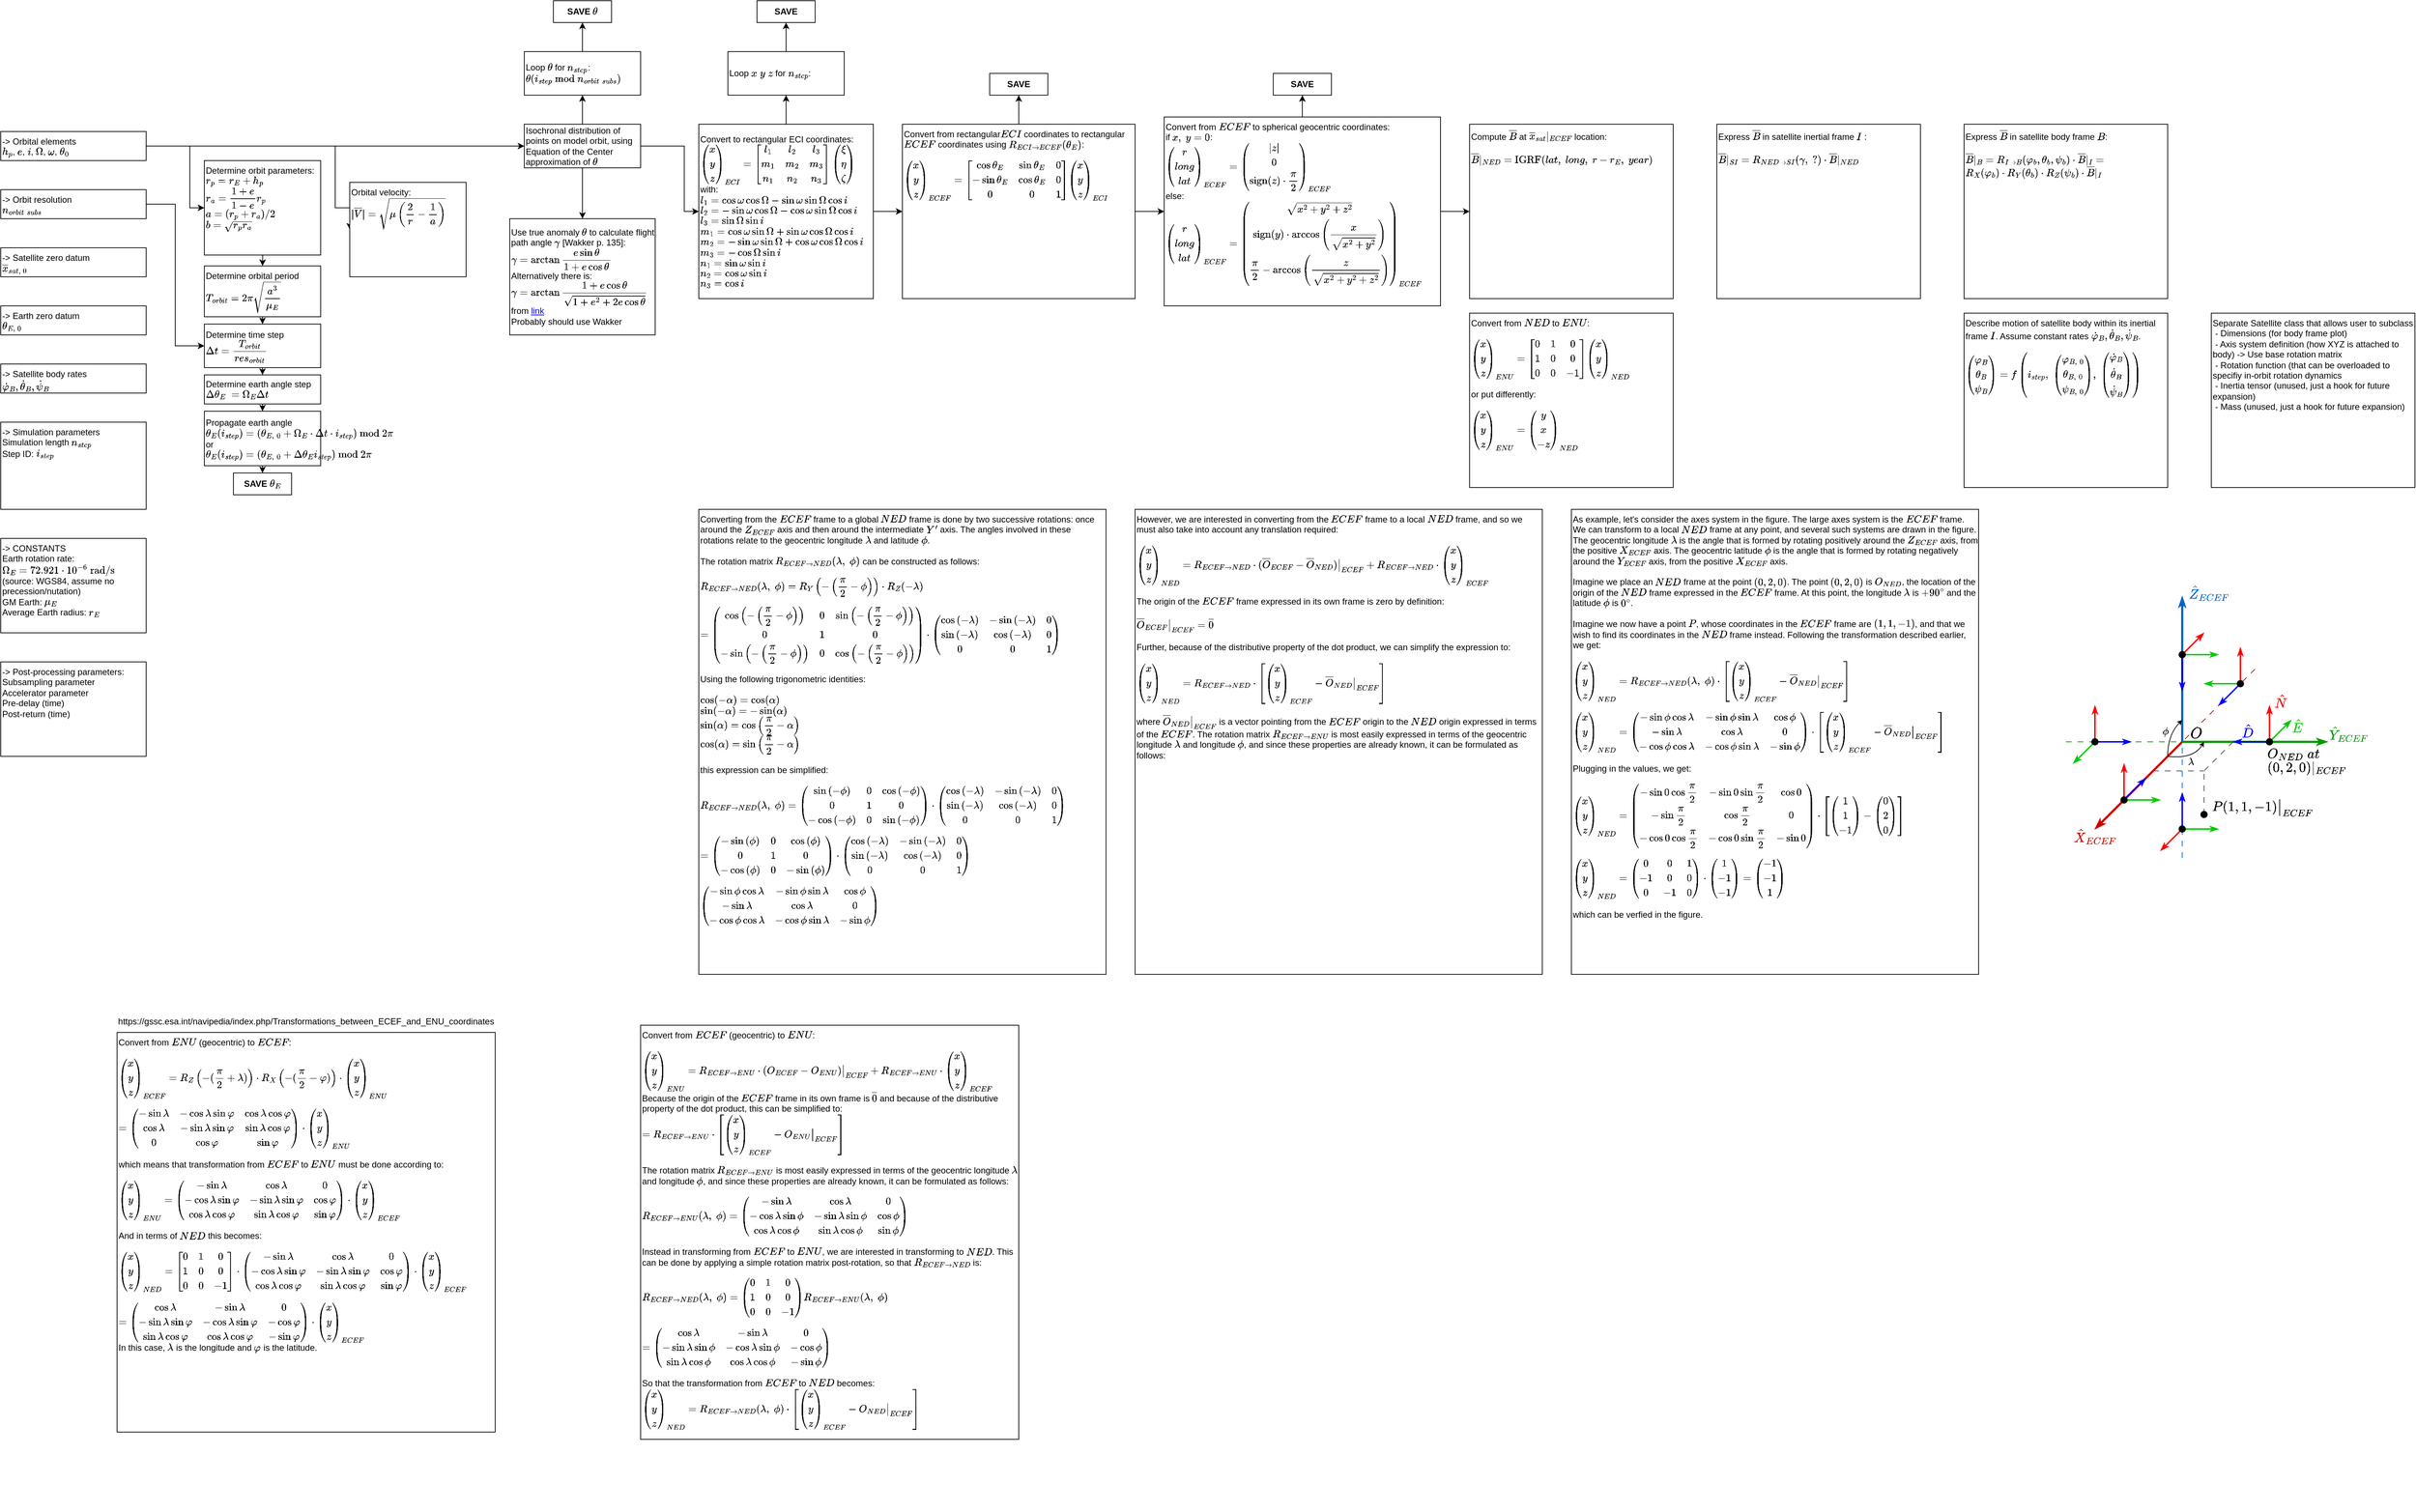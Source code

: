 <mxfile version="15.4.0" type="device" pages="4"><diagram id="SpGM1YHPZMuMXjT9mLGa" name="Math"><mxGraphModel dx="1342" dy="809" grid="1" gridSize="10" guides="1" tooltips="1" connect="1" arrows="1" fold="1" page="1" pageScale="1" pageWidth="1600" pageHeight="900" math="1" shadow="0"><root><mxCell id="0"/><mxCell id="1" parent="0"/><mxCell id="D0CZJXNo0oWK3vCzpIP1-19" style="edgeStyle=orthogonalEdgeStyle;rounded=0;orthogonalLoop=1;jettySize=auto;html=1;exitX=1;exitY=0.5;exitDx=0;exitDy=0;align=left;entryX=0;entryY=0.5;entryDx=0;entryDy=0;" parent="1" source="D0CZJXNo0oWK3vCzpIP1-1" target="D0CZJXNo0oWK3vCzpIP1-6" edge="1"><mxGeometry relative="1" as="geometry"><Array as="points"><mxPoint x="690" y="210"/><mxPoint x="690" y="210"/></Array></mxGeometry></mxCell><mxCell id="D0CZJXNo0oWK3vCzpIP1-20" style="edgeStyle=orthogonalEdgeStyle;rounded=0;orthogonalLoop=1;jettySize=auto;html=1;exitX=1;exitY=0.5;exitDx=0;exitDy=0;entryX=0;entryY=0.5;entryDx=0;entryDy=0;align=left;" parent="1" source="D0CZJXNo0oWK3vCzpIP1-1" target="D0CZJXNo0oWK3vCzpIP1-16" edge="1"><mxGeometry relative="1" as="geometry"><Array as="points"><mxPoint x="340" y="210"/><mxPoint x="340" y="295"/></Array></mxGeometry></mxCell><mxCell id="0QYM_b7gXsVGsSGcQofh-2" style="edgeStyle=orthogonalEdgeStyle;rounded=0;orthogonalLoop=1;jettySize=auto;html=1;exitX=1;exitY=0.5;exitDx=0;exitDy=0;entryX=0;entryY=0.5;entryDx=0;entryDy=0;" parent="1" source="D0CZJXNo0oWK3vCzpIP1-1" target="0QYM_b7gXsVGsSGcQofh-1" edge="1"><mxGeometry relative="1" as="geometry"><Array as="points"><mxPoint x="540" y="210"/><mxPoint x="540" y="295"/></Array></mxGeometry></mxCell><mxCell id="D0CZJXNo0oWK3vCzpIP1-1" value="-&amp;gt; Orbital elements&lt;br&gt;\(h_p\), \(e\), \(i\), \(\Omega\), \(\omega\), \(\theta_0\)" style="rounded=0;whiteSpace=wrap;html=1;align=left;verticalAlign=top;" parent="1" vertex="1"><mxGeometry x="80" y="190" width="200" height="40" as="geometry"/></mxCell><mxCell id="D0CZJXNo0oWK3vCzpIP1-3" value="-&amp;gt; Satellite zero datum&lt;br&gt;\(\overline{x}_{sat, \:0}\)" style="rounded=0;whiteSpace=wrap;html=1;align=left;verticalAlign=top;" parent="1" vertex="1"><mxGeometry x="80" y="350" width="200" height="40" as="geometry"/></mxCell><mxCell id="D0CZJXNo0oWK3vCzpIP1-15" style="edgeStyle=orthogonalEdgeStyle;rounded=0;orthogonalLoop=1;jettySize=auto;html=1;exitX=1;exitY=0.5;exitDx=0;exitDy=0;entryX=0;entryY=0.5;entryDx=0;entryDy=0;align=left;" parent="1" source="D0CZJXNo0oWK3vCzpIP1-4" target="D0CZJXNo0oWK3vCzpIP1-11" edge="1"><mxGeometry relative="1" as="geometry"><Array as="points"><mxPoint x="320" y="290"/><mxPoint x="320" y="485"/></Array></mxGeometry></mxCell><mxCell id="D0CZJXNo0oWK3vCzpIP1-4" value="-&amp;gt; Orbit resolution&lt;br&gt;\( n_{orbit \; subs}\)" style="rounded=0;whiteSpace=wrap;html=1;align=left;verticalAlign=top;" parent="1" vertex="1"><mxGeometry x="80" y="270" width="200" height="40" as="geometry"/></mxCell><mxCell id="D0CZJXNo0oWK3vCzpIP1-14" style="edgeStyle=orthogonalEdgeStyle;rounded=0;orthogonalLoop=1;jettySize=auto;html=1;exitX=0.5;exitY=1;exitDx=0;exitDy=0;align=left;" parent="1" source="D0CZJXNo0oWK3vCzpIP1-5" target="D0CZJXNo0oWK3vCzpIP1-11" edge="1"><mxGeometry relative="1" as="geometry"/></mxCell><mxCell id="D0CZJXNo0oWK3vCzpIP1-5" value="Determine orbital period&lt;br&gt;\(T_{orbit} = 2\pi\sqrt{\dfrac{a^3}{\mu_E}}\)" style="rounded=0;whiteSpace=wrap;html=1;align=left;verticalAlign=top;" parent="1" vertex="1"><mxGeometry x="360" y="375" width="160" height="70" as="geometry"/></mxCell><mxCell id="D0CZJXNo0oWK3vCzpIP1-8" style="edgeStyle=orthogonalEdgeStyle;rounded=0;orthogonalLoop=1;jettySize=auto;html=1;exitX=1;exitY=0.5;exitDx=0;exitDy=0;" parent="1" source="D0CZJXNo0oWK3vCzpIP1-6" target="D0CZJXNo0oWK3vCzpIP1-7" edge="1"><mxGeometry relative="1" as="geometry"><Array as="points"><mxPoint x="1020" y="210"/><mxPoint x="1020" y="300"/></Array></mxGeometry></mxCell><mxCell id="8NRfXggQZ6h16-6yzAhY-6" value="" style="edgeStyle=orthogonalEdgeStyle;rounded=0;orthogonalLoop=1;jettySize=auto;html=1;" parent="1" source="D0CZJXNo0oWK3vCzpIP1-6" target="8NRfXggQZ6h16-6yzAhY-5" edge="1"><mxGeometry relative="1" as="geometry"/></mxCell><mxCell id="8NRfXggQZ6h16-6yzAhY-17" style="edgeStyle=orthogonalEdgeStyle;rounded=0;orthogonalLoop=1;jettySize=auto;html=1;exitX=0.5;exitY=1;exitDx=0;exitDy=0;" parent="1" source="D0CZJXNo0oWK3vCzpIP1-6" target="zqMnyH_EjtfkqXexMNyd-13" edge="1"><mxGeometry relative="1" as="geometry"/></mxCell><mxCell id="D0CZJXNo0oWK3vCzpIP1-6" value="Isochronal distribution of points on model orbit, using Equation of the Center approximation of \(\theta\)" style="rounded=0;whiteSpace=wrap;html=1;align=left;" parent="1" vertex="1"><mxGeometry x="800" y="180" width="160" height="60" as="geometry"/></mxCell><mxCell id="zqMnyH_EjtfkqXexMNyd-2" value="" style="edgeStyle=orthogonalEdgeStyle;rounded=0;orthogonalLoop=1;jettySize=auto;html=1;" parent="1" source="D0CZJXNo0oWK3vCzpIP1-7" target="-SCzNOS_lu9Cmo0RnYbq-1" edge="1"><mxGeometry relative="1" as="geometry"/></mxCell><mxCell id="zqMnyH_EjtfkqXexMNyd-5" value="" style="edgeStyle=orthogonalEdgeStyle;rounded=0;orthogonalLoop=1;jettySize=auto;html=1;entryX=0.5;entryY=1;entryDx=0;entryDy=0;" parent="1" source="D0CZJXNo0oWK3vCzpIP1-7" target="8NRfXggQZ6h16-6yzAhY-8" edge="1"><mxGeometry relative="1" as="geometry"><mxPoint x="1160" y="140" as="targetPoint"/></mxGeometry></mxCell><mxCell id="D0CZJXNo0oWK3vCzpIP1-7" value="Convert to rectangular ECI coordinates:&lt;br&gt;\(\begin{pmatrix}x \\ y \\z\end{pmatrix}_{ECI} = \begin{bmatrix} l_1 &amp;amp; l_2 &amp;amp; l_3 \\ m_1 &amp;amp; m_2 &amp;amp; m_3 \\ n_1 &amp;amp; n_2 &amp;amp; n_3&lt;br&gt;\end{bmatrix} \begin{pmatrix}\xi \\ \eta \\ \zeta \end{pmatrix}&lt;br&gt;\) with:&lt;br&gt;\(l_1 = \cos{\omega}\cos{\Omega} -\sin{\omega}\sin{\Omega}\cos{i}\)&lt;br&gt;\(l_2 = -\sin{\omega}\cos{\Omega} -\cos{\omega}\sin{\Omega}\cos{i}\)&lt;br&gt;\(l_3 = \sin{\Omega}\sin{i}\)&lt;br&gt;\(m_1 = \cos{\omega}\sin{\Omega} +\sin{\omega}\cos{\Omega}\cos{i}\)&lt;br&gt;\(m_2 = -\sin{\omega}\sin{\Omega} +\cos{\omega}\cos{\Omega}\cos{i}\)&lt;br&gt;\(m_3 = -\cos{\Omega}\sin{i}\)&lt;br&gt;\(n_1 = \sin{\omega}\sin{i}\)&lt;br&gt;\(n_2 = \cos{\omega}\sin{i}\)&lt;br&gt;\(n_3 = \cos{i}\)" style="rounded=0;whiteSpace=wrap;html=1;align=left;" parent="1" vertex="1"><mxGeometry x="1040" y="180" width="240" height="240" as="geometry"/></mxCell><mxCell id="8NRfXggQZ6h16-6yzAhY-3" value="" style="edgeStyle=orthogonalEdgeStyle;rounded=0;orthogonalLoop=1;jettySize=auto;html=1;" parent="1" source="D0CZJXNo0oWK3vCzpIP1-9" target="8NRfXggQZ6h16-6yzAhY-10" edge="1"><mxGeometry relative="1" as="geometry"><mxPoint x="440" y="605" as="targetPoint"/></mxGeometry></mxCell><mxCell id="D0CZJXNo0oWK3vCzpIP1-9" value="Determine earth angle step&lt;br&gt;\(\Delta \theta_E\ =&amp;nbsp;&lt;br&gt;\Omega_{E} \Delta t\)" style="rounded=0;whiteSpace=wrap;html=1;align=left;" parent="1" vertex="1"><mxGeometry x="360" y="525" width="160" height="40" as="geometry"/></mxCell><mxCell id="D0CZJXNo0oWK3vCzpIP1-10" value="-&amp;gt; Earth zero datum&lt;br&gt;\(\theta_{E, \:0}\)" style="rounded=0;whiteSpace=wrap;html=1;align=left;verticalAlign=top;" parent="1" vertex="1"><mxGeometry x="80" y="430" width="200" height="40" as="geometry"/></mxCell><mxCell id="D0CZJXNo0oWK3vCzpIP1-12" style="edgeStyle=orthogonalEdgeStyle;rounded=0;orthogonalLoop=1;jettySize=auto;html=1;exitX=0.5;exitY=1;exitDx=0;exitDy=0;entryX=0.5;entryY=0;entryDx=0;entryDy=0;align=left;" parent="1" source="D0CZJXNo0oWK3vCzpIP1-11" target="D0CZJXNo0oWK3vCzpIP1-9" edge="1"><mxGeometry relative="1" as="geometry"/></mxCell><mxCell id="D0CZJXNo0oWK3vCzpIP1-11" value="Determine time step&lt;br&gt;\(\Delta t = \dfrac{T_{orbit}}{res_{orbit}}\)" style="rounded=0;whiteSpace=wrap;html=1;align=left;" parent="1" vertex="1"><mxGeometry x="360" y="455" width="160" height="60" as="geometry"/></mxCell><mxCell id="D0CZJXNo0oWK3vCzpIP1-13" value="-&amp;gt; Simulation parameters&lt;br&gt;Simulation length \(n_{step}\)&lt;br&gt;Step ID: \(i_{step}\)" style="rounded=0;whiteSpace=wrap;html=1;align=left;verticalAlign=top;" parent="1" vertex="1"><mxGeometry x="80" y="590" width="200" height="120" as="geometry"/></mxCell><mxCell id="D0CZJXNo0oWK3vCzpIP1-18" style="edgeStyle=orthogonalEdgeStyle;rounded=0;orthogonalLoop=1;jettySize=auto;html=1;exitX=0.5;exitY=1;exitDx=0;exitDy=0;entryX=0.5;entryY=0;entryDx=0;entryDy=0;align=left;" parent="1" target="D0CZJXNo0oWK3vCzpIP1-5" edge="1"><mxGeometry relative="1" as="geometry"><mxPoint x="440" y="320" as="sourcePoint"/></mxGeometry></mxCell><mxCell id="D0CZJXNo0oWK3vCzpIP1-16" value="Determine orbit parameters:&lt;br&gt;\(r_p = r_{E} + h_p\)&lt;br&gt;\(r_a = \dfrac{1+e}{1-e} r_p\)&lt;br&gt;\(a = (r_p+r_a)/2 \)&lt;br&gt;\(b = \sqrt{r_p r_a} \)" style="rounded=0;whiteSpace=wrap;html=1;align=left;verticalAlign=top;" parent="1" vertex="1"><mxGeometry x="360" y="230" width="160" height="130" as="geometry"/></mxCell><mxCell id="zqMnyH_EjtfkqXexMNyd-1" value="" style="edgeStyle=orthogonalEdgeStyle;rounded=0;orthogonalLoop=1;jettySize=auto;html=1;" parent="1" source="-SCzNOS_lu9Cmo0RnYbq-1" target="-SCzNOS_lu9Cmo0RnYbq-2" edge="1"><mxGeometry relative="1" as="geometry"/></mxCell><mxCell id="zqMnyH_EjtfkqXexMNyd-7" value="" style="edgeStyle=orthogonalEdgeStyle;rounded=0;orthogonalLoop=1;jettySize=auto;html=1;" parent="1" source="-SCzNOS_lu9Cmo0RnYbq-1" target="zqMnyH_EjtfkqXexMNyd-6" edge="1"><mxGeometry relative="1" as="geometry"/></mxCell><mxCell id="-SCzNOS_lu9Cmo0RnYbq-1" value="Convert from rectangular\(ECI\) coordinates to rectangular \(ECEF\)&amp;nbsp;coordinates using \(R_{ECI \rightarrow ECEF}(\theta_E)\):&lt;br&gt;&lt;br&gt;\(\begin{pmatrix}x \\ y \\z\end{pmatrix}_{ECEF} = \begin{bmatrix} \cos{\theta_E} &amp;amp; \sin{\theta_E}&lt;br&gt;&amp;nbsp;&amp;amp; 0 \\ -\sin{\theta_E}&amp;nbsp;&amp;amp; \cos{\theta_E}&amp;nbsp;&amp;amp; 0 \\ 0 &amp;amp; 0 &amp;amp; 1 \end{bmatrix} \begin{pmatrix}x \\ y \\z\end{pmatrix}_{ECI}&amp;nbsp;\)" style="rounded=0;whiteSpace=wrap;html=1;align=left;verticalAlign=top;" parent="1" vertex="1"><mxGeometry x="1320" y="180" width="320" height="240" as="geometry"/></mxCell><mxCell id="zqMnyH_EjtfkqXexMNyd-3" value="" style="edgeStyle=orthogonalEdgeStyle;rounded=0;orthogonalLoop=1;jettySize=auto;html=1;" parent="1" source="-SCzNOS_lu9Cmo0RnYbq-2" target="-SCzNOS_lu9Cmo0RnYbq-4" edge="1"><mxGeometry relative="1" as="geometry"/></mxCell><mxCell id="zqMnyH_EjtfkqXexMNyd-9" value="" style="edgeStyle=orthogonalEdgeStyle;rounded=0;orthogonalLoop=1;jettySize=auto;html=1;" parent="1" source="-SCzNOS_lu9Cmo0RnYbq-2" target="zqMnyH_EjtfkqXexMNyd-8" edge="1"><mxGeometry relative="1" as="geometry"/></mxCell><mxCell id="-SCzNOS_lu9Cmo0RnYbq-2" value="Convert from \(ECEF\) to spherical geocentric coordinates:&lt;br&gt;if \(x, \;y = 0\):&lt;br&gt;\(\begin{pmatrix}r \\ long \\ lat\end{pmatrix}_{ECEF} = \begin{pmatrix}|z| \\ 0 \\&amp;nbsp; \text{sign}(z)\cdot&lt;br&gt;\dfrac{\pi}{2}&lt;br&gt;\end{pmatrix}_{ECEF}&amp;nbsp;\)&lt;br&gt;else:&lt;br&gt;\(\begin{pmatrix}r \\ long \\ lat\end{pmatrix}_{ECEF} = \begin{pmatrix}\sqrt{x^2+y^2+z^2} \\ \text{sign}(y)\cdot \arccos{\left(\dfrac{x}{\sqrt{x^2+y^2}}\right)} \\ \dfrac{\pi}{2}-\arccos{\left(\dfrac{z}{\sqrt{x^2+y^2+z^2}&lt;br&gt;}\right)}&lt;br&gt;\end{pmatrix}_{ECEF}&amp;nbsp;\)" style="rounded=0;whiteSpace=wrap;html=1;align=left;verticalAlign=top;" parent="1" vertex="1"><mxGeometry x="1680" y="170" width="380" height="260" as="geometry"/></mxCell><mxCell id="-SCzNOS_lu9Cmo0RnYbq-3" value="Convert from \(NED\) to \(ENU\):&lt;br&gt;&lt;br&gt;\(\begin{pmatrix}x \\ y \\z\end{pmatrix}_{ENU} = \begin{bmatrix} 0 &amp;amp; 1&amp;nbsp;&amp;amp; 0 \\ 1&amp;nbsp;&amp;amp; 0&amp;nbsp;&amp;amp; 0 \\ 0 &amp;amp; 0 &amp;amp; -1 \end{bmatrix} \begin{pmatrix}x \\ y \\z\end{pmatrix}_{NED}&amp;nbsp;\)&lt;br&gt;&lt;br&gt;or put differently:&lt;br&gt;&lt;br&gt;\(\begin{pmatrix}x \\ y \\ z \end{pmatrix}_{ENU} =&amp;nbsp; \begin{pmatrix}y \\ x \\ -z \end{pmatrix}_{NED}&amp;nbsp;\)" style="rounded=0;whiteSpace=wrap;html=1;align=left;verticalAlign=top;" parent="1" vertex="1"><mxGeometry x="2100" y="440" width="280" height="240" as="geometry"/></mxCell><mxCell id="-SCzNOS_lu9Cmo0RnYbq-4" value="Compute \( \overline{B}\) at \( \overline{x}_{sat}|_{ECEF} \) location:&lt;br&gt;&lt;br&gt;\( \overline{B}|_{NED} = \text{IGRF}(lat, \; long, \; r-r_E, \; year)\)" style="rounded=0;whiteSpace=wrap;html=1;align=left;verticalAlign=top;" parent="1" vertex="1"><mxGeometry x="2100" y="180" width="280" height="240" as="geometry"/></mxCell><mxCell id="-SCzNOS_lu9Cmo0RnYbq-5" value="Convert from \(ENU\) (geocentric) to \(ECEF\):&lt;br&gt;&lt;br&gt;\(\begin{pmatrix}x \\ y \\z\end{pmatrix}_{ECEF} = R_Z\left(-(\dfrac{\pi}{2}+\lambda)\right) \cdot R_X\left(-(\dfrac{\pi}{2}-\varphi)\right)&lt;br&gt;\cdot \begin{pmatrix}x \\ y \\z\end{pmatrix}_{ENU}&amp;nbsp;\)&lt;br&gt;&lt;br&gt;\( = \begin{pmatrix} &lt;br&gt;-\sin \lambda&amp;nbsp;&amp;amp; -\cos \lambda \sin \varphi&amp;nbsp;&amp;amp;&amp;nbsp;&amp;nbsp;\cos \lambda \cos \varphi&amp;nbsp;\\&lt;br&gt;\cos \lambda&amp;nbsp;&amp;amp; -\sin \lambda \sin \varphi&amp;nbsp;&amp;amp; \sin \lambda \cos \varphi&amp;nbsp;\\ &lt;br&gt;0 &amp;amp; \cos \varphi&amp;nbsp;&amp;amp; \sin \varphi&amp;nbsp;&lt;br&gt;\end{pmatrix}\cdot \begin{pmatrix}x \\ y \\z\end{pmatrix}_{ENU} \)&lt;br&gt;&lt;br&gt;which means that transformation from \(ECEF\) to \(ENU\) must be done according to:&lt;br&gt;&lt;br&gt;\(\begin{pmatrix}x \\ y \\z\end{pmatrix}_{ENU} =&amp;nbsp;\begin{pmatrix}&lt;br&gt;-\sin \lambda&amp;nbsp;&amp;amp; \cos \lambda &amp;amp;&amp;nbsp;&amp;nbsp;0&amp;nbsp;\\&lt;br&gt;-\cos \lambda \sin \varphi&amp;nbsp;&amp;amp; -\sin \lambda \sin \varphi&amp;nbsp;&amp;amp;&amp;nbsp; \cos \varphi&amp;nbsp;\\ &lt;br&gt;\cos \lambda \cos \varphi&amp;nbsp;&amp;amp;\sin \lambda&amp;nbsp;\cos \varphi&amp;nbsp;&amp;amp; \sin \varphi&amp;nbsp;&lt;br&gt;\end{pmatrix} \cdot \begin{pmatrix}x \\ y \\z\end{pmatrix}_{ECEF}&amp;nbsp;\)&lt;br&gt;&lt;br&gt;And in terms of \(NED\) this becomes:&lt;br&gt;&lt;br&gt;\(\begin{pmatrix}x \\ y \\z\end{pmatrix}_{NED} =&amp;nbsp;&lt;br&gt;\begin{bmatrix} 0 &amp;amp; 1&amp;nbsp;&amp;amp; 0 \\ 1&amp;nbsp;&amp;amp; 0&amp;nbsp;&amp;amp; 0 \\ 0 &amp;amp; 0 &amp;amp; -1 \end{bmatrix} \cdot&lt;br&gt;\begin{pmatrix}&lt;br&gt;-\sin \lambda&amp;nbsp;&amp;amp; \cos \lambda &amp;amp;&amp;nbsp;&amp;nbsp;0&amp;nbsp;\\&lt;br&gt;-\cos \lambda \sin \varphi&amp;nbsp;&amp;amp; -\sin \lambda \sin \varphi&amp;nbsp;&amp;amp;&amp;nbsp; \cos \varphi&amp;nbsp;\\&lt;br&gt;\cos \lambda \cos \varphi&amp;nbsp;&amp;amp;\sin \lambda&amp;nbsp;\cos \varphi&amp;nbsp;&amp;amp; \sin \varphi&amp;nbsp;&lt;br&gt;\end{pmatrix} \cdot \begin{pmatrix}x \\ y \\z\end{pmatrix}_{ECEF}&amp;nbsp;\)&lt;br&gt;&lt;br&gt;\(=&amp;nbsp;\begin{pmatrix}&lt;br&gt;&amp;nbsp;\cos \lambda &amp;amp;&amp;nbsp; -\sin \lambda&amp;nbsp;&amp;amp; 0&amp;nbsp;\\&lt;br&gt;&amp;nbsp;-\sin \lambda \sin \varphi&amp;nbsp;&amp;amp; -\cos \lambda \sin \varphi&amp;nbsp;&amp;amp;&amp;nbsp;-\cos \varphi&amp;nbsp;\\&lt;br&gt;\sin \lambda&amp;nbsp;\cos \varphi&amp;nbsp;&amp;amp; \cos \lambda \cos \varphi&amp;nbsp;&amp;amp; -\sin \varphi&amp;nbsp;&lt;br&gt;\end{pmatrix} \cdot \begin{pmatrix}x \\ y \\z\end{pmatrix}_{ECEF}&amp;nbsp;\)&lt;br&gt;In this case, \(\lambda\) is the longitude and \(\varphi\) is the latitude." style="rounded=0;whiteSpace=wrap;html=1;align=left;verticalAlign=top;" parent="1" vertex="1"><mxGeometry x="240" y="1430" width="520" height="550" as="geometry"/></mxCell><mxCell id="-SCzNOS_lu9Cmo0RnYbq-6" value="https://gssc.esa.int/navipedia/index.php/Transformations_between_ECEF_and_ENU_coordinates" style="text;html=1;strokeColor=none;fillColor=none;align=center;verticalAlign=middle;whiteSpace=wrap;rounded=0;" parent="1" vertex="1"><mxGeometry x="240" y="1400" width="520" height="30" as="geometry"/></mxCell><mxCell id="zqMnyH_EjtfkqXexMNyd-4" value="&lt;b&gt;SAVE&lt;/b&gt;" style="rounded=0;whiteSpace=wrap;html=1;" parent="1" vertex="1"><mxGeometry x="1120" y="10" width="80" height="30" as="geometry"/></mxCell><mxCell id="zqMnyH_EjtfkqXexMNyd-6" value="&lt;b&gt;SAVE&lt;/b&gt;" style="rounded=0;whiteSpace=wrap;html=1;" parent="1" vertex="1"><mxGeometry x="1440" y="110" width="80" height="30" as="geometry"/></mxCell><mxCell id="zqMnyH_EjtfkqXexMNyd-8" value="&lt;b&gt;SAVE&lt;/b&gt;" style="rounded=0;whiteSpace=wrap;html=1;" parent="1" vertex="1"><mxGeometry x="1830" y="110" width="80" height="30" as="geometry"/></mxCell><mxCell id="zqMnyH_EjtfkqXexMNyd-10" value="Express&amp;nbsp;\( \overline{B}\) in satellite inertial frame \(I\) :&lt;br&gt;&lt;br&gt;\( \overline{B}|_{SI} = R_{NED \rightarrow SI}(\gamma, \; ?) \cdot \overline{B}|_{NED}&lt;br&gt;\)" style="rounded=0;whiteSpace=wrap;html=1;align=left;verticalAlign=top;" parent="1" vertex="1"><mxGeometry x="2440" y="180" width="280" height="240" as="geometry"/></mxCell><mxCell id="zqMnyH_EjtfkqXexMNyd-11" value="&lt;b&gt;SAVE \(\theta\)&lt;/b&gt;" style="rounded=0;whiteSpace=wrap;html=1;" parent="1" vertex="1"><mxGeometry x="840" y="10" width="80" height="30" as="geometry"/></mxCell><mxCell id="zqMnyH_EjtfkqXexMNyd-13" value="Use true anomaly \(\theta\) to calculate flight path angle \(\gamma\) [Wakker p. 135]:&lt;br&gt;\(\gamma = \arctan{\dfrac{e \sin{\theta}}{1+e \cos{\theta}}}\)&lt;br&gt;Alternatively there is:&lt;br&gt;\(\gamma = \arctan{\dfrac{1+e \cos{\theta}}{\sqrt{1+e^2 +2 e\cos{\theta}}}}\)&lt;br&gt;from &lt;a href=&quot;https://ai-solutions.com/_freeflyeruniversityguide/attitude_reference_frames.htm&quot;&gt;link&lt;/a&gt;&lt;br&gt;Probably should use Wakker" style="rounded=0;whiteSpace=wrap;html=1;align=left;" parent="1" vertex="1"><mxGeometry x="780" y="310" width="200" height="160" as="geometry"/></mxCell><mxCell id="8NRfXggQZ6h16-6yzAhY-1" value="&lt;b&gt;SAVE \(\theta_E\)&lt;/b&gt;" style="rounded=0;whiteSpace=wrap;html=1;" parent="1" vertex="1"><mxGeometry x="400" y="660" width="80" height="30" as="geometry"/></mxCell><mxCell id="8NRfXggQZ6h16-6yzAhY-4" value="-&amp;gt; CONSTANTS&lt;br&gt;Earth rotation rate: \( \Omega_E = 72.921 \cdot 10^{-6} \; \text{rad/s}\)&lt;br&gt;(source: WGS84, assume no precession/nutation)&lt;br&gt;GM Earth: \( \mu_{E} \)&lt;br&gt;Average Earth radius: \( r_E\)" style="rounded=0;whiteSpace=wrap;html=1;align=left;verticalAlign=top;" parent="1" vertex="1"><mxGeometry x="80" y="750" width="200" height="130" as="geometry"/></mxCell><mxCell id="8NRfXggQZ6h16-6yzAhY-7" value="" style="edgeStyle=orthogonalEdgeStyle;rounded=0;orthogonalLoop=1;jettySize=auto;html=1;" parent="1" source="8NRfXggQZ6h16-6yzAhY-5" target="zqMnyH_EjtfkqXexMNyd-11" edge="1"><mxGeometry relative="1" as="geometry"/></mxCell><mxCell id="8NRfXggQZ6h16-6yzAhY-5" value="Loop \(\theta\) for \(n_{step}\):&lt;br&gt;\(\theta(i_{step} \text{ mod } n_{orbit \; subs})\)" style="rounded=0;whiteSpace=wrap;html=1;align=left;" parent="1" vertex="1"><mxGeometry x="800" y="80" width="160" height="60" as="geometry"/></mxCell><mxCell id="8NRfXggQZ6h16-6yzAhY-9" value="" style="edgeStyle=orthogonalEdgeStyle;rounded=0;orthogonalLoop=1;jettySize=auto;html=1;" parent="1" source="8NRfXggQZ6h16-6yzAhY-8" target="zqMnyH_EjtfkqXexMNyd-4" edge="1"><mxGeometry relative="1" as="geometry"/></mxCell><mxCell id="8NRfXggQZ6h16-6yzAhY-8" value="Loop \(x \; y \; z\) for \(n_{step}\):" style="rounded=0;whiteSpace=wrap;html=1;align=left;" parent="1" vertex="1"><mxGeometry x="1080" y="80" width="160" height="60" as="geometry"/></mxCell><mxCell id="8NRfXggQZ6h16-6yzAhY-11" value="" style="edgeStyle=orthogonalEdgeStyle;rounded=0;orthogonalLoop=1;jettySize=auto;html=1;" parent="1" source="8NRfXggQZ6h16-6yzAhY-10" target="8NRfXggQZ6h16-6yzAhY-1" edge="1"><mxGeometry relative="1" as="geometry"><Array as="points"><mxPoint x="440" y="660"/></Array></mxGeometry></mxCell><mxCell id="8NRfXggQZ6h16-6yzAhY-10" value="Propagate earth angle&lt;br&gt;\(\theta_E(i_{step}) = \left( \theta_{E,\;0} + \Omega_{E} \cdot \Delta t \cdot i_{step}\right) \text{ mod } 2\pi\)&lt;br&gt;or&lt;br&gt;\(\theta_E(i_{step}) = \left( \theta_{E,\;0} + \Delta \theta_E i_{step}\right) \text{ mod } 2\pi\)" style="rounded=0;whiteSpace=wrap;html=1;align=left;" parent="1" vertex="1"><mxGeometry x="360" y="575" width="160" height="75" as="geometry"/></mxCell><mxCell id="8NRfXggQZ6h16-6yzAhY-12" value="-&amp;gt; Post-processing parameters:&lt;br&gt;Subsampling parameter&lt;br&gt;Accelerator parameter&lt;br&gt;Pre-delay (time)&lt;br&gt;Post-return (time)" style="rounded=0;whiteSpace=wrap;html=1;align=left;verticalAlign=top;" parent="1" vertex="1"><mxGeometry x="80" y="920" width="200" height="130" as="geometry"/></mxCell><mxCell id="8NRfXggQZ6h16-6yzAhY-13" value="Express&amp;nbsp;\( \overline{B}\) in satellite body frame \(B\):&lt;br&gt;&lt;br&gt;\( \overline{B}|_{B} = R_{I \rightarrow B}(\varphi_b, \theta_b, \psi_b) \cdot \overline{B}|_{I} = \)&lt;br&gt;\(R_X(\varphi_b) \cdot R_Y(\theta_b) \cdot&amp;nbsp; R_Z(\psi_b) \cdot \overline{B}|_{I}&lt;br&gt;\)" style="rounded=0;whiteSpace=wrap;html=1;align=left;verticalAlign=top;" parent="1" vertex="1"><mxGeometry x="2780" y="180" width="280" height="240" as="geometry"/></mxCell><mxCell id="8NRfXggQZ6h16-6yzAhY-14" value="Describe motion of satellite body within its inertial frame \(I\). Assume constant rates \(\dot{\varphi}_B, \dot{\theta}_B, \dot{\psi}_B\).&lt;br&gt;&lt;br&gt;\(\begin{pmatrix}\varphi_B&amp;nbsp;\\ \theta_B&amp;nbsp;\\ \psi_B \end{pmatrix} = f \left(i_{step}, \; \begin{pmatrix}\varphi_{B, \;0}&amp;nbsp;\\ \theta_{B, \;0} \\ \psi_{B, \;0}&lt;br&gt;&amp;nbsp;\end{pmatrix}&amp;nbsp;, \;&lt;br&gt;&amp;nbsp;\begin{pmatrix}\dot{\varphi}_B&amp;nbsp;\\ \dot{\theta}_B&amp;nbsp;\\ \dot{\psi}_B \end{pmatrix} \right) \)" style="rounded=0;whiteSpace=wrap;html=1;align=left;verticalAlign=top;" parent="1" vertex="1"><mxGeometry x="2780" y="440" width="280" height="240" as="geometry"/></mxCell><mxCell id="8NRfXggQZ6h16-6yzAhY-15" value="-&amp;gt; Satellite body rates&lt;br&gt;\(\dot{\varphi}_B, \dot{\theta}_B, \dot{\psi}_B\)" style="rounded=0;whiteSpace=wrap;html=1;align=left;verticalAlign=top;" parent="1" vertex="1"><mxGeometry x="80" y="510" width="200" height="40" as="geometry"/></mxCell><mxCell id="R2IKuhstBlUaRJD_xi_A-1" value="However, we are interested in converting from the \(ECEF\) frame to a local \(NED\) frame, and so we must also take into account any translation required:&lt;br&gt;&lt;br&gt;\(\begin{pmatrix}x \\ y \\z\end{pmatrix}_{NED} = R_{ECEF \rightarrow NED} \cdot (\overline{O}_{ECEF} - \overline{O}_{NED})\big|_{ECEF}&amp;nbsp;+ R_{ECEF \rightarrow NED} \cdot\begin{pmatrix}x \\ y \\z\end{pmatrix}_{ECEF}&amp;nbsp;\)&lt;br&gt;&lt;br&gt;The origin of the \(ECEF\) frame expressed in its own frame is zero by definition: &lt;br&gt;&lt;br&gt;\( \overline{O}_{ECEF}\big|_{ECEF} = \overline{0}\) &lt;br&gt;&lt;br&gt;Further, because of the distributive property of the dot product, we can simplify the expression to:&lt;br&gt;&lt;br&gt;\(\begin{pmatrix}x \\ y \\z\end{pmatrix}_{NED} = R_{ECEF \rightarrow NED} \cdot&amp;nbsp;\left[ \begin{pmatrix}x \\ y \\z\end{pmatrix}_{ECEF} - \overline{O}_{NED}\big|_{ECEF}&lt;br&gt;\right] \)&lt;br&gt;&lt;br&gt;where \(\overline{O}_{NED}\big|_{ECEF}\) is a vector pointing from the \(ECEF\) origin to the \(NED\) origin expressed in terms of the \(ECEF\). The rotation matrix \(R_{ECEF \rightarrow ENU} \) is most easily expressed in terms of the geocentric longitude \(\lambda\) and longitude \(\phi\), and since these properties are already known, it can be formulated as follows:" style="rounded=0;whiteSpace=wrap;html=1;align=left;verticalAlign=top;" parent="1" vertex="1"><mxGeometry x="1640" y="710" width="560" height="640" as="geometry"/></mxCell><mxCell id="R2IKuhstBlUaRJD_xi_A-2" value="" style="endArrow=classicThin;html=1;rounded=0;endFill=1;strokeWidth=3;strokeColor=#CC0000;" parent="1" edge="1"><mxGeometry width="50" height="50" relative="1" as="geometry"><mxPoint x="3080" y="1030" as="sourcePoint"/><mxPoint x="2960" y="1150" as="targetPoint"/></mxGeometry></mxCell><mxCell id="R2IKuhstBlUaRJD_xi_A-3" value="" style="endArrow=classicThin;html=1;rounded=0;endFill=1;strokeWidth=3;strokeColor=#009900;" parent="1" edge="1"><mxGeometry width="50" height="50" relative="1" as="geometry"><mxPoint x="3080" y="1030" as="sourcePoint"/><mxPoint x="3280" y="1030" as="targetPoint"/></mxGeometry></mxCell><mxCell id="R2IKuhstBlUaRJD_xi_A-4" value="" style="endArrow=classicThin;html=1;rounded=0;endFill=1;strokeWidth=3;strokeColor=#0066CC;" parent="1" edge="1"><mxGeometry width="50" height="50" relative="1" as="geometry"><mxPoint x="3080" y="1030" as="sourcePoint"/><mxPoint x="3080" y="830" as="targetPoint"/></mxGeometry></mxCell><mxCell id="R2IKuhstBlUaRJD_xi_A-14" value="" style="endArrow=none;html=1;rounded=0;strokeWidth=1;dashed=1;strokeColor=#009900;dashPattern=8 8;" parent="1" edge="1"><mxGeometry width="50" height="50" relative="1" as="geometry"><mxPoint x="2920" y="1030" as="sourcePoint"/><mxPoint x="3080" y="1030" as="targetPoint"/></mxGeometry></mxCell><mxCell id="R2IKuhstBlUaRJD_xi_A-15" value="" style="endArrow=none;html=1;rounded=0;strokeWidth=1;dashed=1;strokeColor=#CC0000;dashPattern=8 8;" parent="1" edge="1"><mxGeometry width="50" height="50" relative="1" as="geometry"><mxPoint x="3180" y="930" as="sourcePoint"/><mxPoint x="3080" y="1030" as="targetPoint"/></mxGeometry></mxCell><mxCell id="R2IKuhstBlUaRJD_xi_A-16" value="" style="endArrow=none;html=1;rounded=0;strokeWidth=1;dashed=1;strokeColor=#0066CC;dashPattern=8 8;" parent="1" edge="1"><mxGeometry width="50" height="50" relative="1" as="geometry"><mxPoint x="3080" y="1190" as="sourcePoint"/><mxPoint x="3080" y="1030" as="targetPoint"/></mxGeometry></mxCell><mxCell id="R2IKuhstBlUaRJD_xi_A-17" value="\(O\)" style="text;html=1;strokeColor=none;fillColor=none;align=center;verticalAlign=middle;whiteSpace=wrap;rounded=0;fontSize=18;" parent="1" vertex="1"><mxGeometry x="3088" y="1004" width="23" height="30" as="geometry"/></mxCell><mxCell id="R2IKuhstBlUaRJD_xi_A-18" value="" style="endArrow=classicThin;html=1;rounded=0;endFill=1;strokeWidth=2;strokeColor=#0000FF;" parent="1" edge="1"><mxGeometry width="50" height="50" relative="1" as="geometry"><mxPoint x="2999.83" y="1110" as="sourcePoint"/><mxPoint x="3030" y="1080" as="targetPoint"/></mxGeometry></mxCell><mxCell id="R2IKuhstBlUaRJD_xi_A-19" value="" style="endArrow=classicThin;html=1;rounded=0;endFill=1;strokeWidth=2;strokeColor=#00CC00;" parent="1" edge="1"><mxGeometry width="50" height="50" relative="1" as="geometry"><mxPoint x="3000" y="1110" as="sourcePoint"/><mxPoint x="3050" y="1110" as="targetPoint"/></mxGeometry></mxCell><mxCell id="R2IKuhstBlUaRJD_xi_A-20" value="" style="endArrow=classicThin;html=1;rounded=0;endFill=1;strokeWidth=2;strokeColor=#FF0000;" parent="1" edge="1"><mxGeometry width="50" height="50" relative="1" as="geometry"><mxPoint x="3000" y="1110" as="sourcePoint"/><mxPoint x="3000" y="1060" as="targetPoint"/></mxGeometry></mxCell><mxCell id="R2IKuhstBlUaRJD_xi_A-5" value="" style="ellipse;whiteSpace=wrap;html=1;strokeColor=none;fillColor=#000000;" parent="1" vertex="1"><mxGeometry x="2995" y="1105" width="10" height="10" as="geometry"/></mxCell><mxCell id="R2IKuhstBlUaRJD_xi_A-21" value="" style="endArrow=classicThin;html=1;rounded=0;endFill=1;strokeWidth=2;strokeColor=#0000FF;" parent="1" edge="1"><mxGeometry width="50" height="50" relative="1" as="geometry"><mxPoint x="3200" y="1030" as="sourcePoint"/><mxPoint x="3150" y="1030" as="targetPoint"/></mxGeometry></mxCell><mxCell id="R2IKuhstBlUaRJD_xi_A-22" value="" style="endArrow=classicThin;html=1;rounded=0;endFill=1;strokeWidth=2;strokeColor=#00CC00;" parent="1" edge="1"><mxGeometry width="50" height="50" relative="1" as="geometry"><mxPoint x="3200" y="1030" as="sourcePoint"/><mxPoint x="3230" y="1000" as="targetPoint"/></mxGeometry></mxCell><mxCell id="R2IKuhstBlUaRJD_xi_A-23" value="" style="endArrow=classicThin;html=1;rounded=0;endFill=1;strokeWidth=2;strokeColor=#FF0000;" parent="1" edge="1"><mxGeometry width="50" height="50" relative="1" as="geometry"><mxPoint x="3200" y="1030" as="sourcePoint"/><mxPoint x="3200" y="980" as="targetPoint"/></mxGeometry></mxCell><mxCell id="R2IKuhstBlUaRJD_xi_A-8" value="" style="ellipse;whiteSpace=wrap;html=1;strokeColor=none;fillColor=#000000;" parent="1" vertex="1"><mxGeometry x="3195" y="1025" width="10" height="10" as="geometry"/></mxCell><mxCell id="R2IKuhstBlUaRJD_xi_A-29" value="" style="endArrow=classicThin;html=1;rounded=0;endFill=1;strokeWidth=2;strokeColor=#0000FF;" parent="1" edge="1"><mxGeometry width="50" height="50" relative="1" as="geometry"><mxPoint x="3160" y="950" as="sourcePoint"/><mxPoint x="3130" y="980" as="targetPoint"/></mxGeometry></mxCell><mxCell id="R2IKuhstBlUaRJD_xi_A-30" value="" style="endArrow=classicThin;html=1;rounded=0;endFill=1;strokeWidth=2;strokeColor=#00CC00;" parent="1" edge="1"><mxGeometry width="50" height="50" relative="1" as="geometry"><mxPoint x="3160" y="950" as="sourcePoint"/><mxPoint x="3110" y="950" as="targetPoint"/></mxGeometry></mxCell><mxCell id="R2IKuhstBlUaRJD_xi_A-31" value="" style="endArrow=classicThin;html=1;rounded=0;endFill=1;strokeWidth=2;strokeColor=#FF0000;" parent="1" edge="1"><mxGeometry width="50" height="50" relative="1" as="geometry"><mxPoint x="3160" y="950" as="sourcePoint"/><mxPoint x="3160" y="900" as="targetPoint"/></mxGeometry></mxCell><mxCell id="R2IKuhstBlUaRJD_xi_A-32" value="" style="ellipse;whiteSpace=wrap;html=1;strokeColor=none;fillColor=#000000;" parent="1" vertex="1"><mxGeometry x="3155" y="945" width="10" height="10" as="geometry"/></mxCell><mxCell id="R2IKuhstBlUaRJD_xi_A-33" value="" style="endArrow=classicThin;html=1;rounded=0;endFill=1;strokeWidth=2;strokeColor=#0000FF;" parent="1" edge="1"><mxGeometry width="50" height="50" relative="1" as="geometry"><mxPoint x="2960" y="1030" as="sourcePoint"/><mxPoint x="3010" y="1030" as="targetPoint"/></mxGeometry></mxCell><mxCell id="R2IKuhstBlUaRJD_xi_A-34" value="" style="endArrow=classicThin;html=1;rounded=0;endFill=1;strokeWidth=2;strokeColor=#00CC00;" parent="1" edge="1"><mxGeometry width="50" height="50" relative="1" as="geometry"><mxPoint x="2960" y="1030" as="sourcePoint"/><mxPoint x="2930" y="1060" as="targetPoint"/></mxGeometry></mxCell><mxCell id="R2IKuhstBlUaRJD_xi_A-35" value="" style="endArrow=classicThin;html=1;rounded=0;endFill=1;strokeWidth=2;strokeColor=#FF0000;" parent="1" edge="1"><mxGeometry width="50" height="50" relative="1" as="geometry"><mxPoint x="2960" y="1030" as="sourcePoint"/><mxPoint x="2960" y="980" as="targetPoint"/></mxGeometry></mxCell><mxCell id="R2IKuhstBlUaRJD_xi_A-36" value="" style="ellipse;whiteSpace=wrap;html=1;strokeColor=none;fillColor=#000000;" parent="1" vertex="1"><mxGeometry x="2955" y="1025" width="10" height="10" as="geometry"/></mxCell><mxCell id="R2IKuhstBlUaRJD_xi_A-39" value="" style="endArrow=classicThin;html=1;rounded=0;endFill=1;strokeWidth=2;strokeColor=#0000FF;" parent="1" edge="1"><mxGeometry width="50" height="50" relative="1" as="geometry"><mxPoint x="3080" y="1150" as="sourcePoint"/><mxPoint x="3080" y="1100" as="targetPoint"/></mxGeometry></mxCell><mxCell id="R2IKuhstBlUaRJD_xi_A-40" value="" style="endArrow=classicThin;html=1;rounded=0;endFill=1;strokeWidth=2;strokeColor=#00CC00;" parent="1" edge="1"><mxGeometry width="50" height="50" relative="1" as="geometry"><mxPoint x="3080" y="1150" as="sourcePoint"/><mxPoint x="3130" y="1150" as="targetPoint"/></mxGeometry></mxCell><mxCell id="R2IKuhstBlUaRJD_xi_A-41" value="" style="endArrow=classicThin;html=1;rounded=0;endFill=1;strokeWidth=2;strokeColor=#FF0000;" parent="1" edge="1"><mxGeometry width="50" height="50" relative="1" as="geometry"><mxPoint x="3080" y="1150" as="sourcePoint"/><mxPoint x="3050" y="1180" as="targetPoint"/></mxGeometry></mxCell><mxCell id="R2IKuhstBlUaRJD_xi_A-42" value="" style="ellipse;whiteSpace=wrap;html=1;strokeColor=none;fillColor=#000000;" parent="1" vertex="1"><mxGeometry x="3075" y="1145" width="10" height="10" as="geometry"/></mxCell><mxCell id="R2IKuhstBlUaRJD_xi_A-43" value="" style="endArrow=classicThin;html=1;rounded=0;endFill=1;strokeWidth=2;strokeColor=#0000FF;" parent="1" edge="1"><mxGeometry width="50" height="50" relative="1" as="geometry"><mxPoint x="3080" y="910" as="sourcePoint"/><mxPoint x="3080" y="960" as="targetPoint"/></mxGeometry></mxCell><mxCell id="R2IKuhstBlUaRJD_xi_A-44" value="" style="endArrow=classicThin;html=1;rounded=0;endFill=1;strokeWidth=2;strokeColor=#00CC00;" parent="1" edge="1"><mxGeometry width="50" height="50" relative="1" as="geometry"><mxPoint x="3080" y="910" as="sourcePoint"/><mxPoint x="3130" y="910" as="targetPoint"/></mxGeometry></mxCell><mxCell id="R2IKuhstBlUaRJD_xi_A-45" value="" style="endArrow=classicThin;html=1;rounded=0;endFill=1;strokeWidth=2;strokeColor=#FF0000;" parent="1" edge="1"><mxGeometry width="50" height="50" relative="1" as="geometry"><mxPoint x="3080" y="910" as="sourcePoint"/><mxPoint x="3110" y="880" as="targetPoint"/></mxGeometry></mxCell><mxCell id="R2IKuhstBlUaRJD_xi_A-46" value="" style="ellipse;whiteSpace=wrap;html=1;strokeColor=none;fillColor=#000000;" parent="1" vertex="1"><mxGeometry x="3075" y="905" width="10" height="10" as="geometry"/></mxCell><mxCell id="R2IKuhstBlUaRJD_xi_A-47" value="" style="curved=1;endArrow=classic;html=1;rounded=0;endFill=1;endSize=4;" parent="1" edge="1"><mxGeometry width="50" height="50" relative="1" as="geometry"><mxPoint x="3060" y="1050" as="sourcePoint"/><mxPoint x="3110" y="1030" as="targetPoint"/><Array as="points"><mxPoint x="3096" y="1054"/></Array></mxGeometry></mxCell><mxCell id="R2IKuhstBlUaRJD_xi_A-48" value="\(\lambda\)" style="text;html=1;strokeColor=none;fillColor=none;align=center;verticalAlign=middle;whiteSpace=wrap;rounded=0;fontSize=12;" parent="1" vertex="1"><mxGeometry x="3085" y="1050" width="15" height="15" as="geometry"/></mxCell><mxCell id="R2IKuhstBlUaRJD_xi_A-49" value="" style="curved=1;endArrow=classic;html=1;rounded=0;endFill=1;endSize=4;" parent="1" edge="1"><mxGeometry width="50" height="50" relative="1" as="geometry"><mxPoint x="3060" y="1050" as="sourcePoint"/><mxPoint x="3080" y="1000" as="targetPoint"/><Array as="points"><mxPoint x="3060" y="1020"/></Array></mxGeometry></mxCell><mxCell id="R2IKuhstBlUaRJD_xi_A-50" value="\(\phi\)" style="text;html=1;strokeColor=none;fillColor=none;align=center;verticalAlign=middle;whiteSpace=wrap;rounded=0;fontSize=12;" parent="1" vertex="1"><mxGeometry x="3050" y="1008.5" width="14" height="15" as="geometry"/></mxCell><mxCell id="R2IKuhstBlUaRJD_xi_A-52" value="" style="endArrow=none;html=1;rounded=0;strokeWidth=1;dashed=1;strokeColor=#4D4D4D;dashPattern=8 8;" parent="1" edge="1"><mxGeometry width="50" height="50" relative="1" as="geometry"><mxPoint x="3040" y="1070" as="sourcePoint"/><mxPoint x="3110" y="1070" as="targetPoint"/></mxGeometry></mxCell><mxCell id="R2IKuhstBlUaRJD_xi_A-53" value="" style="endArrow=none;html=1;rounded=0;strokeWidth=1;dashed=1;strokeColor=#4D4D4D;dashPattern=8 8;" parent="1" edge="1"><mxGeometry width="50" height="50" relative="1" as="geometry"><mxPoint x="3150" y="1030" as="sourcePoint"/><mxPoint x="3110" y="1070" as="targetPoint"/></mxGeometry></mxCell><mxCell id="R2IKuhstBlUaRJD_xi_A-54" value="" style="endArrow=none;html=1;rounded=0;strokeWidth=1;dashed=1;strokeColor=#4D4D4D;dashPattern=8 8;" parent="1" edge="1"><mxGeometry width="50" height="50" relative="1" as="geometry"><mxPoint x="3110" y="1130" as="sourcePoint"/><mxPoint x="3110" y="1070" as="targetPoint"/></mxGeometry></mxCell><mxCell id="R2IKuhstBlUaRJD_xi_A-51" value="" style="ellipse;whiteSpace=wrap;html=1;strokeColor=none;fillColor=#000000;" parent="1" vertex="1"><mxGeometry x="3105" y="1125" width="10" height="10" as="geometry"/></mxCell><mxCell id="R2IKuhstBlUaRJD_xi_A-55" value="\( P(1, 1, -1) \big|_{ECEF} \)" style="text;html=1;strokeColor=none;fillColor=none;align=center;verticalAlign=middle;whiteSpace=wrap;rounded=0;fontSize=16;" parent="1" vertex="1"><mxGeometry x="3120" y="1105" width="140" height="30" as="geometry"/></mxCell><mxCell id="R2IKuhstBlUaRJD_xi_A-57" value="\(\hat{Y}_{ECEF}\)" style="text;html=1;strokeColor=none;fillColor=none;align=center;verticalAlign=middle;whiteSpace=wrap;rounded=0;fontSize=16;fontColor=#009900;" parent="1" vertex="1"><mxGeometry x="3270" y="1004" width="77" height="30" as="geometry"/></mxCell><mxCell id="R2IKuhstBlUaRJD_xi_A-58" value="\(\hat{X}_{ECEF}\)" style="text;html=1;strokeColor=none;fillColor=none;align=center;verticalAlign=middle;whiteSpace=wrap;rounded=0;fontSize=16;fontColor=#CC0000;" parent="1" vertex="1"><mxGeometry x="2921.5" y="1145" width="77" height="30" as="geometry"/></mxCell><mxCell id="R2IKuhstBlUaRJD_xi_A-59" value="\(\hat{Z}_{ECEF}\)" style="text;html=1;strokeColor=none;fillColor=none;align=center;verticalAlign=middle;whiteSpace=wrap;rounded=0;fontSize=16;fontColor=#0066CC;" parent="1" vertex="1"><mxGeometry x="3078" y="810" width="77" height="30" as="geometry"/></mxCell><mxCell id="R2IKuhstBlUaRJD_xi_A-60" value="\( O_{NED} \; at \)&amp;nbsp;&lt;br&gt;\( (0, 2, 0) |_{ECEF} \)" style="text;html=1;strokeColor=none;fillColor=none;align=left;verticalAlign=middle;whiteSpace=wrap;rounded=0;fontSize=16;spacing=2;spacingBottom=0;" parent="1" vertex="1"><mxGeometry x="3195" y="1028" width="85" height="55" as="geometry"/></mxCell><mxCell id="R2IKuhstBlUaRJD_xi_A-61" value="\(\hat{E}\)" style="text;html=1;strokeColor=none;fillColor=none;align=center;verticalAlign=middle;whiteSpace=wrap;rounded=0;fontSize=16;fontColor=#00CC00;" parent="1" vertex="1"><mxGeometry x="3222.5" y="993.5" width="30" height="30" as="geometry"/></mxCell><mxCell id="R2IKuhstBlUaRJD_xi_A-62" value="\(\hat{N}\)" style="text;html=1;strokeColor=none;fillColor=none;align=center;verticalAlign=middle;whiteSpace=wrap;rounded=0;fontSize=16;fontColor=#FF0000;" parent="1" vertex="1"><mxGeometry x="3200" y="960" width="30" height="30" as="geometry"/></mxCell><mxCell id="R2IKuhstBlUaRJD_xi_A-63" value="\(\hat{D}\)" style="text;html=1;strokeColor=none;fillColor=none;align=center;verticalAlign=middle;whiteSpace=wrap;rounded=0;fontSize=16;fontColor=#0000FF;" parent="1" vertex="1"><mxGeometry x="3155" y="1001" width="30" height="30" as="geometry"/></mxCell><mxCell id="R2IKuhstBlUaRJD_xi_A-64" value="As example, let's consider the axes system in the figure. The large axes system is the \(ECEF\) frame. We can transform to a local \(NED\) frame at any point, and several such systems are drawn in the figure. The geocentric longitude \(\lambda\) is the angle that is formed by rotating positively around the \(Z_{ECEF}\) axis, from the positive \(X_{ECEF}\) axis. The geocentric latitude \(\phi\) is the angle that is formed by rotating negatively around the \(Y_{ECEF}\) axis, from the positive \(X_{ECEF}\) axis.&lt;br&gt;&lt;br&gt;Imagine we place an \(NED\) frame at the point \((0, 2, 0)\). The point \((0, 2, 0)\) is \(O_{NED}\), the location of the origin of the \(NED\) frame expressed in the \(ECEF\) frame. At this point, the longitude \(\lambda\) is \(+90^\circ\) and the latitude \(\phi\) is \(0^\circ\).&lt;br&gt;&lt;br&gt;Imagine we now have a point \(P\), whose coordinates in the \(ECEF\) frame are \((1, 1, -1)\), and that we wish to find its coordinates in the \(NED\) frame instead. Following the transformation described earlier, we get:&lt;br&gt;&lt;br&gt;\(\begin{pmatrix}x \\ y \\z\end{pmatrix}_{NED}&lt;br&gt;= R_{ECEF \rightarrow NED}(\lambda, \; \phi) \cdot \left[ \begin{pmatrix}x \\ y \\z\end{pmatrix}_{ECEF} -&amp;nbsp;\overline{O}_{NED}\big|_{ECEF} \right] \)&lt;br&gt;&lt;br&gt;\( \begin{pmatrix}x \\ y \\z\end{pmatrix}_{NED} = \begin{pmatrix}&lt;br&gt;-\sin \phi \cos \lambda &amp;amp; -\sin \phi \sin \lambda &amp;amp; \cos \phi \\&lt;br&gt;-\sin \lambda &amp;amp; \cos \lambda &amp;amp; 0 \\&lt;br&gt;-\cos \phi \cos \lambda &amp;amp; -\cos \phi \sin \lambda &amp;amp; -\sin \phi&amp;nbsp;&lt;br&gt;\end{pmatrix}&amp;nbsp;&lt;br&gt;\cdot \left[ \begin{pmatrix}x \\ y \\z\end{pmatrix}_{ECEF} - \overline{O}_{NED}\big|_{ECEF}&lt;br&gt;\right]&lt;br&gt;\)&lt;br&gt;&lt;br&gt;Plugging in the values, we get:&lt;br&gt;&lt;br&gt;\( \begin{pmatrix}x \\ y \\z\end{pmatrix}_{NED} = \begin{pmatrix}&lt;br&gt;-\sin 0 \cos \dfrac{\pi}{2}&amp;nbsp;&amp;amp; -\sin 0 \sin \dfrac{\pi}{2}&amp;nbsp;&amp;amp; \cos 0 \\&lt;br&gt;-\sin \dfrac{\pi}{2}&amp;nbsp;&amp;amp; \cos \dfrac{\pi}{2}&amp;nbsp;&amp;amp; 0 \\&lt;br&gt;-\cos 0 \cos \dfrac{\pi}{2}&amp;nbsp;&amp;amp; -\cos 0 \sin \dfrac{\pi}{2}&amp;nbsp;&amp;amp; -\sin 0&amp;nbsp;&lt;br&gt;\end{pmatrix}&amp;nbsp;&lt;br&gt;\cdot \left[ \begin{pmatrix}1 \\ 1 \\ -1 \end{pmatrix} - \begin{pmatrix}0 \\ 2 \\ 0 \end{pmatrix}&lt;br&gt;\right]&lt;br&gt;\)&lt;br&gt;&lt;br&gt;\( \begin{pmatrix}x \\ y \\z\end{pmatrix}_{NED} =\begin{pmatrix}&lt;br&gt;0 &amp;amp; 0 &amp;amp; 1 \\&lt;br&gt;-1 &amp;amp; 0&amp;nbsp;&amp;amp; 0 \\&lt;br&gt;0 &amp;amp; -1 &amp;amp; 0&amp;nbsp;&lt;br&gt;\end{pmatrix} \cdot \begin{pmatrix}1 \\ -1 \\ -1 \end{pmatrix}&amp;nbsp;= \begin{pmatrix}-1 \\ -1 \\&amp;nbsp; 1 \end{pmatrix}&lt;br&gt;\)&lt;br&gt;&lt;br&gt;which can be verfied in the figure." style="rounded=0;whiteSpace=wrap;html=1;align=left;verticalAlign=top;" parent="1" vertex="1"><mxGeometry x="2240" y="710" width="560" height="640" as="geometry"/></mxCell><mxCell id="kMXWECOCP9h3kL3HbsE0-1" value="Converting from the \(ECEF\) frame to a global \(NED\) frame is done by two successive rotations: once around the \(Z_{ECEF}\) axis and then around the intermediate \( Y' \) axis. The angles involved in these rotations relate to the geocentric longitude \(\lambda\) and latitude \(\phi\). &lt;br&gt;&lt;br&gt;The rotation matrix \(R_{ECEF \rightarrow NED}(\lambda, \; \phi) \) can be constructed as follows:&lt;br&gt;&lt;br&gt;\(R_{ECEF \rightarrow NED}(\lambda, \; \phi) = R_{Y}\left(-\left(\dfrac{\pi}{2}-\phi \right) \right) \cdot R_{Z}(-\lambda)&amp;nbsp;\)&lt;br&gt;&lt;br&gt;\( = \begin{pmatrix} \cos \left( -\left( \dfrac{\pi}{2}-\phi&amp;nbsp;\right) \right) &amp;amp; 0 &amp;amp; \sin \left(-\left( \dfrac{\pi}{2}-\phi&amp;nbsp;\right) \right)&amp;nbsp;\\ 0 &amp;amp; 1 &amp;amp; 0 \\ -\sin \left(-\left( \dfrac{\pi}{2}-\phi&amp;nbsp;\right)&amp;nbsp;\right)&amp;nbsp;&amp;amp; 0 &amp;amp; \cos \left( -\left( \dfrac{\pi}{2}-\phi&amp;nbsp;\right)&amp;nbsp;\right)&amp;nbsp;\\ \end{pmatrix}&amp;nbsp; \cdot&amp;nbsp;\begin{pmatrix}\cos \left( -\lambda \right) &amp;amp; -\sin \left( -\lambda \right) &amp;amp; 0 \\ \sin \left( -\lambda&amp;nbsp;\right)&amp;nbsp;&amp;amp; \cos \left(-\lambda \right)&amp;nbsp;&amp;amp; 0 \\ 0 &amp;amp; 0 &amp;amp; 1 \\ \end{pmatrix}&amp;nbsp;&amp;nbsp;\)&lt;br&gt;&lt;br&gt;Using the following trigonometric identities:&lt;br&gt;&lt;br&gt;\( \cos(-\alpha) = \cos(\alpha) \)&lt;br&gt;\( \sin(-\alpha) = -\sin(\alpha) \)&lt;br&gt;\( \sin(\alpha) = \cos\left(\dfrac{\pi}{2} - \alpha \right) \)&lt;br&gt;\( \cos(\alpha) = \sin\left(\dfrac{\pi}{2} - \alpha \right) \)&lt;br&gt;&lt;br&gt;this expression can be simplified:&lt;br&gt;&lt;br&gt;\( R_{ECEF \rightarrow NED}(\lambda, \; \phi)&amp;nbsp;= \begin{pmatrix} \sin \left( -\phi \right) &amp;amp; 0 &amp;amp; \cos \left( -\phi&amp;nbsp;\right)&amp;nbsp;\\ 0 &amp;amp; 1 &amp;amp; 0 \\ -\cos \left( -\phi&amp;nbsp;\right)&amp;nbsp;&amp;amp; 0 &amp;amp; \sin \left( -\phi&amp;nbsp;\right)&amp;nbsp;\\ \end{pmatrix}&amp;nbsp; \cdot&amp;nbsp;\begin{pmatrix}\cos \left( -\lambda \right) &amp;amp; -\sin \left( -\lambda \right) &amp;amp; 0 \\ \sin \left( -\lambda&amp;nbsp;\right)&amp;nbsp;&amp;amp; \cos \left(-\lambda \right)&amp;nbsp;&amp;amp; 0 \\ 0 &amp;amp; 0 &amp;amp; 1 \\ \end{pmatrix}&amp;nbsp;&amp;nbsp;\)&lt;br&gt;&lt;br&gt;\( = \begin{pmatrix} -\sin \left( \phi \right) &amp;amp; 0 &amp;amp; \cos \left( \phi&amp;nbsp;\right)&amp;nbsp;\\ 0 &amp;amp; 1 &amp;amp; 0 \\ -\cos \left( \phi&amp;nbsp;\right)&amp;nbsp;&amp;amp; 0 &amp;amp; -\sin \left( \phi&amp;nbsp;\right)&amp;nbsp;\\ \end{pmatrix}&amp;nbsp; \cdot&amp;nbsp;\begin{pmatrix}\cos \left( -\lambda \right) &amp;amp; -\sin \left( -\lambda \right) &amp;amp; 0 \\ \sin \left( -\lambda&amp;nbsp;\right)&amp;nbsp;&amp;amp; \cos \left(-\lambda \right)&amp;nbsp;&amp;amp; 0 \\ 0 &amp;amp; 0 &amp;amp; 1 \\ \end{pmatrix}&amp;nbsp;&amp;nbsp;\)&lt;br&gt;&lt;br&gt;\( \begin{pmatrix}&lt;br&gt;-\sin \phi \cos \lambda &amp;amp; -\sin \phi \sin \lambda &amp;amp; \cos \phi \\&lt;br&gt;-\sin \lambda &amp;amp; \cos \lambda &amp;amp; 0 \\&lt;br&gt;-\cos \phi \cos \lambda &amp;amp; -\cos \phi \sin \lambda &amp;amp; -\sin \phi&amp;nbsp;&lt;br&gt;\end{pmatrix} \)" style="rounded=0;whiteSpace=wrap;html=1;align=left;verticalAlign=top;" parent="1" vertex="1"><mxGeometry x="1040" y="710" width="560" height="640" as="geometry"/></mxCell><mxCell id="kMXWECOCP9h3kL3HbsE0-2" value="Convert from \(ECEF\) (geocentric) to \(ENU\):&lt;br&gt;&lt;br&gt;\(\begin{pmatrix}x \\ y \\z\end{pmatrix}_{ENU} = R_{ECEF \rightarrow ENU} \cdot (O_{ECEF} - O_{ENU})\big|_{ECEF}&amp;nbsp;+ R_{ECEF \rightarrow ENU} \cdot\begin{pmatrix}x \\ y \\z\end{pmatrix}_{ECEF}&amp;nbsp;\)&lt;br&gt;Because the origin of the \(ECEF\) frame in its own frame is \(\overline{0}\) and because of the distributive property of the dot product, this can be simplified to:&lt;br&gt;\(=R_{ECEF \rightarrow ENU} \cdot&amp;nbsp;\left[ \begin{pmatrix}x \\ y \\z\end{pmatrix}_{ECEF} - O_{ENU}\big|_{ECEF}&lt;br&gt;\right] \)&lt;br&gt;&lt;br&gt;The rotation matrix \(R_{ECEF \rightarrow ENU} \) is most easily expressed in terms of the geocentric longitude \(\lambda\) and longitude \(\phi\), and since these properties are already known, it can be formulated as follows:&lt;br&gt;&lt;br&gt;\(R_{ECEF \rightarrow ENU}(\lambda, \; \phi) =\begin{pmatrix}&lt;br style=&quot;border-color: var(--border-color);&quot;&gt;-\sin \lambda&amp;nbsp;&amp;amp; \cos \lambda &amp;amp;&amp;nbsp;&amp;nbsp;0&amp;nbsp;\\&lt;br style=&quot;border-color: var(--border-color);&quot;&gt;-\cos \lambda \sin \phi&amp;nbsp;&amp;amp; -\sin \lambda \sin \phi&amp;nbsp;&amp;amp;&amp;nbsp; \cos \phi&amp;nbsp;\\&lt;br style=&quot;border-color: var(--border-color);&quot;&gt;\cos \lambda \cos \phi&amp;nbsp;&amp;amp;\sin \lambda&amp;nbsp;\cos \phi&amp;nbsp;&amp;amp; \sin \phi&amp;nbsp;&lt;br style=&quot;border-color: var(--border-color);&quot;&gt;\end{pmatrix}&lt;br&gt;\)&lt;br&gt;&lt;br&gt;Instead in transforming from \(ECEF\) to \(ENU\), we are interested in transforming to \(NED\). This can be done by applying a simple rotation matrix post-rotation, so that&amp;nbsp;\(R_{ECEF \rightarrow NED} \) is:&lt;br&gt;&lt;br&gt;\(R_{ECEF \rightarrow NED}(\lambda, \; \phi) = \begin{pmatrix}&lt;br style=&quot;border-color: var(--border-color);&quot;&gt;0&amp;nbsp;&amp;amp; 1 &amp;amp; 0&amp;nbsp;\\&lt;br style=&quot;border-color: var(--border-color);&quot;&gt;1&amp;nbsp;&amp;amp; 0 &amp;amp;&amp;nbsp;0&amp;nbsp;\\&lt;br style=&quot;border-color: var(--border-color);&quot;&gt;0&amp;nbsp;&amp;amp; 0 &amp;amp; -1&lt;br style=&quot;border-color: var(--border-color);&quot;&gt;\end{pmatrix}&lt;br&gt;&amp;nbsp;R_{ECEF \rightarrow ENU}(\lambda, \; \phi) \)&lt;br&gt;&lt;br&gt;\(=&amp;nbsp;&lt;br style=&quot;border-color: var(--border-color);&quot;&gt;\begin{pmatrix}&lt;br style=&quot;border-color: var(--border-color);&quot;&gt;\cos \lambda &amp;amp; -\sin \lambda&amp;nbsp;&amp;amp; 0&amp;nbsp;\\&lt;br style=&quot;border-color: var(--border-color);&quot;&gt;-\sin \lambda \sin \phi&amp;nbsp;&amp;amp; -\cos \lambda \sin \phi&amp;nbsp;&amp;amp; -\cos \phi&amp;nbsp;\\&lt;br style=&quot;border-color: var(--border-color);&quot;&gt;\sin \lambda&amp;nbsp;\cos \phi&amp;nbsp;&amp;amp; \cos \lambda \cos \phi&amp;nbsp;&amp;amp; -\sin \phi&amp;nbsp;&lt;br style=&quot;border-color: var(--border-color);&quot;&gt;\end{pmatrix}&lt;br style=&quot;border-color: var(--border-color);&quot;&gt;\)&lt;br&gt;&lt;br&gt;So that the transformation from \( ECEF\) to \(NED\) becomes:&lt;br&gt;\(\begin{pmatrix}x \\ y \\z\end{pmatrix}_{NED}&lt;br&gt;=R_{ECEF \rightarrow NED}(\lambda, \; \phi) \cdot \left[ \begin{pmatrix}x \\ y \\z\end{pmatrix}_{ECEF} - O_{NED}\big|_{ECEF}&lt;br style=&quot;border-color: var(--border-color);&quot;&gt;\right] \)" style="rounded=0;whiteSpace=wrap;html=1;align=left;verticalAlign=top;" parent="1" vertex="1"><mxGeometry x="960" y="1420" width="520" height="570" as="geometry"/></mxCell><mxCell id="0QYM_b7gXsVGsSGcQofh-1" value="Orbital velocity:&lt;br&gt;\(|\overline{V}| = \sqrt{\mu \left( \dfrac{2}{r}-\dfrac{1}{a}\right)}\)&lt;br&gt;" style="rounded=0;whiteSpace=wrap;html=1;align=left;verticalAlign=top;" parent="1" vertex="1"><mxGeometry x="560" y="260" width="160" height="130" as="geometry"/></mxCell><mxCell id="tQypwKto43-iMKNveRlh-1" value="Separate Satellite class that allows user to subclass&lt;br&gt;&amp;nbsp;- Dimensions (for body frame plot)&lt;br&gt;&amp;nbsp;- Axis system definition (how XYZ is attached to body) -&amp;gt; Use base rotation matrix&lt;br&gt;&amp;nbsp;- Rotation function (that can be overloaded to specifiy in-orbit rotation dynamics&lt;br&gt;&amp;nbsp;- Inertia tensor (unused, just a hook for future expansion)&lt;br&gt;&amp;nbsp;- Mass (unused, just a hook for future expansion)" style="rounded=0;whiteSpace=wrap;html=1;align=left;verticalAlign=top;" parent="1" vertex="1"><mxGeometry x="3120" y="440" width="280" height="240" as="geometry"/></mxCell></root></mxGraphModel></diagram><diagram id="HypSiJcP9I5KYj3UYR_B" name="Process layout"><mxGraphModel dx="1422" dy="809" grid="1" gridSize="10" guides="1" tooltips="1" connect="1" arrows="1" fold="1" page="1" pageScale="1" pageWidth="1600" pageHeight="900" math="1" shadow="0"><root><mxCell id="5X1fBaImBaNTYzOtvcUC-0"/><mxCell id="5X1fBaImBaNTYzOtvcUC-1" parent="5X1fBaImBaNTYzOtvcUC-0"/><mxCell id="5rv77_GyR1ZoxWxeYIWk-0" style="edgeStyle=orthogonalEdgeStyle;rounded=0;orthogonalLoop=1;jettySize=auto;html=1;exitX=1;exitY=0.5;exitDx=0;exitDy=0;" parent="5X1fBaImBaNTYzOtvcUC-1" source="SZV4_UXY1nUaWYMCeQrO-0" target="SZV4_UXY1nUaWYMCeQrO-3" edge="1"><mxGeometry relative="1" as="geometry"><Array as="points"><mxPoint x="240" y="200"/><mxPoint x="240" y="270"/></Array></mxGeometry></mxCell><mxCell id="SZV4_UXY1nUaWYMCeQrO-0" value="generator Cyclics" style="rounded=0;whiteSpace=wrap;html=1;fontStyle=1" parent="5X1fBaImBaNTYzOtvcUC-1" vertex="1"><mxGeometry x="40" y="160" width="160" height="80" as="geometry"/></mxCell><mxCell id="SZV4_UXY1nUaWYMCeQrO-1" value="Generators" style="text;html=1;strokeColor=none;fillColor=none;align=center;verticalAlign=middle;whiteSpace=wrap;rounded=0;" parent="5X1fBaImBaNTYzOtvcUC-1" vertex="1"><mxGeometry x="40" y="120" width="160" height="40" as="geometry"/></mxCell><mxCell id="5rv77_GyR1ZoxWxeYIWk-1" style="edgeStyle=orthogonalEdgeStyle;rounded=0;orthogonalLoop=1;jettySize=auto;html=1;exitX=1;exitY=0.5;exitDx=0;exitDy=0;" parent="5X1fBaImBaNTYzOtvcUC-1" source="SZV4_UXY1nUaWYMCeQrO-2" target="SZV4_UXY1nUaWYMCeQrO-3" edge="1"><mxGeometry relative="1" as="geometry"><Array as="points"><mxPoint x="240" y="340"/><mxPoint x="240" y="270"/></Array></mxGeometry></mxCell><mxCell id="SZV4_UXY1nUaWYMCeQrO-2" value="generator OrbitSim" style="rounded=0;whiteSpace=wrap;html=1;fontStyle=1" parent="5X1fBaImBaNTYzOtvcUC-1" vertex="1"><mxGeometry x="40" y="300" width="160" height="80" as="geometry"/></mxCell><mxCell id="5rv77_GyR1ZoxWxeYIWk-2" style="edgeStyle=orthogonalEdgeStyle;rounded=0;orthogonalLoop=1;jettySize=auto;html=1;exitX=1;exitY=0.5;exitDx=0;exitDy=0;entryX=0;entryY=0.25;entryDx=0;entryDy=0;" parent="5X1fBaImBaNTYzOtvcUC-1" source="SZV4_UXY1nUaWYMCeQrO-3" target="SZV4_UXY1nUaWYMCeQrO-8" edge="1"><mxGeometry relative="1" as="geometry"><Array as="points"><mxPoint x="520" y="275"/></Array></mxGeometry></mxCell><mxCell id="SZV4_UXY1nUaWYMCeQrO-3" value="\(\overline{i}_{step} \;\overline{&lt;br&gt;n}_{steps} \;\overline{&lt;br&gt;t} \;\overline{&lt;br&gt;B}_X \; \overline{&lt;br&gt;B}_Y \; \overline{&lt;br&gt;B}_Z&lt;br&gt;&amp;nbsp;\)" style="rounded=0;whiteSpace=wrap;html=1;" parent="5X1fBaImBaNTYzOtvcUC-1" vertex="1"><mxGeometry x="320" y="160" width="200" height="220" as="geometry"/></mxCell><mxCell id="SZV4_UXY1nUaWYMCeQrO-4" value="&lt;u&gt;&lt;b&gt;HEADER&lt;/b&gt; (10 lines)&lt;/u&gt;&lt;br&gt;&lt;div style=&quot;text-align: left&quot;&gt;&lt;span&gt;- flag&lt;/span&gt;&lt;/div&gt;&lt;div style=&quot;text-align: left&quot;&gt;&lt;span&gt;- schedule_name&lt;/span&gt;&lt;/div&gt;&lt;div style=&quot;text-align: left&quot;&gt;&lt;span&gt;- generator_id&lt;/span&gt;&lt;/div&gt;&lt;div style=&quot;text-align: left&quot;&gt;&lt;span&gt;- generator_parameters&lt;/span&gt;&lt;/div&gt;" style="rounded=0;whiteSpace=wrap;html=1;" parent="5X1fBaImBaNTYzOtvcUC-1" vertex="1"><mxGeometry x="680" y="160" width="240" height="80" as="geometry"/></mxCell><mxCell id="SZV4_UXY1nUaWYMCeQrO-5" value="Values for schedule" style="text;html=1;strokeColor=none;fillColor=none;align=center;verticalAlign=middle;whiteSpace=wrap;rounded=0;" parent="5X1fBaImBaNTYzOtvcUC-1" vertex="1"><mxGeometry x="340" y="120" width="160" height="40" as="geometry"/></mxCell><mxCell id="SZV4_UXY1nUaWYMCeQrO-7" value="B-schedule file (.bsch)" style="text;html=1;strokeColor=none;fillColor=none;align=center;verticalAlign=middle;whiteSpace=wrap;rounded=0;" parent="5X1fBaImBaNTYzOtvcUC-1" vertex="1"><mxGeometry x="720" y="120" width="160" height="40" as="geometry"/></mxCell><mxCell id="5rv77_GyR1ZoxWxeYIWk-6" style="edgeStyle=orthogonalEdgeStyle;rounded=0;orthogonalLoop=1;jettySize=auto;html=1;exitX=1;exitY=0.25;exitDx=0;exitDy=0;entryX=0;entryY=0.5;entryDx=0;entryDy=0;" parent="5X1fBaImBaNTYzOtvcUC-1" source="SZV4_UXY1nUaWYMCeQrO-8" target="5rv77_GyR1ZoxWxeYIWk-3" edge="1"><mxGeometry relative="1" as="geometry"><Array as="points"><mxPoint x="920" y="270"/></Array></mxGeometry></mxCell><mxCell id="SZV4_UXY1nUaWYMCeQrO-8" value="&lt;u&gt;&lt;b&gt;SCHEDULE&lt;/b&gt; (\(n\) lines)&lt;/u&gt;&lt;br&gt;&lt;br&gt;\(i_{step} \; n_{steps} \; t \; B_X \;&amp;nbsp;B_Y \;&amp;nbsp;B_Z&amp;nbsp;\big|_{i=0} \)&lt;br&gt;\(i_{step} \;&lt;br&gt;n_{steps} \;&lt;br&gt;t \;B_X \;&amp;nbsp;B_Y \;&amp;nbsp;B_Z&amp;nbsp;\big|_{i=1} \)&lt;br&gt;\( \vdots \)&lt;br&gt;\(i_{step} \; n_{steps} \; t \; B_X \;&amp;nbsp;B_Y \;&amp;nbsp;B_Z&lt;br&gt;\big|_{i=n-1} \)" style="rounded=0;whiteSpace=wrap;html=1;" parent="5X1fBaImBaNTYzOtvcUC-1" vertex="1"><mxGeometry x="680" y="240" width="240" height="140" as="geometry"/></mxCell><mxCell id="5rv77_GyR1ZoxWxeYIWk-3" value="&lt;u&gt;&lt;b&gt;s-packet&lt;/b&gt;&lt;/u&gt;&lt;br&gt;&lt;div style=&quot;text-align: left&quot;&gt;&lt;br&gt;&lt;/div&gt;" style="rounded=0;whiteSpace=wrap;html=1;" parent="5X1fBaImBaNTYzOtvcUC-1" vertex="1"><mxGeometry x="1080" y="160" width="240" height="220" as="geometry"/></mxCell><mxCell id="5rv77_GyR1ZoxWxeYIWk-4" value="Serialized schedule segments for TCP" style="text;html=1;strokeColor=none;fillColor=none;align=center;verticalAlign=middle;whiteSpace=wrap;rounded=0;" parent="5X1fBaImBaNTYzOtvcUC-1" vertex="1"><mxGeometry x="1080" y="120" width="240" height="40" as="geometry"/></mxCell><mxCell id="5rv77_GyR1ZoxWxeYIWk-7" value="\(\texttt{write_bsch_file()}\)" style="text;html=1;strokeColor=none;fillColor=none;align=center;verticalAlign=middle;whiteSpace=wrap;rounded=0;fontStyle=1" parent="5X1fBaImBaNTYzOtvcUC-1" vertex="1"><mxGeometry x="540" y="240" width="120" height="40" as="geometry"/></mxCell><mxCell id="ii-sm-pW_G0mmcsYnJl3-0" value="&lt;span style=&quot;font-weight: 400&quot;&gt;SCC2 codec:&lt;br&gt;&lt;/span&gt;&lt;br&gt;\(\texttt{encode_spacket()}\)" style="text;html=1;strokeColor=none;fillColor=none;align=center;verticalAlign=middle;whiteSpace=wrap;rounded=0;fontStyle=1" parent="5X1fBaImBaNTYzOtvcUC-1" vertex="1"><mxGeometry x="940" y="220" width="120" height="40" as="geometry"/></mxCell><mxCell id="ii-sm-pW_G0mmcsYnJl3-1" style="edgeStyle=orthogonalEdgeStyle;rounded=0;orthogonalLoop=1;jettySize=auto;html=1;exitX=1;exitY=0.25;exitDx=0;exitDy=0;entryX=0;entryY=0.5;entryDx=0;entryDy=0;" parent="5X1fBaImBaNTYzOtvcUC-1" target="ii-sm-pW_G0mmcsYnJl3-2" edge="1"><mxGeometry relative="1" as="geometry"><mxPoint x="1320" y="275" as="sourcePoint"/><Array as="points"><mxPoint x="1320" y="270"/></Array></mxGeometry></mxCell><mxCell id="ii-sm-pW_G0mmcsYnJl3-21" style="edgeStyle=orthogonalEdgeStyle;rounded=0;orthogonalLoop=1;jettySize=auto;html=1;exitX=1;exitY=0.5;exitDx=0;exitDy=0;entryX=0;entryY=0.5;entryDx=0;entryDy=0;" parent="5X1fBaImBaNTYzOtvcUC-1" source="ii-sm-pW_G0mmcsYnJl3-2" target="ii-sm-pW_G0mmcsYnJl3-7" edge="1"><mxGeometry relative="1" as="geometry"><Array as="points"><mxPoint x="1900" y="270"/><mxPoint x="1900" y="250"/></Array></mxGeometry></mxCell><mxCell id="ii-sm-pW_G0mmcsYnJl3-2" value="&lt;b&gt;&lt;u&gt;play schedule&lt;/u&gt;&lt;/b&gt;" style="rounded=0;whiteSpace=wrap;html=1;" parent="5X1fBaImBaNTYzOtvcUC-1" vertex="1"><mxGeometry x="1480" y="160" width="240" height="220" as="geometry"/></mxCell><mxCell id="ii-sm-pW_G0mmcsYnJl3-3" value="B-schedule (on Raspberry Pi server)" style="text;html=1;strokeColor=none;fillColor=none;align=center;verticalAlign=middle;whiteSpace=wrap;rounded=0;" parent="5X1fBaImBaNTYzOtvcUC-1" vertex="1"><mxGeometry x="1480" y="120" width="240" height="40" as="geometry"/></mxCell><mxCell id="ii-sm-pW_G0mmcsYnJl3-4" value="&lt;span style=&quot;font-weight: 400&quot;&gt;SCC2 codec:&lt;br&gt;&lt;/span&gt;&lt;br&gt;\(\texttt{decode_spacket()}\)" style="text;html=1;strokeColor=none;fillColor=none;align=center;verticalAlign=middle;whiteSpace=wrap;rounded=0;fontStyle=1" parent="5X1fBaImBaNTYzOtvcUC-1" vertex="1"><mxGeometry x="1340" y="220" width="120" height="40" as="geometry"/></mxCell><mxCell id="ii-sm-pW_G0mmcsYnJl3-5" value="\(\texttt{instruct_DAC()}\)" style="text;html=1;strokeColor=none;fillColor=none;align=center;verticalAlign=middle;whiteSpace=wrap;rounded=0;fontStyle=1" parent="5X1fBaImBaNTYzOtvcUC-1" vertex="1"><mxGeometry x="1740" y="240" width="120" height="30" as="geometry"/></mxCell><mxCell id="ii-sm-pW_G0mmcsYnJl3-7" value="&lt;b&gt;POWER SUPPLIES&lt;/b&gt;" style="rounded=0;whiteSpace=wrap;html=1;fillColor=#003366;" parent="5X1fBaImBaNTYzOtvcUC-1" vertex="1"><mxGeometry x="1930" y="220" width="160" height="60" as="geometry"/></mxCell><mxCell id="ii-sm-pW_G0mmcsYnJl3-9" style="edgeStyle=orthogonalEdgeStyle;rounded=0;orthogonalLoop=1;jettySize=auto;html=1;exitX=1;exitY=0.25;exitDx=0;exitDy=0;entryX=0;entryY=0.5;entryDx=0;entryDy=0;" parent="5X1fBaImBaNTYzOtvcUC-1" source="ii-sm-pW_G0mmcsYnJl3-10" target="ii-sm-pW_G0mmcsYnJl3-11" edge="1"><mxGeometry relative="1" as="geometry"><Array as="points"><mxPoint x="920" y="590"/></Array></mxGeometry></mxCell><mxCell id="ii-sm-pW_G0mmcsYnJl3-10" value="&lt;b&gt;&lt;u&gt;Manual instruction&lt;br&gt;&lt;/u&gt;&lt;/b&gt;&lt;br&gt;Python scripts&lt;br&gt;Command-line interface&lt;br&gt;GUI&lt;br&gt;&lt;br&gt;\(B_X \;&amp;nbsp;B_Y \;&amp;nbsp;B_Z&amp;nbsp;&lt;br&gt;\)" style="rounded=0;whiteSpace=wrap;html=1;" parent="5X1fBaImBaNTYzOtvcUC-1" vertex="1"><mxGeometry x="680" y="480" width="240" height="220" as="geometry"/></mxCell><mxCell id="ii-sm-pW_G0mmcsYnJl3-11" value="&lt;u&gt;&lt;b&gt;c-packet&lt;/b&gt;&lt;/u&gt;&lt;br&gt;&lt;div style=&quot;text-align: left&quot;&gt;&lt;br&gt;&lt;/div&gt;" style="rounded=0;whiteSpace=wrap;html=1;" parent="5X1fBaImBaNTYzOtvcUC-1" vertex="1"><mxGeometry x="1080" y="480" width="240" height="220" as="geometry"/></mxCell><mxCell id="ii-sm-pW_G0mmcsYnJl3-12" value="&lt;span style=&quot;font-weight: 400&quot;&gt;SCC2 codec:&lt;br&gt;&lt;/span&gt;&lt;br&gt;\(\texttt{encode_cpacket()}\)" style="text;html=1;strokeColor=none;fillColor=none;align=center;verticalAlign=middle;whiteSpace=wrap;rounded=0;fontStyle=1" parent="5X1fBaImBaNTYzOtvcUC-1" vertex="1"><mxGeometry x="940" y="540" width="120" height="40" as="geometry"/></mxCell><mxCell id="ii-sm-pW_G0mmcsYnJl3-13" style="edgeStyle=orthogonalEdgeStyle;rounded=0;orthogonalLoop=1;jettySize=auto;html=1;exitX=1;exitY=0.25;exitDx=0;exitDy=0;entryX=0;entryY=0.5;entryDx=0;entryDy=0;" parent="5X1fBaImBaNTYzOtvcUC-1" target="ii-sm-pW_G0mmcsYnJl3-15" edge="1"><mxGeometry relative="1" as="geometry"><mxPoint x="1320.0" y="595" as="sourcePoint"/><Array as="points"><mxPoint x="1320" y="590"/></Array></mxGeometry></mxCell><mxCell id="ii-sm-pW_G0mmcsYnJl3-15" value="&lt;b&gt;&lt;u&gt;manual control&lt;/u&gt;&lt;/b&gt;" style="rounded=0;whiteSpace=wrap;html=1;" parent="5X1fBaImBaNTYzOtvcUC-1" vertex="1"><mxGeometry x="1480" y="480" width="240" height="220" as="geometry"/></mxCell><mxCell id="ii-sm-pW_G0mmcsYnJl3-16" value="&lt;span style=&quot;font-weight: 400&quot;&gt;SCC2 codec:&lt;br&gt;&lt;/span&gt;&lt;br&gt;\(\texttt{decode_cpacket()}\)" style="text;html=1;strokeColor=none;fillColor=none;align=center;verticalAlign=middle;whiteSpace=wrap;rounded=0;fontStyle=1" parent="5X1fBaImBaNTYzOtvcUC-1" vertex="1"><mxGeometry x="1340" y="540" width="120" height="40" as="geometry"/></mxCell><mxCell id="ii-sm-pW_G0mmcsYnJl3-19" value="&lt;b&gt;POWER SUPPLIES&lt;/b&gt;" style="rounded=0;whiteSpace=wrap;html=1;fillColor=#336600;" parent="5X1fBaImBaNTYzOtvcUC-1" vertex="1"><mxGeometry x="1950" y="240" width="160" height="60" as="geometry"/></mxCell><mxCell id="ii-sm-pW_G0mmcsYnJl3-20" value="&lt;b&gt;POWER SUPPLIES&lt;/b&gt;" style="rounded=0;whiteSpace=wrap;html=1;fillColor=#660000;" parent="5X1fBaImBaNTYzOtvcUC-1" vertex="1"><mxGeometry x="1970" y="260" width="160" height="60" as="geometry"/></mxCell><mxCell id="ii-sm-pW_G0mmcsYnJl3-6" style="edgeStyle=orthogonalEdgeStyle;rounded=0;orthogonalLoop=1;jettySize=auto;html=1;exitX=1;exitY=0.5;exitDx=0;exitDy=0;entryX=0;entryY=0.5;entryDx=0;entryDy=0;" parent="5X1fBaImBaNTYzOtvcUC-1" source="ii-sm-pW_G0mmcsYnJl3-2" target="ii-sm-pW_G0mmcsYnJl3-20" edge="1"><mxGeometry relative="1" as="geometry"><mxPoint x="1880" y="270.167" as="targetPoint"/><Array as="points"><mxPoint x="1900" y="270"/><mxPoint x="1900" y="290"/></Array></mxGeometry></mxCell><mxCell id="ii-sm-pW_G0mmcsYnJl3-14" style="edgeStyle=orthogonalEdgeStyle;rounded=0;orthogonalLoop=1;jettySize=auto;html=1;exitX=1;exitY=0.5;exitDx=0;exitDy=0;entryX=0;entryY=0.5;entryDx=0;entryDy=0;" parent="5X1fBaImBaNTYzOtvcUC-1" source="ii-sm-pW_G0mmcsYnJl3-15" target="ii-sm-pW_G0mmcsYnJl3-19" edge="1"><mxGeometry relative="1" as="geometry"><mxPoint x="1880.0" y="590.167" as="targetPoint"/><Array as="points"><mxPoint x="1760" y="590"/><mxPoint x="1760" y="270"/></Array></mxGeometry></mxCell></root></mxGraphModel></diagram><diagram id="hHKxgWpwy4VM555baAan" name="Page-3"><mxGraphModel dx="1102" dy="1709" grid="1" gridSize="10" guides="1" tooltips="1" connect="1" arrows="1" fold="1" page="1" pageScale="1" pageWidth="1600" pageHeight="900" math="1" shadow="0"><root><mxCell id="fdmAYYj3nqtN2Dqjtxje-0"/><mxCell id="fdmAYYj3nqtN2Dqjtxje-1" parent="fdmAYYj3nqtN2Dqjtxje-0"/><mxCell id="fdmAYYj3nqtN2Dqjtxje-2" value="&lt;div style=&quot;background-color: rgb(30 , 31 , 34) ; color: rgb(188 , 190 , 196) ; font-family: &amp;#34;ubuntu mono&amp;#34; , monospace ; font-size: 9.8pt&quot;&gt;my_params = {&lt;br&gt;    &lt;span style=&quot;color: #6aab73&quot;&gt;&quot;duration&quot;&lt;/span&gt;: &lt;span style=&quot;color: #2aacb8&quot;&gt;60&lt;/span&gt;,&lt;br&gt;    &lt;span style=&quot;color: #6aab73&quot;&gt;&quot;sample_rate&quot;&lt;/span&gt;: &lt;span style=&quot;color: #2aacb8&quot;&gt;30&lt;/span&gt;,&lt;br&gt;    &lt;span style=&quot;color: #6aab73&quot;&gt;&quot;predelay&quot;&lt;/span&gt;: &lt;span style=&quot;color: #2aacb8&quot;&gt;0.0&lt;/span&gt;,&lt;br&gt;    &lt;span style=&quot;color: #6aab73&quot;&gt;&quot;postdelay&quot;&lt;/span&gt;: &lt;span style=&quot;color: #2aacb8&quot;&gt;0.0&lt;/span&gt;,&lt;br&gt;    &lt;span style=&quot;color: #6aab73&quot;&gt;&quot;fbaseX&quot;&lt;/span&gt;: &lt;span style=&quot;color: #6aab73&quot;&gt;&quot;sine&quot;&lt;/span&gt;,&lt;br&gt;    &lt;span style=&quot;color: #6aab73&quot;&gt;&quot;fbaseY&quot;&lt;/span&gt;: &lt;span style=&quot;color: #6aab73&quot;&gt;&quot;sine&quot;&lt;/span&gt;,&lt;br&gt;    &lt;span style=&quot;color: #6aab73&quot;&gt;&quot;fbaseZ&quot;&lt;/span&gt;: &lt;span style=&quot;color: #6aab73&quot;&gt;&quot;triangle&quot;&lt;/span&gt;,&lt;br&gt;    &lt;span style=&quot;color: #6aab73&quot;&gt;&quot;amplitudeX&quot;&lt;/span&gt;: &lt;span style=&quot;color: #2aacb8&quot;&gt;100_000&lt;/span&gt;,&lt;br&gt;    &lt;span style=&quot;color: #6aab73&quot;&gt;&quot;amplitudeY&quot;&lt;/span&gt;: &lt;span style=&quot;color: #2aacb8&quot;&gt;100_000&lt;/span&gt;,&lt;br&gt;    &lt;span style=&quot;color: #6aab73&quot;&gt;&quot;amplitudeZ&quot;&lt;/span&gt;: &lt;span style=&quot;color: #2aacb8&quot;&gt;100_000&lt;/span&gt;,&lt;br&gt;    &lt;span style=&quot;color: #6aab73&quot;&gt;&quot;frequencyX&quot;&lt;/span&gt;: &lt;span style=&quot;color: #2aacb8&quot;&gt;1&lt;/span&gt;/&lt;span style=&quot;color: #2aacb8&quot;&gt;10&lt;/span&gt;,&lt;br&gt;    &lt;span style=&quot;color: #6aab73&quot;&gt;&quot;frequencyY&quot;&lt;/span&gt;: &lt;span style=&quot;color: #2aacb8&quot;&gt;1&lt;/span&gt;/&lt;span style=&quot;color: #2aacb8&quot;&gt;10&lt;/span&gt;,&lt;br&gt;    &lt;span style=&quot;color: #6aab73&quot;&gt;&quot;frequencyZ&quot;&lt;/span&gt;: &lt;span style=&quot;color: #2aacb8&quot;&gt;30&lt;/span&gt;,&lt;br&gt;    &lt;span style=&quot;color: #6aab73&quot;&gt;&quot;phaseX&quot;&lt;/span&gt;: &lt;span style=&quot;color: #2aacb8&quot;&gt;0.5&lt;/span&gt;*pi,&lt;br&gt;    &lt;span style=&quot;color: #6aab73&quot;&gt;&quot;phaseY&quot;&lt;/span&gt;: &lt;span style=&quot;color: #2aacb8&quot;&gt;0.0&lt;/span&gt;,&lt;br&gt;    &lt;span style=&quot;color: #6aab73&quot;&gt;&quot;phaseZ&quot;&lt;/span&gt;: &lt;span style=&quot;color: #2aacb8&quot;&gt;0.0&lt;/span&gt;,&lt;br&gt;    &lt;span style=&quot;color: #6aab73&quot;&gt;&quot;offsetX&quot;&lt;/span&gt;: &lt;span style=&quot;color: #2aacb8&quot;&gt;0.0&lt;/span&gt;,&lt;br&gt;    &lt;span style=&quot;color: #6aab73&quot;&gt;&quot;offsetY&quot;&lt;/span&gt;: &lt;span style=&quot;color: #2aacb8&quot;&gt;0.0&lt;/span&gt;,&lt;br&gt;    &lt;span style=&quot;color: #6aab73&quot;&gt;&quot;offsetZ&quot;&lt;/span&gt;: &lt;span style=&quot;color: #2aacb8&quot;&gt;0.0&lt;/span&gt;,&lt;br&gt;    &lt;span style=&quot;color: #6aab73&quot;&gt;&quot;fbase_noiseX&quot;&lt;/span&gt;: &lt;span style=&quot;color: #6aab73&quot;&gt;&quot;gaussian&quot;&lt;/span&gt;,&lt;br&gt;    &lt;span style=&quot;color: #6aab73&quot;&gt;&quot;fbase_noiseY&quot;&lt;/span&gt;: &lt;span style=&quot;color: #6aab73&quot;&gt;&quot;gaussian&quot;&lt;/span&gt;,&lt;br&gt;    &lt;span style=&quot;color: #6aab73&quot;&gt;&quot;fbase_noiseZ&quot;&lt;/span&gt;: &lt;span style=&quot;color: #6aab73&quot;&gt;&quot;gaussian&quot;&lt;/span&gt;,&lt;br&gt;    &lt;span style=&quot;color: #6aab73&quot;&gt;&quot;noise_factorX&quot;&lt;/span&gt;: &lt;span style=&quot;color: #2aacb8&quot;&gt;0.0&lt;/span&gt;,&lt;br&gt;    &lt;span style=&quot;color: #6aab73&quot;&gt;&quot;noise_factorY&quot;&lt;/span&gt;: &lt;span style=&quot;color: #2aacb8&quot;&gt;0.0&lt;/span&gt;,&lt;br&gt;    &lt;span style=&quot;color: #6aab73&quot;&gt;&quot;noise_factorZ&quot;&lt;/span&gt;: &lt;span style=&quot;color: #2aacb8&quot;&gt;0.0&lt;/span&gt;,&lt;br&gt;}&lt;/div&gt;" style="text;html=1;strokeColor=none;fillColor=none;align=center;verticalAlign=middle;whiteSpace=wrap;rounded=0;" parent="fdmAYYj3nqtN2Dqjtxje-1" vertex="1"><mxGeometry x="40" y="-360" width="200" height="400" as="geometry"/></mxCell><mxCell id="fdmAYYj3nqtN2Dqjtxje-3" value="Window Title" style="strokeWidth=1;shadow=0;dashed=0;align=center;html=1;shape=mxgraph.mockup.containers.window;align=left;verticalAlign=top;spacingLeft=8;strokeColor2=#008cff;strokeColor3=#c4c4c4;fontColor=#666666;mainText=;fontSize=17;labelBackgroundColor=none;" parent="fdmAYYj3nqtN2Dqjtxje-1" vertex="1"><mxGeometry x="280" y="-640" width="840" height="600" as="geometry"/></mxCell><mxCell id="fdmAYYj3nqtN2Dqjtxje-6" value="" style="rounded=0;whiteSpace=wrap;html=1;" parent="fdmAYYj3nqtN2Dqjtxje-1" vertex="1"><mxGeometry x="880" y="-280" width="230" height="230" as="geometry"/></mxCell><mxCell id="fdmAYYj3nqtN2Dqjtxje-7" value="" style="rounded=0;whiteSpace=wrap;html=1;" parent="fdmAYYj3nqtN2Dqjtxje-1" vertex="1"><mxGeometry x="640" y="-280" width="230" height="230" as="geometry"/></mxCell><mxCell id="fdmAYYj3nqtN2Dqjtxje-8" value="" style="rounded=0;whiteSpace=wrap;html=1;" parent="fdmAYYj3nqtN2Dqjtxje-1" vertex="1"><mxGeometry x="640" y="-570" width="470" height="250" as="geometry"/></mxCell><mxCell id="fdmAYYj3nqtN2Dqjtxje-9" value="" style="rounded=0;whiteSpace=wrap;html=1;" parent="fdmAYYj3nqtN2Dqjtxje-1" vertex="1"><mxGeometry x="340" y="-190" width="290" height="140" as="geometry"/></mxCell><mxCell id="fdmAYYj3nqtN2Dqjtxje-10" value="" style="rounded=0;whiteSpace=wrap;html=1;" parent="fdmAYYj3nqtN2Dqjtxje-1" vertex="1"><mxGeometry x="640" y="-320" width="40" height="40" as="geometry"/></mxCell><mxCell id="fdmAYYj3nqtN2Dqjtxje-11" value="" style="triangle;whiteSpace=wrap;html=1;" parent="fdmAYYj3nqtN2Dqjtxje-1" vertex="1"><mxGeometry x="650" y="-310" width="20" height="20" as="geometry"/></mxCell><mxCell id="fdmAYYj3nqtN2Dqjtxje-12" value="" style="rounded=0;whiteSpace=wrap;html=1;" parent="fdmAYYj3nqtN2Dqjtxje-1" vertex="1"><mxGeometry x="340" y="-570" width="290" height="110" as="geometry"/></mxCell><mxCell id="fdmAYYj3nqtN2Dqjtxje-13" value="" style="rounded=0;whiteSpace=wrap;html=1;" parent="fdmAYYj3nqtN2Dqjtxje-1" vertex="1"><mxGeometry x="280" y="-610" width="840" height="30" as="geometry"/></mxCell><mxCell id="fdmAYYj3nqtN2Dqjtxje-14" value="" style="rounded=0;whiteSpace=wrap;html=1;" parent="fdmAYYj3nqtN2Dqjtxje-1" vertex="1"><mxGeometry x="280" y="-580" width="50" height="540" as="geometry"/></mxCell><mxCell id="fdmAYYj3nqtN2Dqjtxje-15" value="" style="rounded=0;whiteSpace=wrap;html=1;" parent="fdmAYYj3nqtN2Dqjtxje-1" vertex="1"><mxGeometry x="680" y="-320" width="40" height="40" as="geometry"/></mxCell><mxCell id="fdmAYYj3nqtN2Dqjtxje-18" value="" style="rounded=0;whiteSpace=wrap;html=1;" parent="fdmAYYj3nqtN2Dqjtxje-1" vertex="1"><mxGeometry x="720" y="-320" width="40" height="40" as="geometry"/></mxCell><mxCell id="fdmAYYj3nqtN2Dqjtxje-19" value="" style="rounded=0;whiteSpace=wrap;html=1;" parent="fdmAYYj3nqtN2Dqjtxje-1" vertex="1"><mxGeometry x="685" y="-315" width="10" height="30" as="geometry"/></mxCell><mxCell id="fdmAYYj3nqtN2Dqjtxje-20" value="" style="rounded=0;whiteSpace=wrap;html=1;" parent="fdmAYYj3nqtN2Dqjtxje-1" vertex="1"><mxGeometry x="705" y="-315" width="10" height="30" as="geometry"/></mxCell><mxCell id="fdmAYYj3nqtN2Dqjtxje-21" value="" style="rounded=0;whiteSpace=wrap;html=1;" parent="fdmAYYj3nqtN2Dqjtxje-1" vertex="1"><mxGeometry x="730" y="-310" width="20" height="20" as="geometry"/></mxCell><mxCell id="fdmAYYj3nqtN2Dqjtxje-22" value="Time: t_curr / t_total&amp;nbsp; &amp;nbsp;[s]" style="text;html=1;strokeColor=none;fillColor=none;align=center;verticalAlign=middle;whiteSpace=wrap;rounded=0;" parent="fdmAYYj3nqtN2Dqjtxje-1" vertex="1"><mxGeometry x="880" y="-315" width="140" height="30" as="geometry"/></mxCell><mxCell id="fdmAYYj3nqtN2Dqjtxje-23" value="Step: i / n&amp;nbsp; &amp;nbsp;" style="text;html=1;strokeColor=none;fillColor=none;align=center;verticalAlign=middle;whiteSpace=wrap;rounded=0;" parent="fdmAYYj3nqtN2Dqjtxje-1" vertex="1"><mxGeometry x="1020" y="-315" width="90" height="30" as="geometry"/></mxCell><mxCell id="fdmAYYj3nqtN2Dqjtxje-25" value="" style="rounded=0;whiteSpace=wrap;html=1;" parent="fdmAYYj3nqtN2Dqjtxje-1" vertex="1"><mxGeometry x="760" y="-320" width="40" height="40" as="geometry"/></mxCell><mxCell id="fdmAYYj3nqtN2Dqjtxje-27" value="" style="shape=cross;whiteSpace=wrap;html=1;rotation=45;" parent="fdmAYYj3nqtN2Dqjtxje-1" vertex="1"><mxGeometry x="765" y="-315" width="30" height="30" as="geometry"/></mxCell><mxCell id="fdmAYYj3nqtN2Dqjtxje-28" value="&lt;table cellpadding=&quot;0&quot; cellspacing=&quot;0&quot; style=&quot;width:100%;height:100%;&quot;&gt;&lt;tr&gt;&lt;td style=&quot;width:85%&quot;&gt;100&lt;/td&gt;&lt;td style=&quot;width:15%&quot;&gt;&lt;/td&gt;&lt;/tr&gt;&lt;/table&gt;" style="strokeWidth=1;shadow=0;dashed=0;align=center;html=1;shape=mxgraph.mockup.forms.spinner;strokeColor=#999999;spinLayout=right;spinStyle=normal;adjStyle=triangle;fillColor=#aaddff;fontSize=17;fontColor=#666666;mainText=;html=1;overflow=fill;" parent="fdmAYYj3nqtN2Dqjtxje-1" vertex="1"><mxGeometry x="810" y="-315" width="70" height="30" as="geometry"/></mxCell><mxCell id="fdmAYYj3nqtN2Dqjtxje-29" value="" style="strokeWidth=1;shadow=0;dashed=0;align=center;html=1;shape=mxgraph.mockup.forms.rrect;rSize=0;strokeColor=#999999;" parent="fdmAYYj3nqtN2Dqjtxje-1" vertex="1"><mxGeometry x="280" y="-610" width="498" height="30" as="geometry"/></mxCell><mxCell id="fdmAYYj3nqtN2Dqjtxje-30" value="File" style="strokeColor=inherit;fillColor=inherit;gradientColor=inherit;strokeWidth=1;shadow=0;dashed=0;align=center;html=1;shape=mxgraph.mockup.forms.rrect;rSize=0;fontSize=17;fontColor=#666666;" parent="fdmAYYj3nqtN2Dqjtxje-29" vertex="1"><mxGeometry width="83" height="30" as="geometry"/></mxCell><mxCell id="fdmAYYj3nqtN2Dqjtxje-31" value="Edit" style="strokeColor=inherit;fillColor=inherit;gradientColor=inherit;strokeWidth=1;shadow=0;dashed=0;align=center;html=1;shape=mxgraph.mockup.forms.rrect;rSize=0;fontSize=17;fontColor=#666666;" parent="fdmAYYj3nqtN2Dqjtxje-29" vertex="1"><mxGeometry x="83" width="83" height="30" as="geometry"/></mxCell><mxCell id="fdmAYYj3nqtN2Dqjtxje-32" value="Options" style="strokeColor=inherit;fillColor=inherit;gradientColor=inherit;strokeWidth=1;shadow=0;dashed=0;align=center;html=1;shape=mxgraph.mockup.forms.rrect;rSize=0;fontSize=17;fontColor=#666666;" parent="fdmAYYj3nqtN2Dqjtxje-29" vertex="1"><mxGeometry x="166" width="83" height="30" as="geometry"/></mxCell><mxCell id="fdmAYYj3nqtN2Dqjtxje-33" value="Tools" style="strokeColor=inherit;fillColor=inherit;gradientColor=inherit;strokeWidth=1;shadow=0;dashed=0;align=center;html=1;shape=mxgraph.mockup.forms.rrect;rSize=0;fontSize=17;fontColor=#666666;" parent="fdmAYYj3nqtN2Dqjtxje-29" vertex="1"><mxGeometry x="249" width="83" height="30" as="geometry"/></mxCell><mxCell id="fdmAYYj3nqtN2Dqjtxje-34" value="Window" style="strokeColor=inherit;fillColor=inherit;gradientColor=inherit;strokeWidth=1;shadow=0;dashed=0;align=center;html=1;shape=mxgraph.mockup.forms.rrect;rSize=0;fontSize=17;fontColor=#666666;" parent="fdmAYYj3nqtN2Dqjtxje-29" vertex="1"><mxGeometry x="332" width="83" height="30" as="geometry"/></mxCell><mxCell id="fdmAYYj3nqtN2Dqjtxje-35" value="Help" style="strokeColor=inherit;fillColor=inherit;gradientColor=inherit;strokeWidth=1;shadow=0;dashed=0;align=center;html=1;shape=mxgraph.mockup.forms.rrect;rSize=0;fontSize=17;fontColor=#666666;" parent="fdmAYYj3nqtN2Dqjtxje-29" vertex="1"><mxGeometry x="415" width="83" height="30" as="geometry"/></mxCell><mxCell id="fdmAYYj3nqtN2Dqjtxje-37" value="" style="strokeWidth=1;shadow=0;dashed=0;align=center;html=1;shape=mxgraph.mockup.forms.pwField;strokeColor=#999999;mainText=;align=left;fontColor=#666666;fontSize=17;spacingLeft=3;" parent="fdmAYYj3nqtN2Dqjtxje-1" vertex="1"><mxGeometry x="400" y="-530" width="50" height="30" as="geometry"/></mxCell><mxCell id="fdmAYYj3nqtN2Dqjtxje-38" value="Duration:" style="text;html=1;strokeColor=none;fillColor=none;align=left;verticalAlign=middle;whiteSpace=wrap;rounded=0;" parent="fdmAYYj3nqtN2Dqjtxje-1" vertex="1"><mxGeometry x="345" y="-530" width="60" height="30" as="geometry"/></mxCell><mxCell id="fdmAYYj3nqtN2Dqjtxje-39" value="s" style="text;html=1;strokeColor=none;fillColor=none;align=center;verticalAlign=middle;whiteSpace=wrap;rounded=0;" parent="fdmAYYj3nqtN2Dqjtxje-1" vertex="1"><mxGeometry x="450" y="-530" width="30" height="30" as="geometry"/></mxCell><mxCell id="fdmAYYj3nqtN2Dqjtxje-40" value="" style="strokeWidth=1;shadow=0;dashed=0;align=center;html=1;shape=mxgraph.mockup.forms.pwField;strokeColor=#999999;mainText=;align=left;fontColor=#666666;fontSize=17;spacingLeft=3;" parent="fdmAYYj3nqtN2Dqjtxje-1" vertex="1"><mxGeometry x="560" y="-530" width="40" height="30" as="geometry"/></mxCell><mxCell id="fdmAYYj3nqtN2Dqjtxje-41" value="Resolution" style="text;html=1;strokeColor=none;fillColor=none;align=center;verticalAlign=middle;whiteSpace=wrap;rounded=0;" parent="fdmAYYj3nqtN2Dqjtxje-1" vertex="1"><mxGeometry x="500" y="-530" width="60" height="30" as="geometry"/></mxCell><mxCell id="fdmAYYj3nqtN2Dqjtxje-42" value="S/s" style="text;html=1;strokeColor=none;fillColor=none;align=center;verticalAlign=middle;whiteSpace=wrap;rounded=0;" parent="fdmAYYj3nqtN2Dqjtxje-1" vertex="1"><mxGeometry x="600" y="-530" width="30" height="30" as="geometry"/></mxCell><mxCell id="fdmAYYj3nqtN2Dqjtxje-43" value="my_schedule" style="strokeWidth=1;shadow=0;dashed=0;align=center;html=1;shape=mxgraph.mockup.forms.pwField;strokeColor=#999999;mainText=;align=left;fontColor=#666666;fontSize=17;spacingLeft=3;" parent="fdmAYYj3nqtN2Dqjtxje-1" vertex="1"><mxGeometry x="400" y="-560" width="200" height="30" as="geometry"/></mxCell><mxCell id="fdmAYYj3nqtN2Dqjtxje-44" value="Name:" style="text;html=1;strokeColor=none;fillColor=none;align=left;verticalAlign=middle;whiteSpace=wrap;rounded=0;" parent="fdmAYYj3nqtN2Dqjtxje-1" vertex="1"><mxGeometry x="345" y="-560" width="60" height="30" as="geometry"/></mxCell><mxCell id="fdmAYYj3nqtN2Dqjtxje-45" value="" style="strokeWidth=1;shadow=0;dashed=0;align=center;html=1;shape=mxgraph.mockup.forms.pwField;strokeColor=#999999;mainText=;align=left;fontColor=#666666;fontSize=17;spacingLeft=3;" parent="fdmAYYj3nqtN2Dqjtxje-1" vertex="1"><mxGeometry x="400" y="-500" width="50" height="30" as="geometry"/></mxCell><mxCell id="fdmAYYj3nqtN2Dqjtxje-46" value="Predelay" style="text;html=1;strokeColor=none;fillColor=none;align=left;verticalAlign=middle;whiteSpace=wrap;rounded=0;" parent="fdmAYYj3nqtN2Dqjtxje-1" vertex="1"><mxGeometry x="345" y="-500" width="60" height="30" as="geometry"/></mxCell><mxCell id="fdmAYYj3nqtN2Dqjtxje-47" value="s" style="text;html=1;strokeColor=none;fillColor=none;align=center;verticalAlign=middle;whiteSpace=wrap;rounded=0;" parent="fdmAYYj3nqtN2Dqjtxje-1" vertex="1"><mxGeometry x="450" y="-500" width="30" height="30" as="geometry"/></mxCell><mxCell id="fdmAYYj3nqtN2Dqjtxje-48" value="" style="strokeWidth=1;shadow=0;dashed=0;align=center;html=1;shape=mxgraph.mockup.forms.pwField;strokeColor=#999999;mainText=;align=left;fontColor=#666666;fontSize=17;spacingLeft=3;" parent="fdmAYYj3nqtN2Dqjtxje-1" vertex="1"><mxGeometry x="560" y="-500" width="40" height="30" as="geometry"/></mxCell><mxCell id="fdmAYYj3nqtN2Dqjtxje-49" value="Postdelay" style="text;html=1;strokeColor=none;fillColor=none;align=center;verticalAlign=middle;whiteSpace=wrap;rounded=0;" parent="fdmAYYj3nqtN2Dqjtxje-1" vertex="1"><mxGeometry x="500" y="-500" width="60" height="30" as="geometry"/></mxCell><mxCell id="fdmAYYj3nqtN2Dqjtxje-50" value="S/s" style="text;html=1;strokeColor=none;fillColor=none;align=center;verticalAlign=middle;whiteSpace=wrap;rounded=0;" parent="fdmAYYj3nqtN2Dqjtxje-1" vertex="1"><mxGeometry x="600" y="-500" width="30" height="30" as="geometry"/></mxCell><mxCell id="fdmAYYj3nqtN2Dqjtxje-52" value="" style="rounded=0;whiteSpace=wrap;html=1;" parent="fdmAYYj3nqtN2Dqjtxje-1" vertex="1"><mxGeometry x="340" y="-450" width="290" height="250" as="geometry"/></mxCell><mxCell id="fdmAYYj3nqtN2Dqjtxje-51" value="" style="strokeWidth=1;shadow=0;dashed=0;align=center;html=1;shape=mxgraph.mockup.forms.comboBox;strokeColor=#999999;fillColor=#ddeeff;align=left;fillColor2=#aaddff;mainText=;fontColor=#666666;fontSize=17;spacingLeft=3;" parent="fdmAYYj3nqtN2Dqjtxje-1" vertex="1"><mxGeometry x="420" y="-420" width="60" height="20" as="geometry"/></mxCell><mxCell id="fdmAYYj3nqtN2Dqjtxje-53" value="" style="strokeWidth=1;shadow=0;dashed=0;align=center;html=1;shape=mxgraph.mockup.forms.comboBox;strokeColor=#999999;fillColor=#ddeeff;align=left;fillColor2=#aaddff;mainText=;fontColor=#666666;fontSize=17;spacingLeft=3;" parent="fdmAYYj3nqtN2Dqjtxje-1" vertex="1"><mxGeometry x="490" y="-420" width="60" height="20" as="geometry"/></mxCell><mxCell id="fdmAYYj3nqtN2Dqjtxje-54" value="" style="strokeWidth=1;shadow=0;dashed=0;align=center;html=1;shape=mxgraph.mockup.forms.comboBox;strokeColor=#999999;fillColor=#ddeeff;align=left;fillColor2=#aaddff;mainText=;fontColor=#666666;fontSize=17;spacingLeft=3;" parent="fdmAYYj3nqtN2Dqjtxje-1" vertex="1"><mxGeometry x="560" y="-420" width="60" height="20" as="geometry"/></mxCell><mxCell id="fdmAYYj3nqtN2Dqjtxje-55" value="" style="strokeWidth=1;shadow=0;dashed=0;align=center;html=1;shape=mxgraph.mockup.forms.pwField;strokeColor=#999999;mainText=;align=left;fontColor=#666666;fontSize=17;spacingLeft=3;" parent="fdmAYYj3nqtN2Dqjtxje-1" vertex="1"><mxGeometry x="425" y="-390" width="50" height="20" as="geometry"/></mxCell><mxCell id="fdmAYYj3nqtN2Dqjtxje-56" value="X" style="text;html=1;strokeColor=none;fillColor=none;align=center;verticalAlign=middle;whiteSpace=wrap;rounded=0;" parent="fdmAYYj3nqtN2Dqjtxje-1" vertex="1"><mxGeometry x="430" y="-450" width="40" height="30" as="geometry"/></mxCell><mxCell id="fdmAYYj3nqtN2Dqjtxje-57" value="Y" style="text;html=1;strokeColor=none;fillColor=none;align=center;verticalAlign=middle;whiteSpace=wrap;rounded=0;" parent="fdmAYYj3nqtN2Dqjtxje-1" vertex="1"><mxGeometry x="500" y="-450" width="40" height="30" as="geometry"/></mxCell><mxCell id="fdmAYYj3nqtN2Dqjtxje-58" value="Z" style="text;html=1;strokeColor=none;fillColor=none;align=center;verticalAlign=middle;whiteSpace=wrap;rounded=0;" parent="fdmAYYj3nqtN2Dqjtxje-1" vertex="1"><mxGeometry x="570" y="-450" width="40" height="30" as="geometry"/></mxCell><mxCell id="fdmAYYj3nqtN2Dqjtxje-59" value="F base:" style="text;html=1;strokeColor=none;fillColor=none;align=left;verticalAlign=middle;whiteSpace=wrap;rounded=0;" parent="fdmAYYj3nqtN2Dqjtxje-1" vertex="1"><mxGeometry x="345" y="-420" width="75" height="25" as="geometry"/></mxCell><mxCell id="fdmAYYj3nqtN2Dqjtxje-60" value="" style="strokeWidth=1;shadow=0;dashed=0;align=center;html=1;shape=mxgraph.mockup.forms.pwField;strokeColor=#999999;mainText=;align=left;fontColor=#666666;fontSize=17;spacingLeft=3;" parent="fdmAYYj3nqtN2Dqjtxje-1" vertex="1"><mxGeometry x="495" y="-390" width="50" height="20" as="geometry"/></mxCell><mxCell id="fdmAYYj3nqtN2Dqjtxje-61" value="" style="strokeWidth=1;shadow=0;dashed=0;align=center;html=1;shape=mxgraph.mockup.forms.pwField;strokeColor=#999999;mainText=;align=left;fontColor=#666666;fontSize=17;spacingLeft=3;" parent="fdmAYYj3nqtN2Dqjtxje-1" vertex="1"><mxGeometry x="565" y="-390" width="50" height="20" as="geometry"/></mxCell><mxCell id="fdmAYYj3nqtN2Dqjtxje-62" value="Amp. [\(nT\)]" style="text;html=1;strokeColor=none;fillColor=none;align=left;verticalAlign=middle;whiteSpace=wrap;rounded=0;" parent="fdmAYYj3nqtN2Dqjtxje-1" vertex="1"><mxGeometry x="345" y="-390" width="75" height="20" as="geometry"/></mxCell><mxCell id="fdmAYYj3nqtN2Dqjtxje-64" value="" style="strokeWidth=1;shadow=0;dashed=0;align=center;html=1;shape=mxgraph.mockup.forms.pwField;strokeColor=#999999;mainText=;align=left;fontColor=#666666;fontSize=17;spacingLeft=3;" parent="fdmAYYj3nqtN2Dqjtxje-1" vertex="1"><mxGeometry x="425" y="-360" width="50" height="20" as="geometry"/></mxCell><mxCell id="fdmAYYj3nqtN2Dqjtxje-65" value="" style="strokeWidth=1;shadow=0;dashed=0;align=center;html=1;shape=mxgraph.mockup.forms.pwField;strokeColor=#999999;mainText=;align=left;fontColor=#666666;fontSize=17;spacingLeft=3;" parent="fdmAYYj3nqtN2Dqjtxje-1" vertex="1"><mxGeometry x="495" y="-360" width="50" height="20" as="geometry"/></mxCell><mxCell id="fdmAYYj3nqtN2Dqjtxje-66" value="" style="strokeWidth=1;shadow=0;dashed=0;align=center;html=1;shape=mxgraph.mockup.forms.pwField;strokeColor=#999999;mainText=;align=left;fontColor=#666666;fontSize=17;spacingLeft=3;" parent="fdmAYYj3nqtN2Dqjtxje-1" vertex="1"><mxGeometry x="565" y="-360" width="50" height="20" as="geometry"/></mxCell><mxCell id="fdmAYYj3nqtN2Dqjtxje-67" value="Period [\(s\)]" style="text;html=1;strokeColor=none;fillColor=none;align=left;verticalAlign=middle;whiteSpace=wrap;rounded=0;" parent="fdmAYYj3nqtN2Dqjtxje-1" vertex="1"><mxGeometry x="345" y="-360" width="75" height="20" as="geometry"/></mxCell><mxCell id="fdmAYYj3nqtN2Dqjtxje-68" value="" style="strokeWidth=1;shadow=0;dashed=0;align=center;html=1;shape=mxgraph.mockup.forms.pwField;strokeColor=#999999;mainText=;align=left;fontColor=#666666;fontSize=17;spacingLeft=3;" parent="fdmAYYj3nqtN2Dqjtxje-1" vertex="1"><mxGeometry x="425" y="-330" width="50" height="20" as="geometry"/></mxCell><mxCell id="fdmAYYj3nqtN2Dqjtxje-69" value="" style="strokeWidth=1;shadow=0;dashed=0;align=center;html=1;shape=mxgraph.mockup.forms.pwField;strokeColor=#999999;mainText=;align=left;fontColor=#666666;fontSize=17;spacingLeft=3;" parent="fdmAYYj3nqtN2Dqjtxje-1" vertex="1"><mxGeometry x="495" y="-330" width="50" height="20" as="geometry"/></mxCell><mxCell id="fdmAYYj3nqtN2Dqjtxje-70" value="" style="strokeWidth=1;shadow=0;dashed=0;align=center;html=1;shape=mxgraph.mockup.forms.pwField;strokeColor=#999999;mainText=;align=left;fontColor=#666666;fontSize=17;spacingLeft=3;" parent="fdmAYYj3nqtN2Dqjtxje-1" vertex="1"><mxGeometry x="565" y="-330" width="50" height="20" as="geometry"/></mxCell><mxCell id="fdmAYYj3nqtN2Dqjtxje-71" value="Ph. [\(\pi \; \text{rad}\)]" style="text;html=1;strokeColor=none;fillColor=none;align=left;verticalAlign=middle;whiteSpace=wrap;rounded=0;" parent="fdmAYYj3nqtN2Dqjtxje-1" vertex="1"><mxGeometry x="345" y="-330" width="75" height="20" as="geometry"/></mxCell><mxCell id="fdmAYYj3nqtN2Dqjtxje-72" value="" style="strokeWidth=1;shadow=0;dashed=0;align=center;html=1;shape=mxgraph.mockup.forms.pwField;strokeColor=#999999;mainText=;align=left;fontColor=#666666;fontSize=17;spacingLeft=3;" parent="fdmAYYj3nqtN2Dqjtxje-1" vertex="1"><mxGeometry x="425" y="-300" width="50" height="20" as="geometry"/></mxCell><mxCell id="fdmAYYj3nqtN2Dqjtxje-73" value="" style="strokeWidth=1;shadow=0;dashed=0;align=center;html=1;shape=mxgraph.mockup.forms.pwField;strokeColor=#999999;mainText=;align=left;fontColor=#666666;fontSize=17;spacingLeft=3;" parent="fdmAYYj3nqtN2Dqjtxje-1" vertex="1"><mxGeometry x="495" y="-300" width="50" height="20" as="geometry"/></mxCell><mxCell id="fdmAYYj3nqtN2Dqjtxje-74" value="" style="strokeWidth=1;shadow=0;dashed=0;align=center;html=1;shape=mxgraph.mockup.forms.pwField;strokeColor=#999999;mainText=;align=left;fontColor=#666666;fontSize=17;spacingLeft=3;" parent="fdmAYYj3nqtN2Dqjtxje-1" vertex="1"><mxGeometry x="565" y="-300" width="50" height="20" as="geometry"/></mxCell><mxCell id="fdmAYYj3nqtN2Dqjtxje-75" value="Offset [\(nT\)]" style="text;html=1;strokeColor=none;fillColor=none;align=left;verticalAlign=middle;whiteSpace=wrap;rounded=0;" parent="fdmAYYj3nqtN2Dqjtxje-1" vertex="1"><mxGeometry x="345" y="-300" width="75" height="20" as="geometry"/></mxCell><mxCell id="fdmAYYj3nqtN2Dqjtxje-76" value="" style="strokeWidth=1;shadow=0;dashed=0;align=center;html=1;shape=mxgraph.mockup.forms.comboBox;strokeColor=#999999;fillColor=#ddeeff;align=left;fillColor2=#aaddff;mainText=;fontColor=#666666;fontSize=17;spacingLeft=3;" parent="fdmAYYj3nqtN2Dqjtxje-1" vertex="1"><mxGeometry x="420" y="-270" width="60" height="20" as="geometry"/></mxCell><mxCell id="fdmAYYj3nqtN2Dqjtxje-77" value="" style="strokeWidth=1;shadow=0;dashed=0;align=center;html=1;shape=mxgraph.mockup.forms.comboBox;strokeColor=#999999;fillColor=#ddeeff;align=left;fillColor2=#aaddff;mainText=;fontColor=#666666;fontSize=17;spacingLeft=3;" parent="fdmAYYj3nqtN2Dqjtxje-1" vertex="1"><mxGeometry x="490" y="-270" width="60" height="20" as="geometry"/></mxCell><mxCell id="fdmAYYj3nqtN2Dqjtxje-78" value="" style="strokeWidth=1;shadow=0;dashed=0;align=center;html=1;shape=mxgraph.mockup.forms.comboBox;strokeColor=#999999;fillColor=#ddeeff;align=left;fillColor2=#aaddff;mainText=;fontColor=#666666;fontSize=17;spacingLeft=3;" parent="fdmAYYj3nqtN2Dqjtxje-1" vertex="1"><mxGeometry x="560" y="-270" width="60" height="20" as="geometry"/></mxCell><mxCell id="fdmAYYj3nqtN2Dqjtxje-79" value="" style="strokeWidth=1;shadow=0;dashed=0;align=center;html=1;shape=mxgraph.mockup.forms.pwField;strokeColor=#999999;mainText=;align=left;fontColor=#666666;fontSize=17;spacingLeft=3;" parent="fdmAYYj3nqtN2Dqjtxje-1" vertex="1"><mxGeometry x="425" y="-240" width="50" height="20" as="geometry"/></mxCell><mxCell id="fdmAYYj3nqtN2Dqjtxje-80" value="F noise" style="text;html=1;strokeColor=none;fillColor=none;align=left;verticalAlign=middle;whiteSpace=wrap;rounded=0;" parent="fdmAYYj3nqtN2Dqjtxje-1" vertex="1"><mxGeometry x="345" y="-270" width="75" height="25" as="geometry"/></mxCell><mxCell id="fdmAYYj3nqtN2Dqjtxje-81" value="" style="strokeWidth=1;shadow=0;dashed=0;align=center;html=1;shape=mxgraph.mockup.forms.pwField;strokeColor=#999999;mainText=;align=left;fontColor=#666666;fontSize=17;spacingLeft=3;" parent="fdmAYYj3nqtN2Dqjtxje-1" vertex="1"><mxGeometry x="495" y="-240" width="50" height="20" as="geometry"/></mxCell><mxCell id="fdmAYYj3nqtN2Dqjtxje-82" value="" style="strokeWidth=1;shadow=0;dashed=0;align=center;html=1;shape=mxgraph.mockup.forms.pwField;strokeColor=#999999;mainText=;align=left;fontColor=#666666;fontSize=17;spacingLeft=3;" parent="fdmAYYj3nqtN2Dqjtxje-1" vertex="1"><mxGeometry x="565" y="-240" width="50" height="20" as="geometry"/></mxCell><mxCell id="fdmAYYj3nqtN2Dqjtxje-83" value="Factor" style="text;html=1;strokeColor=none;fillColor=none;align=left;verticalAlign=middle;whiteSpace=wrap;rounded=0;" parent="fdmAYYj3nqtN2Dqjtxje-1" vertex="1"><mxGeometry x="345" y="-240" width="75" height="20" as="geometry"/></mxCell><mxCell id="fdmAYYj3nqtN2Dqjtxje-84" value="Generate" style="strokeWidth=1;shadow=0;dashed=0;align=center;html=1;shape=mxgraph.mockup.buttons.button;strokeColor=#666666;fontColor=#ffffff;mainText=;buttonStyle=round;fontSize=17;fontStyle=1;fillColor=#008cff;whiteSpace=wrap;" parent="fdmAYYj3nqtN2Dqjtxje-1" vertex="1"><mxGeometry x="350" y="-140" width="100" height="30" as="geometry"/></mxCell><mxCell id="fdmAYYj3nqtN2Dqjtxje-85" value="Generated in X.XXX ms" style="text;html=1;strokeColor=none;fillColor=none;align=center;verticalAlign=middle;whiteSpace=wrap;rounded=0;" parent="fdmAYYj3nqtN2Dqjtxje-1" vertex="1"><mxGeometry x="455" y="-140" width="165" height="30" as="geometry"/></mxCell><mxCell id="fdmAYYj3nqtN2Dqjtxje-86" value="Show points" style="strokeWidth=1;shadow=0;dashed=0;align=center;html=1;shape=mxgraph.mockup.forms.rrect;rSize=0;fillColor=#eeeeee;strokeColor=#999999;gradientColor=#cccccc;align=left;spacingLeft=4;fontSize=17;fontColor=#666666;labelPosition=right;" parent="fdmAYYj3nqtN2Dqjtxje-1" vertex="1"><mxGeometry x="650" y="-345" width="15" height="15" as="geometry"/></mxCell><mxCell id="fdmAYYj3nqtN2Dqjtxje-88" value="" style="strokeWidth=1;shadow=0;dashed=0;align=center;html=1;shape=mxgraph.mockup.forms.pwField;strokeColor=#999999;mainText=;align=left;fontColor=#666666;fontSize=17;spacingLeft=3;" parent="fdmAYYj3nqtN2Dqjtxje-1" vertex="1"><mxGeometry x="430" y="-175" width="50" height="20" as="geometry"/></mxCell><mxCell id="fdmAYYj3nqtN2Dqjtxje-89" value="Interp. factor" style="text;html=1;strokeColor=none;fillColor=none;align=left;verticalAlign=middle;whiteSpace=wrap;rounded=0;" parent="fdmAYYj3nqtN2Dqjtxje-1" vertex="1"><mxGeometry x="345" y="-175" width="85" height="20" as="geometry"/></mxCell><mxCell id="fdmAYYj3nqtN2Dqjtxje-90" value="Function" style="text;html=1;strokeColor=none;fillColor=none;align=left;verticalAlign=middle;whiteSpace=wrap;rounded=0;" parent="fdmAYYj3nqtN2Dqjtxje-1" vertex="1"><mxGeometry x="510" y="-175" width="50" height="20" as="geometry"/></mxCell><mxCell id="fdmAYYj3nqtN2Dqjtxje-91" value="" style="strokeWidth=1;shadow=0;dashed=0;align=center;html=1;shape=mxgraph.mockup.forms.comboBox;strokeColor=#999999;fillColor=#ddeeff;align=left;fillColor2=#aaddff;mainText=;fontColor=#666666;fontSize=17;spacingLeft=3;" parent="fdmAYYj3nqtN2Dqjtxje-1" vertex="1"><mxGeometry x="565" y="-175" width="60" height="20" as="geometry"/></mxCell><mxCell id="93j12lvnWczxjkueooBe-0" value="Window Title" style="strokeWidth=1;shadow=0;dashed=0;align=center;html=1;shape=mxgraph.mockup.containers.window;align=left;verticalAlign=top;spacingLeft=8;strokeColor2=#008cff;strokeColor3=#c4c4c4;fontColor=#666666;mainText=;fontSize=17;labelBackgroundColor=none;" parent="fdmAYYj3nqtN2Dqjtxje-1" vertex="1"><mxGeometry x="1280" y="-640" width="840" height="600" as="geometry"/></mxCell><mxCell id="93j12lvnWczxjkueooBe-1" value="" style="rounded=0;whiteSpace=wrap;html=1;" parent="fdmAYYj3nqtN2Dqjtxje-1" vertex="1"><mxGeometry x="1880" y="-280" width="230" height="230" as="geometry"/></mxCell><mxCell id="93j12lvnWczxjkueooBe-2" value="" style="rounded=0;whiteSpace=wrap;html=1;" parent="fdmAYYj3nqtN2Dqjtxje-1" vertex="1"><mxGeometry x="1640" y="-280" width="230" height="230" as="geometry"/></mxCell><mxCell id="93j12lvnWczxjkueooBe-3" value="" style="rounded=0;whiteSpace=wrap;html=1;" parent="fdmAYYj3nqtN2Dqjtxje-1" vertex="1"><mxGeometry x="1640" y="-570" width="470" height="230" as="geometry"/></mxCell><mxCell id="93j12lvnWczxjkueooBe-4" value="" style="rounded=0;whiteSpace=wrap;html=1;" parent="fdmAYYj3nqtN2Dqjtxje-1" vertex="1"><mxGeometry x="1340" y="-350" width="290" height="100" as="geometry"/></mxCell><mxCell id="93j12lvnWczxjkueooBe-7" value="" style="rounded=0;whiteSpace=wrap;html=1;" parent="fdmAYYj3nqtN2Dqjtxje-1" vertex="1"><mxGeometry x="1340" y="-570" width="290" height="90" as="geometry"/></mxCell><mxCell id="93j12lvnWczxjkueooBe-8" value="" style="rounded=0;whiteSpace=wrap;html=1;" parent="fdmAYYj3nqtN2Dqjtxje-1" vertex="1"><mxGeometry x="1280" y="-610" width="840" height="30" as="geometry"/></mxCell><mxCell id="93j12lvnWczxjkueooBe-9" value="" style="rounded=0;whiteSpace=wrap;html=1;" parent="fdmAYYj3nqtN2Dqjtxje-1" vertex="1"><mxGeometry x="1280" y="-580" width="50" height="540" as="geometry"/></mxCell><mxCell id="93j12lvnWczxjkueooBe-20" value="" style="strokeWidth=1;shadow=0;dashed=0;align=center;html=1;shape=mxgraph.mockup.forms.rrect;rSize=0;strokeColor=#999999;" parent="fdmAYYj3nqtN2Dqjtxje-1" vertex="1"><mxGeometry x="1280" y="-610" width="498" height="30" as="geometry"/></mxCell><mxCell id="93j12lvnWczxjkueooBe-21" value="File" style="strokeColor=inherit;fillColor=inherit;gradientColor=inherit;strokeWidth=1;shadow=0;dashed=0;align=center;html=1;shape=mxgraph.mockup.forms.rrect;rSize=0;fontSize=17;fontColor=#666666;" parent="93j12lvnWczxjkueooBe-20" vertex="1"><mxGeometry width="83" height="30" as="geometry"/></mxCell><mxCell id="93j12lvnWczxjkueooBe-22" value="Edit" style="strokeColor=inherit;fillColor=inherit;gradientColor=inherit;strokeWidth=1;shadow=0;dashed=0;align=center;html=1;shape=mxgraph.mockup.forms.rrect;rSize=0;fontSize=17;fontColor=#666666;" parent="93j12lvnWczxjkueooBe-20" vertex="1"><mxGeometry x="83" width="83" height="30" as="geometry"/></mxCell><mxCell id="93j12lvnWczxjkueooBe-23" value="Options" style="strokeColor=inherit;fillColor=inherit;gradientColor=inherit;strokeWidth=1;shadow=0;dashed=0;align=center;html=1;shape=mxgraph.mockup.forms.rrect;rSize=0;fontSize=17;fontColor=#666666;" parent="93j12lvnWczxjkueooBe-20" vertex="1"><mxGeometry x="166" width="83" height="30" as="geometry"/></mxCell><mxCell id="93j12lvnWczxjkueooBe-24" value="Tools" style="strokeColor=inherit;fillColor=inherit;gradientColor=inherit;strokeWidth=1;shadow=0;dashed=0;align=center;html=1;shape=mxgraph.mockup.forms.rrect;rSize=0;fontSize=17;fontColor=#666666;" parent="93j12lvnWczxjkueooBe-20" vertex="1"><mxGeometry x="249" width="83" height="30" as="geometry"/></mxCell><mxCell id="93j12lvnWczxjkueooBe-25" value="Window" style="strokeColor=inherit;fillColor=inherit;gradientColor=inherit;strokeWidth=1;shadow=0;dashed=0;align=center;html=1;shape=mxgraph.mockup.forms.rrect;rSize=0;fontSize=17;fontColor=#666666;" parent="93j12lvnWczxjkueooBe-20" vertex="1"><mxGeometry x="332" width="83" height="30" as="geometry"/></mxCell><mxCell id="93j12lvnWczxjkueooBe-26" value="Help" style="strokeColor=inherit;fillColor=inherit;gradientColor=inherit;strokeWidth=1;shadow=0;dashed=0;align=center;html=1;shape=mxgraph.mockup.forms.rrect;rSize=0;fontSize=17;fontColor=#666666;" parent="93j12lvnWczxjkueooBe-20" vertex="1"><mxGeometry x="415" width="83" height="30" as="geometry"/></mxCell><mxCell id="93j12lvnWczxjkueooBe-41" value="" style="rounded=0;whiteSpace=wrap;html=1;" parent="fdmAYYj3nqtN2Dqjtxje-1" vertex="1"><mxGeometry x="1340.63" y="-470" width="290" height="110" as="geometry"/></mxCell><mxCell id="93j12lvnWczxjkueooBe-76" value="30" style="strokeWidth=1;shadow=0;dashed=0;align=right;html=1;shape=mxgraph.mockup.forms.pwField;strokeColor=#999999;mainText=;align=left;fontColor=#666666;fontSize=17;spacingLeft=3;" parent="fdmAYYj3nqtN2Dqjtxje-1" vertex="1"><mxGeometry x="1529.38" y="-290" width="60" height="30" as="geometry"/></mxCell><mxCell id="93j12lvnWczxjkueooBe-77" value="Rate" style="text;html=1;strokeColor=none;fillColor=none;align=left;verticalAlign=middle;whiteSpace=wrap;rounded=0;" parent="fdmAYYj3nqtN2Dqjtxje-1" vertex="1"><mxGeometry x="1489.38" y="-285" width="40" height="20" as="geometry"/></mxCell><mxCell id="93j12lvnWczxjkueooBe-80" value="Window Title" style="strokeWidth=1;shadow=0;dashed=0;align=center;html=1;shape=mxgraph.mockup.containers.window;align=left;verticalAlign=top;spacingLeft=8;strokeColor2=#008cff;strokeColor3=#c4c4c4;fontColor=#666666;mainText=;fontSize=17;labelBackgroundColor=none;" parent="fdmAYYj3nqtN2Dqjtxje-1" vertex="1"><mxGeometry x="2240" y="-640" width="840" height="600" as="geometry"/></mxCell><mxCell id="93j12lvnWczxjkueooBe-84" value="" style="rounded=0;whiteSpace=wrap;html=1;" parent="fdmAYYj3nqtN2Dqjtxje-1" vertex="1"><mxGeometry x="2300" y="-150" width="290" height="100" as="geometry"/></mxCell><mxCell id="93j12lvnWczxjkueooBe-87" value="" style="rounded=0;whiteSpace=wrap;html=1;" parent="fdmAYYj3nqtN2Dqjtxje-1" vertex="1"><mxGeometry x="2300" y="-570" width="290" height="90" as="geometry"/></mxCell><mxCell id="93j12lvnWczxjkueooBe-88" value="" style="rounded=0;whiteSpace=wrap;html=1;" parent="fdmAYYj3nqtN2Dqjtxje-1" vertex="1"><mxGeometry x="2240" y="-610" width="840" height="30" as="geometry"/></mxCell><mxCell id="93j12lvnWczxjkueooBe-89" value="" style="rounded=0;whiteSpace=wrap;html=1;" parent="fdmAYYj3nqtN2Dqjtxje-1" vertex="1"><mxGeometry x="2240" y="-580" width="50" height="540" as="geometry"/></mxCell><mxCell id="93j12lvnWczxjkueooBe-100" value="" style="strokeWidth=1;shadow=0;dashed=0;align=center;html=1;shape=mxgraph.mockup.forms.rrect;rSize=0;strokeColor=#999999;" parent="fdmAYYj3nqtN2Dqjtxje-1" vertex="1"><mxGeometry x="2240" y="-610" width="498" height="30" as="geometry"/></mxCell><mxCell id="93j12lvnWczxjkueooBe-101" value="File" style="strokeColor=inherit;fillColor=inherit;gradientColor=inherit;strokeWidth=1;shadow=0;dashed=0;align=center;html=1;shape=mxgraph.mockup.forms.rrect;rSize=0;fontSize=17;fontColor=#666666;" parent="93j12lvnWczxjkueooBe-100" vertex="1"><mxGeometry width="83" height="30" as="geometry"/></mxCell><mxCell id="93j12lvnWczxjkueooBe-102" value="Edit" style="strokeColor=inherit;fillColor=inherit;gradientColor=inherit;strokeWidth=1;shadow=0;dashed=0;align=center;html=1;shape=mxgraph.mockup.forms.rrect;rSize=0;fontSize=17;fontColor=#666666;" parent="93j12lvnWczxjkueooBe-100" vertex="1"><mxGeometry x="83" width="83" height="30" as="geometry"/></mxCell><mxCell id="93j12lvnWczxjkueooBe-103" value="Options" style="strokeColor=inherit;fillColor=inherit;gradientColor=inherit;strokeWidth=1;shadow=0;dashed=0;align=center;html=1;shape=mxgraph.mockup.forms.rrect;rSize=0;fontSize=17;fontColor=#666666;" parent="93j12lvnWczxjkueooBe-100" vertex="1"><mxGeometry x="166" width="83" height="30" as="geometry"/></mxCell><mxCell id="93j12lvnWczxjkueooBe-104" value="Tools" style="strokeColor=inherit;fillColor=inherit;gradientColor=inherit;strokeWidth=1;shadow=0;dashed=0;align=center;html=1;shape=mxgraph.mockup.forms.rrect;rSize=0;fontSize=17;fontColor=#666666;" parent="93j12lvnWczxjkueooBe-100" vertex="1"><mxGeometry x="249" width="83" height="30" as="geometry"/></mxCell><mxCell id="93j12lvnWczxjkueooBe-105" value="Window" style="strokeColor=inherit;fillColor=inherit;gradientColor=inherit;strokeWidth=1;shadow=0;dashed=0;align=center;html=1;shape=mxgraph.mockup.forms.rrect;rSize=0;fontSize=17;fontColor=#666666;" parent="93j12lvnWczxjkueooBe-100" vertex="1"><mxGeometry x="332" width="83" height="30" as="geometry"/></mxCell><mxCell id="93j12lvnWczxjkueooBe-106" value="Help" style="strokeColor=inherit;fillColor=inherit;gradientColor=inherit;strokeWidth=1;shadow=0;dashed=0;align=center;html=1;shape=mxgraph.mockup.forms.rrect;rSize=0;fontSize=17;fontColor=#666666;" parent="93j12lvnWczxjkueooBe-100" vertex="1"><mxGeometry x="415" width="83" height="30" as="geometry"/></mxCell><mxCell id="93j12lvnWczxjkueooBe-107" value="127.0.0.1" style="strokeWidth=1;shadow=0;dashed=0;align=center;html=1;shape=mxgraph.mockup.forms.pwField;strokeColor=#999999;mainText=;align=left;fontColor=#666666;fontSize=17;spacingLeft=3;" parent="fdmAYYj3nqtN2Dqjtxje-1" vertex="1"><mxGeometry x="2360" y="-520" width="110" height="30" as="geometry"/></mxCell><mxCell id="93j12lvnWczxjkueooBe-108" value="Address:" style="text;html=1;strokeColor=none;fillColor=none;align=left;verticalAlign=middle;whiteSpace=wrap;rounded=0;" parent="fdmAYYj3nqtN2Dqjtxje-1" vertex="1"><mxGeometry x="2305" y="-520" width="60" height="30" as="geometry"/></mxCell><mxCell id="93j12lvnWczxjkueooBe-110" value="7777" style="strokeWidth=1;shadow=0;dashed=0;align=center;html=1;shape=mxgraph.mockup.forms.pwField;strokeColor=#999999;mainText=;align=left;fontColor=#666666;fontSize=17;spacingLeft=3;" parent="fdmAYYj3nqtN2Dqjtxje-1" vertex="1"><mxGeometry x="2510" y="-520" width="70" height="30" as="geometry"/></mxCell><mxCell id="93j12lvnWczxjkueooBe-111" value="Port:" style="text;html=1;strokeColor=none;fillColor=none;align=center;verticalAlign=middle;whiteSpace=wrap;rounded=0;" parent="fdmAYYj3nqtN2Dqjtxje-1" vertex="1"><mxGeometry x="2471.5" y="-520" width="35" height="30" as="geometry"/></mxCell><mxCell id="93j12lvnWczxjkueooBe-121" value="" style="rounded=0;whiteSpace=wrap;html=1;" parent="fdmAYYj3nqtN2Dqjtxje-1" vertex="1"><mxGeometry x="2300" y="-470" width="290" height="170" as="geometry"/></mxCell><mxCell id="93j12lvnWczxjkueooBe-161" value="CONNECT" style="strokeWidth=1;shadow=0;dashed=0;align=center;html=1;shape=mxgraph.mockup.buttons.button;strokeColor=#666666;fontColor=#ffffff;mainText=;buttonStyle=round;fontSize=17;fontStyle=1;fillColor=#008cff;whiteSpace=wrap;" parent="fdmAYYj3nqtN2Dqjtxje-1" vertex="1"><mxGeometry x="2310" y="-560" width="130" height="30" as="geometry"/></mxCell><mxCell id="93j12lvnWczxjkueooBe-162" value="DISCONNECT" style="strokeWidth=1;shadow=0;dashed=0;align=center;html=1;shape=mxgraph.mockup.buttons.button;strokeColor=#666666;fontColor=#ffffff;mainText=;buttonStyle=round;fontSize=17;fontStyle=1;fillColor=#008cff;whiteSpace=wrap;" parent="fdmAYYj3nqtN2Dqjtxje-1" vertex="1"><mxGeometry x="2450" y="-560" width="130" height="30" as="geometry"/></mxCell><mxCell id="93j12lvnWczxjkueooBe-163" value="Status:" style="text;html=1;strokeColor=none;fillColor=none;align=left;verticalAlign=middle;whiteSpace=wrap;rounded=0;" parent="fdmAYYj3nqtN2Dqjtxje-1" vertex="1"><mxGeometry x="2315" y="-460" width="60" height="30" as="geometry"/></mxCell><mxCell id="93j12lvnWczxjkueooBe-164" value="CONNECTED" style="text;html=1;strokeColor=none;fillColor=none;align=center;verticalAlign=middle;whiteSpace=wrap;rounded=0;" parent="fdmAYYj3nqtN2Dqjtxje-1" vertex="1"><mxGeometry x="2390" y="-460" width="100" height="30" as="geometry"/></mxCell><mxCell id="93j12lvnWczxjkueooBe-165" value="Host:" style="text;html=1;strokeColor=none;fillColor=none;align=left;verticalAlign=middle;whiteSpace=wrap;rounded=0;" parent="fdmAYYj3nqtN2Dqjtxje-1" vertex="1"><mxGeometry x="2315" y="-430" width="50" height="30" as="geometry"/></mxCell><mxCell id="93j12lvnWczxjkueooBe-167" value="127.0.0.1:7777" style="text;html=1;strokeColor=none;fillColor=none;align=center;verticalAlign=middle;whiteSpace=wrap;rounded=0;" parent="fdmAYYj3nqtN2Dqjtxje-1" vertex="1"><mxGeometry x="2397.5" y="-430" width="102.5" height="30" as="geometry"/></mxCell><mxCell id="93j12lvnWczxjkueooBe-168" value="Reponse time:" style="text;html=1;strokeColor=none;fillColor=none;align=center;verticalAlign=middle;whiteSpace=wrap;rounded=0;" parent="fdmAYYj3nqtN2Dqjtxje-1" vertex="1"><mxGeometry x="2310" y="-340" width="85" height="30" as="geometry"/></mxCell><mxCell id="93j12lvnWczxjkueooBe-169" value="test" style="strokeWidth=1;shadow=0;dashed=0;align=center;html=1;shape=mxgraph.mockup.buttons.button;strokeColor=#666666;fontColor=#ffffff;mainText=;buttonStyle=round;fontSize=17;fontStyle=1;fillColor=#008cff;whiteSpace=wrap;" parent="fdmAYYj3nqtN2Dqjtxje-1" vertex="1"><mxGeometry x="2500" y="-340" width="80" height="30" as="geometry"/></mxCell><mxCell id="93j12lvnWczxjkueooBe-170" value="100 \(\mu s\)" style="text;html=1;strokeColor=none;fillColor=none;align=center;verticalAlign=middle;whiteSpace=wrap;rounded=0;" parent="fdmAYYj3nqtN2Dqjtxje-1" vertex="1"><mxGeometry x="2397.5" y="-340" width="85" height="30" as="geometry"/></mxCell><mxCell id="93j12lvnWczxjkueooBe-171" value="Client (you):" style="text;html=1;strokeColor=none;fillColor=none;align=left;verticalAlign=middle;whiteSpace=wrap;rounded=0;" parent="fdmAYYj3nqtN2Dqjtxje-1" vertex="1"><mxGeometry x="2315" y="-410" width="85" height="30" as="geometry"/></mxCell><mxCell id="93j12lvnWczxjkueooBe-172" value="127.0.0.1:xxxxx" style="text;html=1;strokeColor=none;fillColor=none;align=center;verticalAlign=middle;whiteSpace=wrap;rounded=0;" parent="fdmAYYj3nqtN2Dqjtxje-1" vertex="1"><mxGeometry x="2397.5" y="-410" width="102.5" height="30" as="geometry"/></mxCell><mxCell id="93j12lvnWczxjkueooBe-173" value="Host uptime:" style="text;html=1;strokeColor=none;fillColor=none;align=left;verticalAlign=middle;whiteSpace=wrap;rounded=0;" parent="fdmAYYj3nqtN2Dqjtxje-1" vertex="1"><mxGeometry x="2315" y="-390" width="85" height="30" as="geometry"/></mxCell><mxCell id="93j12lvnWczxjkueooBe-174" value="1200 s" style="text;html=1;strokeColor=none;fillColor=none;align=center;verticalAlign=middle;whiteSpace=wrap;rounded=0;" parent="fdmAYYj3nqtN2Dqjtxje-1" vertex="1"><mxGeometry x="2397.5" y="-390" width="102.5" height="30" as="geometry"/></mxCell><mxCell id="93j12lvnWczxjkueooBe-175" value="Socket uptime:" style="text;html=1;strokeColor=none;fillColor=none;align=left;verticalAlign=middle;whiteSpace=wrap;rounded=0;" parent="fdmAYYj3nqtN2Dqjtxje-1" vertex="1"><mxGeometry x="2315" y="-370" width="85" height="30" as="geometry"/></mxCell><mxCell id="93j12lvnWczxjkueooBe-176" value="3 s" style="text;html=1;strokeColor=none;fillColor=none;align=center;verticalAlign=middle;whiteSpace=wrap;rounded=0;" parent="fdmAYYj3nqtN2Dqjtxje-1" vertex="1"><mxGeometry x="2397.5" y="-370" width="102.5" height="30" as="geometry"/></mxCell><mxCell id="93j12lvnWczxjkueooBe-177" value="" style="rounded=0;whiteSpace=wrap;html=1;" parent="fdmAYYj3nqtN2Dqjtxje-1" vertex="1"><mxGeometry x="2300" y="-290" width="290" height="130" as="geometry"/></mxCell><mxCell id="93j12lvnWczxjkueooBe-178" value="HHC mode:" style="text;html=1;strokeColor=none;fillColor=none;align=left;verticalAlign=middle;whiteSpace=wrap;rounded=0;" parent="fdmAYYj3nqtN2Dqjtxje-1" vertex="1"><mxGeometry x="2305" y="-285" width="85" height="30" as="geometry"/></mxCell><mxCell id="93j12lvnWczxjkueooBe-179" value="Playback mode" style="text;html=1;strokeColor=none;fillColor=none;align=center;verticalAlign=middle;whiteSpace=wrap;rounded=0;" parent="fdmAYYj3nqtN2Dqjtxje-1" vertex="1"><mxGeometry x="2380" y="-285" width="100" height="30" as="geometry"/></mxCell><mxCell id="93j12lvnWczxjkueooBe-181" value="Playing" style="text;html=1;strokeColor=none;fillColor=none;align=center;verticalAlign=middle;whiteSpace=wrap;rounded=0;" parent="fdmAYYj3nqtN2Dqjtxje-1" vertex="1"><mxGeometry x="2377.5" y="-265" width="102.5" height="30" as="geometry"/></mxCell><mxCell id="93j12lvnWczxjkueooBe-182" value="Schedule:" style="text;html=1;strokeColor=none;fillColor=none;align=left;verticalAlign=middle;whiteSpace=wrap;rounded=0;" parent="fdmAYYj3nqtN2Dqjtxje-1" vertex="1"><mxGeometry x="2305" y="-235" width="85" height="30" as="geometry"/></mxCell><mxCell id="93j12lvnWczxjkueooBe-183" value="myschedule" style="text;html=1;strokeColor=none;fillColor=none;align=center;verticalAlign=middle;whiteSpace=wrap;rounded=0;" parent="fdmAYYj3nqtN2Dqjtxje-1" vertex="1"><mxGeometry x="2387.5" y="-235" width="102.5" height="30" as="geometry"/></mxCell><mxCell id="93j12lvnWczxjkueooBe-184" value="HHC status:" style="text;html=1;strokeColor=none;fillColor=none;align=left;verticalAlign=middle;whiteSpace=wrap;rounded=0;" parent="fdmAYYj3nqtN2Dqjtxje-1" vertex="1"><mxGeometry x="2305" y="-265" width="85" height="30" as="geometry"/></mxCell><mxCell id="93j12lvnWczxjkueooBe-185" value="Segments:" style="text;html=1;strokeColor=none;fillColor=none;align=left;verticalAlign=middle;whiteSpace=wrap;rounded=0;" parent="fdmAYYj3nqtN2Dqjtxje-1" vertex="1"><mxGeometry x="2305" y="-210" width="85" height="20" as="geometry"/></mxCell><mxCell id="93j12lvnWczxjkueooBe-186" value="3000" style="text;html=1;strokeColor=none;fillColor=none;align=center;verticalAlign=middle;whiteSpace=wrap;rounded=0;" parent="fdmAYYj3nqtN2Dqjtxje-1" vertex="1"><mxGeometry x="2388.75" y="-215" width="102.5" height="30" as="geometry"/></mxCell><mxCell id="93j12lvnWczxjkueooBe-187" value="TRANSFER TO HHC" style="strokeWidth=1;shadow=0;dashed=0;align=center;html=1;shape=mxgraph.mockup.buttons.button;strokeColor=#666666;fontColor=#ffffff;mainText=;buttonStyle=round;fontSize=17;fontStyle=1;fillColor=#008cff;whiteSpace=wrap;" parent="fdmAYYj3nqtN2Dqjtxje-1" vertex="1"><mxGeometry x="2310" y="-140" width="210" height="40" as="geometry"/></mxCell><mxCell id="93j12lvnWczxjkueooBe-188" value="Duration:" style="text;html=1;strokeColor=none;fillColor=none;align=left;verticalAlign=middle;whiteSpace=wrap;rounded=0;" parent="fdmAYYj3nqtN2Dqjtxje-1" vertex="1"><mxGeometry x="2305" y="-190" width="85" height="20" as="geometry"/></mxCell><mxCell id="93j12lvnWczxjkueooBe-189" value="120 s" style="text;html=1;strokeColor=none;fillColor=none;align=center;verticalAlign=middle;whiteSpace=wrap;rounded=0;" parent="fdmAYYj3nqtN2Dqjtxje-1" vertex="1"><mxGeometry x="2390" y="-195" width="102.5" height="30" as="geometry"/></mxCell><mxCell id="93j12lvnWczxjkueooBe-190" value="clear" style="strokeWidth=1;shadow=0;dashed=0;align=center;html=1;shape=mxgraph.mockup.buttons.button;strokeColor=#666666;fontColor=#ffffff;mainText=;buttonStyle=round;fontSize=17;fontStyle=1;fillColor=#008cff;whiteSpace=wrap;" parent="fdmAYYj3nqtN2Dqjtxje-1" vertex="1"><mxGeometry x="2530" y="-140" width="50" height="40" as="geometry"/></mxCell><mxCell id="JhNJBvUHrR9zfoCshvxp-2" value="Prepare: Checks before play button available:&lt;br&gt;&amp;nbsp;- schedule uploaded + verified&lt;br&gt;- Device on&lt;br&gt;- Bm data coming in&lt;br&gt;- Server in play mode&lt;br&gt;Playback: start + stop, unavailable until prepare done&lt;br&gt;&lt;span style=&quot;white-space: pre&quot;&gt;&#9;&lt;/span&gt;-&amp;gt; Update request rate in config&lt;br&gt;Bm display&lt;br&gt;Manual controls&lt;br&gt;&lt;div&gt;Recording controls:&lt;/div&gt;&lt;div&gt;&amp;nbsp;- File target&lt;/div&gt;&lt;div&gt;&amp;nbsp;- Rate (S/s)&lt;/div&gt;&lt;div&gt;&amp;nbsp;- Start/stop&lt;/div&gt;&lt;div&gt;&amp;nbsp;- Arm button for start on playback&lt;/div&gt;&lt;div&gt;&lt;br&gt;&lt;/div&gt;" style="text;html=1;strokeColor=none;fillColor=none;align=left;verticalAlign=top;whiteSpace=wrap;rounded=0;" parent="fdmAYYj3nqtN2Dqjtxje-1" vertex="1"><mxGeometry x="1160" y="-880" width="320" height="200" as="geometry"/></mxCell><mxCell id="JhNJBvUHrR9zfoCshvxp-3" value="" style="strokeWidth=1;shadow=0;dashed=0;align=center;html=1;shape=mxgraph.mockup.forms.pwField;strokeColor=#999999;mainText=;align=left;fontColor=#666666;fontSize=17;spacingLeft=3;" parent="fdmAYYj3nqtN2Dqjtxje-1" vertex="1"><mxGeometry x="1655" y="-520" width="75" height="30" as="geometry"/></mxCell><mxCell id="JhNJBvUHrR9zfoCshvxp-4" value="" style="strokeWidth=1;shadow=0;dashed=0;align=center;html=1;shape=mxgraph.mockup.forms.pwField;strokeColor=#999999;mainText=;align=left;fontColor=#666666;fontSize=17;spacingLeft=3;" parent="fdmAYYj3nqtN2Dqjtxje-1" vertex="1"><mxGeometry x="1655" y="-480" width="75" height="30" as="geometry"/></mxCell><mxCell id="JhNJBvUHrR9zfoCshvxp-5" value="" style="strokeWidth=1;shadow=0;dashed=0;align=center;html=1;shape=mxgraph.mockup.forms.comboBox;strokeColor=#999999;fillColor=#ddeeff;align=left;fillColor2=#aaddff;mainText=;fontColor=#666666;fontSize=17;spacingLeft=3;" parent="fdmAYYj3nqtN2Dqjtxje-1" vertex="1"><mxGeometry x="1650" y="-560" width="80" height="20" as="geometry"/></mxCell><mxCell id="JhNJBvUHrR9zfoCshvxp-56" style="edgeStyle=orthogonalEdgeStyle;rounded=0;orthogonalLoop=1;jettySize=auto;html=1;exitX=0.5;exitY=1;exitDx=0;exitDy=0;" parent="fdmAYYj3nqtN2Dqjtxje-1" source="JhNJBvUHrR9zfoCshvxp-6" target="JhNJBvUHrR9zfoCshvxp-5" edge="1"><mxGeometry relative="1" as="geometry"/></mxCell><mxCell id="JhNJBvUHrR9zfoCshvxp-6" value="B [uT]&lt;br&gt;B [nT]&lt;br&gt;I [mA]" style="text;html=1;strokeColor=none;fillColor=none;align=center;verticalAlign=middle;whiteSpace=wrap;rounded=0;" parent="fdmAYYj3nqtN2Dqjtxje-1" vertex="1"><mxGeometry x="1660" y="-720" width="60" height="60" as="geometry"/></mxCell><mxCell id="JhNJBvUHrR9zfoCshvxp-7" value="" style="strokeWidth=1;shadow=0;dashed=0;align=center;html=1;shape=mxgraph.mockup.forms.pwField;strokeColor=#999999;mainText=;align=left;fontColor=#666666;fontSize=17;spacingLeft=3;" parent="fdmAYYj3nqtN2Dqjtxje-1" vertex="1"><mxGeometry x="1655" y="-440" width="75" height="30" as="geometry"/></mxCell><mxCell id="JhNJBvUHrR9zfoCshvxp-8" value="Submit" style="strokeWidth=1;shadow=0;dashed=0;align=center;html=1;shape=mxgraph.mockup.buttons.button;strokeColor=#666666;fontColor=#ffffff;mainText=;buttonStyle=round;fontSize=17;fontStyle=1;fillColor=#008cff;whiteSpace=wrap;" parent="fdmAYYj3nqtN2Dqjtxje-1" vertex="1"><mxGeometry x="1657.5" y="-400" width="70" height="30" as="geometry"/></mxCell><mxCell id="JhNJBvUHrR9zfoCshvxp-10" value="RESET" style="strokeWidth=1;shadow=0;dashed=0;align=center;html=1;shape=mxgraph.mockup.buttons.button;strokeColor=#666666;fontColor=#ffffff;mainText=;buttonStyle=round;fontSize=17;fontStyle=1;fillColor=#008cff;whiteSpace=wrap;" parent="fdmAYYj3nqtN2Dqjtxje-1" vertex="1"><mxGeometry x="1347.5" y="-560" width="272.5" height="30" as="geometry"/></mxCell><mxCell id="JhNJBvUHrR9zfoCshvxp-11" value="MANUAL" style="strokeWidth=1;shadow=0;dashed=0;align=center;html=1;shape=mxgraph.mockup.buttons.button;strokeColor=#666666;fontColor=#ffffff;mainText=;buttonStyle=round;fontSize=17;fontStyle=1;fillColor=#008cff;whiteSpace=wrap;" parent="fdmAYYj3nqtN2Dqjtxje-1" vertex="1"><mxGeometry x="1348.75" y="-520" width="131.25" height="30" as="geometry"/></mxCell><mxCell id="JhNJBvUHrR9zfoCshvxp-12" value="SCHEDULE" style="strokeWidth=1;shadow=0;dashed=0;align=center;html=1;shape=mxgraph.mockup.buttons.button;strokeColor=#666666;fontColor=#ffffff;mainText=;buttonStyle=round;fontSize=17;fontStyle=1;fillColor=none;whiteSpace=wrap;" parent="fdmAYYj3nqtN2Dqjtxje-1" vertex="1"><mxGeometry x="1490" y="-520" width="130" height="30" as="geometry"/></mxCell><mxCell id="JhNJBvUHrR9zfoCshvxp-13" value="\(B_c\)&lt;br&gt;[\(\mu T\)]" style="text;html=1;strokeColor=none;fillColor=none;align=center;verticalAlign=middle;whiteSpace=wrap;rounded=0;" parent="fdmAYYj3nqtN2Dqjtxje-1" vertex="1"><mxGeometry x="1740" y="-565" width="45" height="30" as="geometry"/></mxCell><mxCell id="JhNJBvUHrR9zfoCshvxp-14" value="\(I_m\)&lt;br&gt;[\(mA\)]" style="text;html=1;strokeColor=none;fillColor=none;align=center;verticalAlign=middle;whiteSpace=wrap;rounded=0;" parent="fdmAYYj3nqtN2Dqjtxje-1" vertex="1"><mxGeometry x="1990" y="-565" width="80" height="30" as="geometry"/></mxCell><mxCell id="JhNJBvUHrR9zfoCshvxp-15" value="\(B_m\)&lt;br&gt;[\(\mu T\)]" style="text;html=1;strokeColor=none;fillColor=none;align=center;verticalAlign=middle;whiteSpace=wrap;rounded=0;" parent="fdmAYYj3nqtN2Dqjtxje-1" vertex="1"><mxGeometry x="1790" y="-565" width="49" height="30" as="geometry"/></mxCell><mxCell id="JhNJBvUHrR9zfoCshvxp-16" value="\(B_\neq\)&lt;br&gt;[\(\mu T\)]" style="text;html=1;strokeColor=none;fillColor=none;align=center;verticalAlign=middle;whiteSpace=wrap;rounded=0;" parent="fdmAYYj3nqtN2Dqjtxje-1" vertex="1"><mxGeometry x="1840" y="-565" width="50" height="30" as="geometry"/></mxCell><mxCell id="JhNJBvUHrR9zfoCshvxp-17" value="\(V\)&lt;br&gt;[\(V\)]" style="text;html=1;strokeColor=none;fillColor=none;align=center;verticalAlign=middle;whiteSpace=wrap;rounded=0;" parent="fdmAYYj3nqtN2Dqjtxje-1" vertex="1"><mxGeometry x="1900" y="-565" width="50" height="30" as="geometry"/></mxCell><mxCell id="JhNJBvUHrR9zfoCshvxp-18" value="\(I_c\)&lt;br&gt;[\(mA\)]" style="text;html=1;strokeColor=none;fillColor=none;align=center;verticalAlign=middle;whiteSpace=wrap;rounded=0;" parent="fdmAYYj3nqtN2Dqjtxje-1" vertex="1"><mxGeometry x="1940" y="-565" width="80" height="30" as="geometry"/></mxCell><mxCell id="JhNJBvUHrR9zfoCshvxp-19" value="\(I_\neq\)&lt;br&gt;[\(mA\)]" style="text;html=1;strokeColor=none;fillColor=none;align=center;verticalAlign=middle;whiteSpace=wrap;rounded=0;" parent="fdmAYYj3nqtN2Dqjtxje-1" vertex="1"><mxGeometry x="2040" y="-565" width="80" height="30" as="geometry"/></mxCell><mxCell id="JhNJBvUHrR9zfoCshvxp-20" value="100.000" style="text;html=1;strokeColor=none;fillColor=none;align=center;verticalAlign=middle;whiteSpace=wrap;rounded=0;" parent="fdmAYYj3nqtN2Dqjtxje-1" vertex="1"><mxGeometry x="1730" y="-520" width="60" height="30" as="geometry"/></mxCell><mxCell id="JhNJBvUHrR9zfoCshvxp-21" value="100.000" style="text;html=1;strokeColor=none;fillColor=none;align=center;verticalAlign=middle;whiteSpace=wrap;rounded=0;" parent="fdmAYYj3nqtN2Dqjtxje-1" vertex="1"><mxGeometry x="1784.5" y="-520" width="60" height="30" as="geometry"/></mxCell><mxCell id="JhNJBvUHrR9zfoCshvxp-22" value="100.000" style="text;html=1;strokeColor=none;fillColor=none;align=center;verticalAlign=middle;whiteSpace=wrap;rounded=0;" parent="fdmAYYj3nqtN2Dqjtxje-1" vertex="1"><mxGeometry x="1835" y="-520" width="60" height="30" as="geometry"/></mxCell><mxCell id="JhNJBvUHrR9zfoCshvxp-23" value="60.0" style="text;html=1;strokeColor=none;fillColor=none;align=center;verticalAlign=middle;whiteSpace=wrap;rounded=0;" parent="fdmAYYj3nqtN2Dqjtxje-1" vertex="1"><mxGeometry x="1895" y="-520" width="60" height="30" as="geometry"/></mxCell><mxCell id="JhNJBvUHrR9zfoCshvxp-24" value="5000.0" style="text;html=1;strokeColor=none;fillColor=none;align=center;verticalAlign=middle;whiteSpace=wrap;rounded=0;" parent="fdmAYYj3nqtN2Dqjtxje-1" vertex="1"><mxGeometry x="1950" y="-520" width="60" height="30" as="geometry"/></mxCell><mxCell id="JhNJBvUHrR9zfoCshvxp-25" value="5000.0" style="text;html=1;strokeColor=none;fillColor=none;align=center;verticalAlign=middle;whiteSpace=wrap;rounded=0;" parent="fdmAYYj3nqtN2Dqjtxje-1" vertex="1"><mxGeometry x="2000" y="-520" width="60" height="30" as="geometry"/></mxCell><mxCell id="JhNJBvUHrR9zfoCshvxp-26" value="5000.0" style="text;html=1;strokeColor=none;fillColor=none;align=center;verticalAlign=middle;whiteSpace=wrap;rounded=0;" parent="fdmAYYj3nqtN2Dqjtxje-1" vertex="1"><mxGeometry x="2050" y="-520" width="60" height="30" as="geometry"/></mxCell><mxCell id="JhNJBvUHrR9zfoCshvxp-27" value="100.000" style="text;html=1;strokeColor=none;fillColor=none;align=center;verticalAlign=middle;whiteSpace=wrap;rounded=0;" parent="fdmAYYj3nqtN2Dqjtxje-1" vertex="1"><mxGeometry x="1730" y="-480" width="60" height="30" as="geometry"/></mxCell><mxCell id="JhNJBvUHrR9zfoCshvxp-28" value="100.000" style="text;html=1;strokeColor=none;fillColor=none;align=center;verticalAlign=middle;whiteSpace=wrap;rounded=0;" parent="fdmAYYj3nqtN2Dqjtxje-1" vertex="1"><mxGeometry x="1784.5" y="-480" width="60" height="30" as="geometry"/></mxCell><mxCell id="JhNJBvUHrR9zfoCshvxp-29" value="100.000" style="text;html=1;strokeColor=none;fillColor=none;align=center;verticalAlign=middle;whiteSpace=wrap;rounded=0;" parent="fdmAYYj3nqtN2Dqjtxje-1" vertex="1"><mxGeometry x="1835" y="-480" width="60" height="30" as="geometry"/></mxCell><mxCell id="JhNJBvUHrR9zfoCshvxp-30" value="60.0" style="text;html=1;strokeColor=none;fillColor=none;align=center;verticalAlign=middle;whiteSpace=wrap;rounded=0;" parent="fdmAYYj3nqtN2Dqjtxje-1" vertex="1"><mxGeometry x="1895" y="-480" width="60" height="30" as="geometry"/></mxCell><mxCell id="JhNJBvUHrR9zfoCshvxp-31" value="5000.0" style="text;html=1;strokeColor=none;fillColor=none;align=center;verticalAlign=middle;whiteSpace=wrap;rounded=0;" parent="fdmAYYj3nqtN2Dqjtxje-1" vertex="1"><mxGeometry x="1950" y="-480" width="60" height="30" as="geometry"/></mxCell><mxCell id="JhNJBvUHrR9zfoCshvxp-32" value="5000.0" style="text;html=1;strokeColor=none;fillColor=none;align=center;verticalAlign=middle;whiteSpace=wrap;rounded=0;" parent="fdmAYYj3nqtN2Dqjtxje-1" vertex="1"><mxGeometry x="2000" y="-480" width="60" height="30" as="geometry"/></mxCell><mxCell id="JhNJBvUHrR9zfoCshvxp-33" value="5000.0" style="text;html=1;strokeColor=none;fillColor=none;align=center;verticalAlign=middle;whiteSpace=wrap;rounded=0;" parent="fdmAYYj3nqtN2Dqjtxje-1" vertex="1"><mxGeometry x="2050" y="-480" width="60" height="30" as="geometry"/></mxCell><mxCell id="JhNJBvUHrR9zfoCshvxp-34" value="100.000" style="text;html=1;strokeColor=none;fillColor=none;align=center;verticalAlign=middle;whiteSpace=wrap;rounded=0;" parent="fdmAYYj3nqtN2Dqjtxje-1" vertex="1"><mxGeometry x="1730" y="-440" width="60" height="30" as="geometry"/></mxCell><mxCell id="JhNJBvUHrR9zfoCshvxp-35" value="100.000" style="text;html=1;strokeColor=none;fillColor=none;align=center;verticalAlign=middle;whiteSpace=wrap;rounded=0;" parent="fdmAYYj3nqtN2Dqjtxje-1" vertex="1"><mxGeometry x="1784.5" y="-440" width="60" height="30" as="geometry"/></mxCell><mxCell id="JhNJBvUHrR9zfoCshvxp-36" value="100.000" style="text;html=1;strokeColor=none;fillColor=none;align=center;verticalAlign=middle;whiteSpace=wrap;rounded=0;" parent="fdmAYYj3nqtN2Dqjtxje-1" vertex="1"><mxGeometry x="1835" y="-440" width="60" height="30" as="geometry"/></mxCell><mxCell id="JhNJBvUHrR9zfoCshvxp-37" value="60.0" style="text;html=1;strokeColor=none;fillColor=none;align=center;verticalAlign=middle;whiteSpace=wrap;rounded=0;" parent="fdmAYYj3nqtN2Dqjtxje-1" vertex="1"><mxGeometry x="1895" y="-440" width="60" height="30" as="geometry"/></mxCell><mxCell id="JhNJBvUHrR9zfoCshvxp-38" value="5000.0" style="text;html=1;strokeColor=none;fillColor=none;align=center;verticalAlign=middle;whiteSpace=wrap;rounded=0;" parent="fdmAYYj3nqtN2Dqjtxje-1" vertex="1"><mxGeometry x="1950" y="-440" width="60" height="30" as="geometry"/></mxCell><mxCell id="JhNJBvUHrR9zfoCshvxp-39" value="5000.0" style="text;html=1;strokeColor=none;fillColor=none;align=center;verticalAlign=middle;whiteSpace=wrap;rounded=0;" parent="fdmAYYj3nqtN2Dqjtxje-1" vertex="1"><mxGeometry x="2000" y="-440" width="60" height="30" as="geometry"/></mxCell><mxCell id="JhNJBvUHrR9zfoCshvxp-40" value="5000.0" style="text;html=1;strokeColor=none;fillColor=none;align=center;verticalAlign=middle;whiteSpace=wrap;rounded=0;" parent="fdmAYYj3nqtN2Dqjtxje-1" vertex="1"><mxGeometry x="2050" y="-440" width="60" height="30" as="geometry"/></mxCell><mxCell id="JhNJBvUHrR9zfoCshvxp-41" value="100.000" style="text;html=1;strokeColor=none;fillColor=none;align=center;verticalAlign=middle;whiteSpace=wrap;rounded=0;" parent="fdmAYYj3nqtN2Dqjtxje-1" vertex="1"><mxGeometry x="1730" y="-400" width="60" height="30" as="geometry"/></mxCell><mxCell id="JhNJBvUHrR9zfoCshvxp-42" value="100.000" style="text;html=1;strokeColor=none;fillColor=none;align=center;verticalAlign=middle;whiteSpace=wrap;rounded=0;" parent="fdmAYYj3nqtN2Dqjtxje-1" vertex="1"><mxGeometry x="1784.5" y="-400" width="60" height="30" as="geometry"/></mxCell><mxCell id="JhNJBvUHrR9zfoCshvxp-43" value="100.000" style="text;html=1;strokeColor=none;fillColor=none;align=center;verticalAlign=middle;whiteSpace=wrap;rounded=0;" parent="fdmAYYj3nqtN2Dqjtxje-1" vertex="1"><mxGeometry x="1835" y="-400" width="60" height="30" as="geometry"/></mxCell><mxCell id="JhNJBvUHrR9zfoCshvxp-49" value="ARM" style="strokeWidth=1;shadow=0;dashed=0;align=center;html=1;shape=mxgraph.mockup.buttons.button;strokeColor=#666666;fontColor=#ffffff;mainText=;buttonStyle=round;fontSize=17;fontStyle=1;fillColor=none;whiteSpace=wrap;" parent="fdmAYYj3nqtN2Dqjtxje-1" vertex="1"><mxGeometry x="1398.75" y="-300" width="76.25" height="40" as="geometry"/></mxCell><mxCell id="JhNJBvUHrR9zfoCshvxp-50" value="O" style="strokeWidth=1;shadow=0;dashed=0;align=center;html=1;shape=mxgraph.mockup.buttons.button;strokeColor=#666666;fontColor=#ffffff;mainText=;buttonStyle=round;fontSize=17;fontStyle=1;fillColor=#008cff;whiteSpace=wrap;" parent="fdmAYYj3nqtN2Dqjtxje-1" vertex="1"><mxGeometry x="1348.75" y="-300" width="43.75" height="40" as="geometry"/></mxCell><mxCell id="JhNJBvUHrR9zfoCshvxp-51" value="S/s" style="text;html=1;strokeColor=none;fillColor=none;align=left;verticalAlign=middle;whiteSpace=wrap;rounded=0;" parent="fdmAYYj3nqtN2Dqjtxje-1" vertex="1"><mxGeometry x="1595" y="-285" width="28.75" height="20" as="geometry"/></mxCell><mxCell id="JhNJBvUHrR9zfoCshvxp-52" value="filename.dat" style="strokeWidth=1;shadow=0;dashed=0;align=center;html=1;shape=mxgraph.mockup.forms.pwField;strokeColor=#999999;mainText=;align=left;fontColor=#666666;fontSize=17;spacingLeft=3;" parent="fdmAYYj3nqtN2Dqjtxje-1" vertex="1"><mxGeometry x="1400" y="-340" width="193.75" height="30" as="geometry"/></mxCell><mxCell id="JhNJBvUHrR9zfoCshvxp-54" value="" style="rounded=0;whiteSpace=wrap;html=1;verticalAlign=top;" parent="fdmAYYj3nqtN2Dqjtxje-1" vertex="1"><mxGeometry x="1593.75" y="-340" width="30" height="30" as="geometry"/></mxCell><mxCell id="JhNJBvUHrR9zfoCshvxp-55" value="Target:" style="text;html=1;strokeColor=none;fillColor=none;align=left;verticalAlign=middle;whiteSpace=wrap;rounded=0;" parent="fdmAYYj3nqtN2Dqjtxje-1" vertex="1"><mxGeometry x="1348.75" y="-340" width="61.25" height="20" as="geometry"/></mxCell><mxCell id="JhNJBvUHrR9zfoCshvxp-58" value="" style="rounded=1;whiteSpace=wrap;html=1;align=right;verticalAlign=top;" parent="fdmAYYj3nqtN2Dqjtxje-1" vertex="1"><mxGeometry x="1640" y="-330" width="470" height="40" as="geometry"/></mxCell><mxCell id="JhNJBvUHrR9zfoCshvxp-59" value="&lt;span&gt;-100.000&lt;/span&gt;" style="text;html=1;strokeColor=none;fillColor=none;align=center;verticalAlign=middle;whiteSpace=wrap;rounded=0;fontSize=24;fontColor=#ff0000;fontStyle=0" parent="fdmAYYj3nqtN2Dqjtxje-1" vertex="1"><mxGeometry x="1645" y="-325" width="105" height="30" as="geometry"/></mxCell><mxCell id="JhNJBvUHrR9zfoCshvxp-60" value="-100.000" style="text;html=1;strokeColor=none;fillColor=none;align=center;verticalAlign=middle;whiteSpace=wrap;rounded=0;fontSize=24;fontColor=#00AA00;" parent="fdmAYYj3nqtN2Dqjtxje-1" vertex="1"><mxGeometry x="1760" y="-325" width="105" height="30" as="geometry"/></mxCell><mxCell id="JhNJBvUHrR9zfoCshvxp-61" value="-100.000" style="text;html=1;strokeColor=none;fillColor=none;align=center;verticalAlign=middle;whiteSpace=wrap;rounded=0;fontSize=24;fontColor=#0066CC;" parent="fdmAYYj3nqtN2Dqjtxje-1" vertex="1"><mxGeometry x="1880" y="-325" width="105" height="30" as="geometry"/></mxCell><mxCell id="JhNJBvUHrR9zfoCshvxp-62" value="100.000" style="text;html=1;strokeColor=none;fillColor=none;align=center;verticalAlign=middle;whiteSpace=wrap;rounded=0;fontSize=24;fontStyle=1" parent="fdmAYYj3nqtN2Dqjtxje-1" vertex="1"><mxGeometry x="2000" y="-325" width="105" height="30" as="geometry"/></mxCell><mxCell id="JhNJBvUHrR9zfoCshvxp-63" value="" style="rounded=0;whiteSpace=wrap;html=1;" parent="fdmAYYj3nqtN2Dqjtxje-1" vertex="1"><mxGeometry x="1340" y="-240" width="290" height="190" as="geometry"/></mxCell><mxCell id="JhNJBvUHrR9zfoCshvxp-64" value="100.000" style="strokeWidth=1;shadow=0;dashed=0;align=center;html=1;shape=mxgraph.mockup.forms.pwField;strokeColor=#999999;mainText=;align=left;fontColor=#666666;fontSize=17;spacingLeft=3;" parent="fdmAYYj3nqtN2Dqjtxje-1" vertex="1"><mxGeometry x="1353.13" y="-445" width="81.25" height="35" as="geometry"/></mxCell><mxCell id="JhNJBvUHrR9zfoCshvxp-65" value="-2.000" style="strokeWidth=1;shadow=0;dashed=0;align=center;html=1;shape=mxgraph.mockup.forms.pwField;strokeColor=#999999;mainText=;align=left;fontColor=#666666;fontSize=17;spacingLeft=3;" parent="fdmAYYj3nqtN2Dqjtxje-1" vertex="1"><mxGeometry x="1448.44" y="-445" width="81.88" height="35" as="geometry"/></mxCell><mxCell id="JhNJBvUHrR9zfoCshvxp-66" value="-46.000" style="strokeWidth=1;shadow=0;dashed=0;align=center;html=1;shape=mxgraph.mockup.forms.pwField;strokeColor=#999999;mainText=;align=left;fontColor=#666666;fontSize=17;spacingLeft=3;" parent="fdmAYYj3nqtN2Dqjtxje-1" vertex="1"><mxGeometry x="1544.38" y="-445" width="80" height="35" as="geometry"/></mxCell><mxCell id="JhNJBvUHrR9zfoCshvxp-68" value="Set" style="strokeWidth=1;shadow=0;dashed=0;align=center;html=1;shape=mxgraph.mockup.buttons.button;strokeColor=#666666;fontColor=#ffffff;mainText=;buttonStyle=round;fontSize=17;fontStyle=1;fillColor=#008cff;whiteSpace=wrap;" parent="fdmAYYj3nqtN2Dqjtxje-1" vertex="1"><mxGeometry x="1353.13" y="-400" width="127.5" height="30" as="geometry"/></mxCell><mxCell id="JhNJBvUHrR9zfoCshvxp-69" value="&lt;font style=&quot;font-size: 12px&quot;&gt;OFFSET&lt;/font&gt;" style="text;html=1;strokeColor=none;fillColor=none;align=center;verticalAlign=middle;whiteSpace=wrap;rounded=0;fontSize=24;fontColor=#FFFFFF;" parent="fdmAYYj3nqtN2Dqjtxje-1" vertex="1"><mxGeometry x="1339.38" y="-470" width="60" height="15" as="geometry"/></mxCell><mxCell id="JhNJBvUHrR9zfoCshvxp-71" value="current Bm" style="strokeWidth=1;shadow=0;dashed=0;align=center;html=1;shape=mxgraph.mockup.buttons.button;strokeColor=#666666;fontColor=#ffffff;mainText=;buttonStyle=round;fontSize=17;fontStyle=1;fillColor=#008cff;whiteSpace=wrap;" parent="fdmAYYj3nqtN2Dqjtxje-1" vertex="1"><mxGeometry x="1488.76" y="-400" width="133.75" height="30" as="geometry"/></mxCell><mxCell id="JhNJBvUHrR9zfoCshvxp-74" value="CHECKS" style="text;html=1;strokeColor=none;fillColor=none;align=center;verticalAlign=middle;whiteSpace=wrap;rounded=0;" parent="fdmAYYj3nqtN2Dqjtxje-1" vertex="1"><mxGeometry x="1338.75" y="-237.5" width="60" height="17.5" as="geometry"/></mxCell><mxCell id="JhNJBvUHrR9zfoCshvxp-75" value="PLAY" style="strokeWidth=1;shadow=0;dashed=0;align=center;html=1;shape=mxgraph.mockup.buttons.button;strokeColor=#666666;fontColor=#ffffff;mainText=;buttonStyle=round;fontSize=17;fontStyle=1;fillColor=none;whiteSpace=wrap;" parent="fdmAYYj3nqtN2Dqjtxje-1" vertex="1"><mxGeometry x="1348.75" y="-100" width="121.25" height="40" as="geometry"/></mxCell><mxCell id="JhNJBvUHrR9zfoCshvxp-76" value="Step:" style="text;html=1;strokeColor=none;fillColor=none;align=center;verticalAlign=middle;whiteSpace=wrap;rounded=0;" parent="fdmAYYj3nqtN2Dqjtxje-1" vertex="1"><mxGeometry x="1351.25" y="-157.5" width="42.5" height="17.5" as="geometry"/></mxCell><mxCell id="JhNJBvUHrR9zfoCshvxp-77" value="Time:" style="text;html=1;strokeColor=none;fillColor=none;align=center;verticalAlign=middle;whiteSpace=wrap;rounded=0;" parent="fdmAYYj3nqtN2Dqjtxje-1" vertex="1"><mxGeometry x="1353.12" y="-125" width="42.5" height="17.5" as="geometry"/></mxCell><mxCell id="JhNJBvUHrR9zfoCshvxp-78" value="Window Title" style="strokeWidth=1;shadow=0;dashed=0;align=center;html=1;shape=mxgraph.mockup.containers.window;align=left;verticalAlign=top;spacingLeft=8;strokeColor2=#008cff;strokeColor3=#c4c4c4;fontColor=#666666;mainText=;fontSize=17;labelBackgroundColor=none;" parent="fdmAYYj3nqtN2Dqjtxje-1" vertex="1"><mxGeometry x="1280" width="840" height="600" as="geometry"/></mxCell><mxCell id="JhNJBvUHrR9zfoCshvxp-79" value="" style="rounded=0;whiteSpace=wrap;html=1;" parent="fdmAYYj3nqtN2Dqjtxje-1" vertex="1"><mxGeometry x="1880" y="360" width="230" height="230" as="geometry"/></mxCell><mxCell id="JhNJBvUHrR9zfoCshvxp-80" value="" style="rounded=0;whiteSpace=wrap;html=1;" parent="fdmAYYj3nqtN2Dqjtxje-1" vertex="1"><mxGeometry x="1640" y="360" width="230" height="230" as="geometry"/></mxCell><mxCell id="JhNJBvUHrR9zfoCshvxp-81" value="" style="rounded=0;whiteSpace=wrap;html=1;" parent="fdmAYYj3nqtN2Dqjtxje-1" vertex="1"><mxGeometry x="1640" y="70" width="470" height="230" as="geometry"/></mxCell><mxCell id="JhNJBvUHrR9zfoCshvxp-82" value="" style="rounded=0;whiteSpace=wrap;html=1;" parent="fdmAYYj3nqtN2Dqjtxje-1" vertex="1"><mxGeometry x="1340" y="290" width="290" height="100" as="geometry"/></mxCell><mxCell id="JhNJBvUHrR9zfoCshvxp-83" value="" style="rounded=0;whiteSpace=wrap;html=1;" parent="fdmAYYj3nqtN2Dqjtxje-1" vertex="1"><mxGeometry x="1340" y="70" width="290" height="90" as="geometry"/></mxCell><mxCell id="JhNJBvUHrR9zfoCshvxp-84" value="" style="rounded=0;whiteSpace=wrap;html=1;" parent="fdmAYYj3nqtN2Dqjtxje-1" vertex="1"><mxGeometry x="1280" y="30" width="840" height="30" as="geometry"/></mxCell><mxCell id="JhNJBvUHrR9zfoCshvxp-85" value="" style="rounded=0;whiteSpace=wrap;html=1;" parent="fdmAYYj3nqtN2Dqjtxje-1" vertex="1"><mxGeometry x="1280" y="60" width="50" height="540" as="geometry"/></mxCell><mxCell id="JhNJBvUHrR9zfoCshvxp-86" value="" style="strokeWidth=1;shadow=0;dashed=0;align=center;html=1;shape=mxgraph.mockup.forms.rrect;rSize=0;strokeColor=#999999;" parent="fdmAYYj3nqtN2Dqjtxje-1" vertex="1"><mxGeometry x="1280" y="30" width="498" height="30" as="geometry"/></mxCell><mxCell id="JhNJBvUHrR9zfoCshvxp-87" value="File" style="strokeColor=inherit;fillColor=inherit;gradientColor=inherit;strokeWidth=1;shadow=0;dashed=0;align=center;html=1;shape=mxgraph.mockup.forms.rrect;rSize=0;fontSize=17;fontColor=#666666;" parent="JhNJBvUHrR9zfoCshvxp-86" vertex="1"><mxGeometry width="83" height="30" as="geometry"/></mxCell><mxCell id="JhNJBvUHrR9zfoCshvxp-88" value="Edit" style="strokeColor=inherit;fillColor=inherit;gradientColor=inherit;strokeWidth=1;shadow=0;dashed=0;align=center;html=1;shape=mxgraph.mockup.forms.rrect;rSize=0;fontSize=17;fontColor=#666666;" parent="JhNJBvUHrR9zfoCshvxp-86" vertex="1"><mxGeometry x="83" width="83" height="30" as="geometry"/></mxCell><mxCell id="JhNJBvUHrR9zfoCshvxp-89" value="Options" style="strokeColor=inherit;fillColor=inherit;gradientColor=inherit;strokeWidth=1;shadow=0;dashed=0;align=center;html=1;shape=mxgraph.mockup.forms.rrect;rSize=0;fontSize=17;fontColor=#666666;" parent="JhNJBvUHrR9zfoCshvxp-86" vertex="1"><mxGeometry x="166" width="83" height="30" as="geometry"/></mxCell><mxCell id="JhNJBvUHrR9zfoCshvxp-90" value="Tools" style="strokeColor=inherit;fillColor=inherit;gradientColor=inherit;strokeWidth=1;shadow=0;dashed=0;align=center;html=1;shape=mxgraph.mockup.forms.rrect;rSize=0;fontSize=17;fontColor=#666666;" parent="JhNJBvUHrR9zfoCshvxp-86" vertex="1"><mxGeometry x="249" width="83" height="30" as="geometry"/></mxCell><mxCell id="JhNJBvUHrR9zfoCshvxp-91" value="Window" style="strokeColor=inherit;fillColor=inherit;gradientColor=inherit;strokeWidth=1;shadow=0;dashed=0;align=center;html=1;shape=mxgraph.mockup.forms.rrect;rSize=0;fontSize=17;fontColor=#666666;" parent="JhNJBvUHrR9zfoCshvxp-86" vertex="1"><mxGeometry x="332" width="83" height="30" as="geometry"/></mxCell><mxCell id="JhNJBvUHrR9zfoCshvxp-92" value="Help" style="strokeColor=inherit;fillColor=inherit;gradientColor=inherit;strokeWidth=1;shadow=0;dashed=0;align=center;html=1;shape=mxgraph.mockup.forms.rrect;rSize=0;fontSize=17;fontColor=#666666;" parent="JhNJBvUHrR9zfoCshvxp-86" vertex="1"><mxGeometry x="415" width="83" height="30" as="geometry"/></mxCell><mxCell id="JhNJBvUHrR9zfoCshvxp-93" value="" style="rounded=0;whiteSpace=wrap;html=1;" parent="fdmAYYj3nqtN2Dqjtxje-1" vertex="1"><mxGeometry x="1340.63" y="170" width="290" height="110" as="geometry"/></mxCell><mxCell id="JhNJBvUHrR9zfoCshvxp-94" value="30" style="strokeWidth=1;shadow=0;dashed=0;align=right;html=1;shape=mxgraph.mockup.forms.pwField;strokeColor=#999999;mainText=;align=left;fontColor=#666666;fontSize=17;spacingLeft=3;" parent="fdmAYYj3nqtN2Dqjtxje-1" vertex="1"><mxGeometry x="1529.38" y="350" width="60" height="30" as="geometry"/></mxCell><mxCell id="JhNJBvUHrR9zfoCshvxp-95" value="Rate" style="text;html=1;strokeColor=none;fillColor=none;align=left;verticalAlign=middle;whiteSpace=wrap;rounded=0;" parent="fdmAYYj3nqtN2Dqjtxje-1" vertex="1"><mxGeometry x="1489.38" y="355" width="40" height="20" as="geometry"/></mxCell><mxCell id="JhNJBvUHrR9zfoCshvxp-101" value="RESET" style="strokeWidth=1;shadow=0;dashed=0;align=center;html=1;shape=mxgraph.mockup.buttons.button;strokeColor=#666666;fontColor=#ffffff;mainText=;buttonStyle=round;fontSize=17;fontStyle=1;fillColor=#008cff;whiteSpace=wrap;" parent="fdmAYYj3nqtN2Dqjtxje-1" vertex="1"><mxGeometry x="1347.5" y="80" width="272.5" height="30" as="geometry"/></mxCell><mxCell id="JhNJBvUHrR9zfoCshvxp-102" value="MANUAL" style="strokeWidth=1;shadow=0;dashed=0;align=center;html=1;shape=mxgraph.mockup.buttons.button;strokeColor=#666666;fontColor=#ffffff;mainText=;buttonStyle=round;fontSize=17;fontStyle=1;fillColor=none;whiteSpace=wrap;" parent="fdmAYYj3nqtN2Dqjtxje-1" vertex="1"><mxGeometry x="1348.75" y="120" width="131.25" height="30" as="geometry"/></mxCell><mxCell id="JhNJBvUHrR9zfoCshvxp-103" value="SCHEDULE" style="strokeWidth=1;shadow=0;dashed=0;align=center;html=1;shape=mxgraph.mockup.buttons.button;strokeColor=#666666;fontColor=#ffffff;mainText=;buttonStyle=round;fontSize=17;fontStyle=1;fillColor=#008cff;whiteSpace=wrap;" parent="fdmAYYj3nqtN2Dqjtxje-1" vertex="1"><mxGeometry x="1490" y="120" width="130" height="30" as="geometry"/></mxCell><mxCell id="JhNJBvUHrR9zfoCshvxp-135" value="ARM" style="strokeWidth=1;shadow=0;dashed=0;align=center;html=1;shape=mxgraph.mockup.buttons.button;strokeColor=#666666;fontColor=#ffffff;mainText=;buttonStyle=round;fontSize=17;fontStyle=1;fillColor=#008cff;whiteSpace=wrap;" parent="fdmAYYj3nqtN2Dqjtxje-1" vertex="1"><mxGeometry x="1398.75" y="340" width="76.25" height="40" as="geometry"/></mxCell><mxCell id="JhNJBvUHrR9zfoCshvxp-136" value="O" style="strokeWidth=1;shadow=0;dashed=0;align=center;html=1;shape=mxgraph.mockup.buttons.button;strokeColor=#666666;fontColor=#ffffff;mainText=;buttonStyle=round;fontSize=17;fontStyle=1;fillColor=#008cff;whiteSpace=wrap;" parent="fdmAYYj3nqtN2Dqjtxje-1" vertex="1"><mxGeometry x="1348.75" y="340" width="43.75" height="40" as="geometry"/></mxCell><mxCell id="JhNJBvUHrR9zfoCshvxp-137" value="S/s" style="text;html=1;strokeColor=none;fillColor=none;align=left;verticalAlign=middle;whiteSpace=wrap;rounded=0;" parent="fdmAYYj3nqtN2Dqjtxje-1" vertex="1"><mxGeometry x="1595" y="355" width="28.75" height="20" as="geometry"/></mxCell><mxCell id="JhNJBvUHrR9zfoCshvxp-138" value="filename.dat" style="strokeWidth=1;shadow=0;dashed=0;align=center;html=1;shape=mxgraph.mockup.forms.pwField;strokeColor=#999999;mainText=;align=left;fontColor=#666666;fontSize=17;spacingLeft=3;" parent="fdmAYYj3nqtN2Dqjtxje-1" vertex="1"><mxGeometry x="1400" y="300" width="193.75" height="30" as="geometry"/></mxCell><mxCell id="JhNJBvUHrR9zfoCshvxp-139" value="" style="rounded=0;whiteSpace=wrap;html=1;verticalAlign=top;" parent="fdmAYYj3nqtN2Dqjtxje-1" vertex="1"><mxGeometry x="1593.75" y="300" width="30" height="30" as="geometry"/></mxCell><mxCell id="JhNJBvUHrR9zfoCshvxp-140" value="Target:" style="text;html=1;strokeColor=none;fillColor=none;align=left;verticalAlign=middle;whiteSpace=wrap;rounded=0;" parent="fdmAYYj3nqtN2Dqjtxje-1" vertex="1"><mxGeometry x="1348.75" y="300" width="61.25" height="20" as="geometry"/></mxCell><mxCell id="JhNJBvUHrR9zfoCshvxp-141" value="" style="rounded=1;whiteSpace=wrap;html=1;align=right;verticalAlign=top;" parent="fdmAYYj3nqtN2Dqjtxje-1" vertex="1"><mxGeometry x="1640" y="310" width="470" height="40" as="geometry"/></mxCell><mxCell id="JhNJBvUHrR9zfoCshvxp-142" value="&lt;span&gt;100.000&lt;/span&gt;" style="text;html=1;strokeColor=none;fillColor=none;align=center;verticalAlign=middle;whiteSpace=wrap;rounded=0;fontSize=24;fontColor=#ff0000;fontStyle=0" parent="fdmAYYj3nqtN2Dqjtxje-1" vertex="1"><mxGeometry x="1645" y="315" width="105" height="30" as="geometry"/></mxCell><mxCell id="JhNJBvUHrR9zfoCshvxp-143" value="100.000" style="text;html=1;strokeColor=none;fillColor=none;align=center;verticalAlign=middle;whiteSpace=wrap;rounded=0;fontSize=24;fontColor=#00AA00;" parent="fdmAYYj3nqtN2Dqjtxje-1" vertex="1"><mxGeometry x="1760" y="315" width="105" height="30" as="geometry"/></mxCell><mxCell id="JhNJBvUHrR9zfoCshvxp-144" value="100.000" style="text;html=1;strokeColor=none;fillColor=none;align=center;verticalAlign=middle;whiteSpace=wrap;rounded=0;fontSize=24;fontColor=#0066CC;" parent="fdmAYYj3nqtN2Dqjtxje-1" vertex="1"><mxGeometry x="1880" y="315" width="105" height="30" as="geometry"/></mxCell><mxCell id="JhNJBvUHrR9zfoCshvxp-145" value="100.000" style="text;html=1;strokeColor=none;fillColor=none;align=center;verticalAlign=middle;whiteSpace=wrap;rounded=0;fontSize=24;fontStyle=1" parent="fdmAYYj3nqtN2Dqjtxje-1" vertex="1"><mxGeometry x="2000" y="315" width="105" height="30" as="geometry"/></mxCell><mxCell id="JhNJBvUHrR9zfoCshvxp-146" value="" style="rounded=0;whiteSpace=wrap;html=1;" parent="fdmAYYj3nqtN2Dqjtxje-1" vertex="1"><mxGeometry x="1340" y="400" width="290" height="190" as="geometry"/></mxCell><mxCell id="JhNJBvUHrR9zfoCshvxp-147" value="" style="strokeWidth=1;shadow=0;dashed=0;align=center;html=1;shape=mxgraph.mockup.forms.pwField;strokeColor=#999999;mainText=;align=left;fontColor=#666666;fontSize=17;spacingLeft=3;" parent="fdmAYYj3nqtN2Dqjtxje-1" vertex="1"><mxGeometry x="1353.13" y="195" width="81.25" height="35" as="geometry"/></mxCell><mxCell id="JhNJBvUHrR9zfoCshvxp-148" value="" style="strokeWidth=1;shadow=0;dashed=0;align=center;html=1;shape=mxgraph.mockup.forms.pwField;strokeColor=#999999;mainText=;align=left;fontColor=#666666;fontSize=17;spacingLeft=3;" parent="fdmAYYj3nqtN2Dqjtxje-1" vertex="1"><mxGeometry x="1448.44" y="195" width="81.88" height="35" as="geometry"/></mxCell><mxCell id="JhNJBvUHrR9zfoCshvxp-149" value="" style="strokeWidth=1;shadow=0;dashed=0;align=center;html=1;shape=mxgraph.mockup.forms.pwField;strokeColor=#999999;mainText=;align=left;fontColor=#666666;fontSize=17;spacingLeft=3;" parent="fdmAYYj3nqtN2Dqjtxje-1" vertex="1"><mxGeometry x="1544.38" y="195" width="80" height="35" as="geometry"/></mxCell><mxCell id="JhNJBvUHrR9zfoCshvxp-150" value="Set" style="strokeWidth=1;shadow=0;dashed=0;align=center;html=1;shape=mxgraph.mockup.buttons.button;strokeColor=#666666;fontColor=#ffffff;mainText=;buttonStyle=round;fontSize=17;fontStyle=1;fillColor=#008cff;whiteSpace=wrap;" parent="fdmAYYj3nqtN2Dqjtxje-1" vertex="1"><mxGeometry x="1353.13" y="240" width="127.5" height="30" as="geometry"/></mxCell><mxCell id="JhNJBvUHrR9zfoCshvxp-151" value="&lt;font style=&quot;font-size: 12px&quot;&gt;OFFSET&lt;/font&gt;" style="text;html=1;strokeColor=none;fillColor=none;align=center;verticalAlign=middle;whiteSpace=wrap;rounded=0;fontSize=24;fontColor=#FFFFFF;" parent="fdmAYYj3nqtN2Dqjtxje-1" vertex="1"><mxGeometry x="1339.38" y="170" width="60" height="15" as="geometry"/></mxCell><mxCell id="JhNJBvUHrR9zfoCshvxp-152" value="current Bm" style="strokeWidth=1;shadow=0;dashed=0;align=center;html=1;shape=mxgraph.mockup.buttons.button;strokeColor=#666666;fontColor=#ffffff;mainText=;buttonStyle=round;fontSize=17;fontStyle=1;fillColor=#008cff;whiteSpace=wrap;" parent="fdmAYYj3nqtN2Dqjtxje-1" vertex="1"><mxGeometry x="1488.76" y="240" width="133.75" height="30" as="geometry"/></mxCell><mxCell id="JhNJBvUHrR9zfoCshvxp-153" value="CHECKS" style="text;html=1;strokeColor=none;fillColor=none;align=center;verticalAlign=middle;whiteSpace=wrap;rounded=0;" parent="fdmAYYj3nqtN2Dqjtxje-1" vertex="1"><mxGeometry x="1338.75" y="402.5" width="60" height="17.5" as="geometry"/></mxCell><mxCell id="JhNJBvUHrR9zfoCshvxp-154" value="PLAY" style="strokeWidth=1;shadow=0;dashed=0;align=center;html=1;shape=mxgraph.mockup.buttons.button;strokeColor=#666666;fontColor=#ffffff;mainText=;buttonStyle=round;fontSize=17;fontStyle=1;fillColor=#008cff;whiteSpace=wrap;" parent="fdmAYYj3nqtN2Dqjtxje-1" vertex="1"><mxGeometry x="1348.75" y="540" width="121.25" height="40" as="geometry"/></mxCell><mxCell id="JhNJBvUHrR9zfoCshvxp-155" value="Step:" style="text;html=1;strokeColor=none;fillColor=none;align=center;verticalAlign=middle;whiteSpace=wrap;rounded=0;" parent="fdmAYYj3nqtN2Dqjtxje-1" vertex="1"><mxGeometry x="1347.5" y="422.5" width="42.5" height="17.5" as="geometry"/></mxCell><mxCell id="JhNJBvUHrR9zfoCshvxp-156" value="Time:" style="text;html=1;strokeColor=none;fillColor=none;align=center;verticalAlign=middle;whiteSpace=wrap;rounded=0;" parent="fdmAYYj3nqtN2Dqjtxje-1" vertex="1"><mxGeometry x="1349.38" y="445" width="42.5" height="17.5" as="geometry"/></mxCell><mxCell id="JhNJBvUHrR9zfoCshvxp-157" value="YZ PLOT" style="text;html=1;strokeColor=none;fillColor=none;align=center;verticalAlign=middle;whiteSpace=wrap;rounded=0;fontSize=24;fontColor=#FFFFFF;" parent="fdmAYYj3nqtN2Dqjtxje-1" vertex="1"><mxGeometry x="1690" y="-180" width="130" height="30" as="geometry"/></mxCell><mxCell id="JhNJBvUHrR9zfoCshvxp-158" value="-XY PLOT" style="text;html=1;strokeColor=none;fillColor=none;align=center;verticalAlign=middle;whiteSpace=wrap;rounded=0;fontSize=24;fontColor=#FFFFFF;" parent="fdmAYYj3nqtN2Dqjtxje-1" vertex="1"><mxGeometry x="1930" y="-180" width="130" height="30" as="geometry"/></mxCell><mxCell id="JhNJBvUHrR9zfoCshvxp-160" value="YZ PLOT" style="text;html=1;strokeColor=none;fillColor=none;align=center;verticalAlign=middle;whiteSpace=wrap;rounded=0;fontSize=24;fontColor=#FFFFFF;" parent="fdmAYYj3nqtN2Dqjtxje-1" vertex="1"><mxGeometry x="1690" y="460" width="130" height="30" as="geometry"/></mxCell><mxCell id="JhNJBvUHrR9zfoCshvxp-161" value="-XY PLOT" style="text;html=1;strokeColor=none;fillColor=none;align=center;verticalAlign=middle;whiteSpace=wrap;rounded=0;fontSize=24;fontColor=#FFFFFF;" parent="fdmAYYj3nqtN2Dqjtxje-1" vertex="1"><mxGeometry x="1930" y="460" width="130" height="30" as="geometry"/></mxCell><mxCell id="JhNJBvUHrR9zfoCshvxp-162" value="ENVELOPE PLOT" style="text;html=1;strokeColor=none;fillColor=none;align=center;verticalAlign=middle;whiteSpace=wrap;rounded=0;fontSize=24;fontColor=#FFFFFF;" parent="fdmAYYj3nqtN2Dqjtxje-1" vertex="1"><mxGeometry x="1740" y="170" width="250" height="30" as="geometry"/></mxCell><mxCell id="JhNJBvUHrR9zfoCshvxp-164" value="Schedule:" style="text;html=1;strokeColor=none;fillColor=none;align=center;verticalAlign=middle;whiteSpace=wrap;rounded=0;" parent="fdmAYYj3nqtN2Dqjtxje-1" vertex="1"><mxGeometry x="1356.25" y="-190" width="42.5" height="17.5" as="geometry"/></mxCell><mxCell id="gApYBM1Lejd2v07gvrqb-0" value="Status:" style="text;html=1;strokeColor=none;fillColor=none;align=center;verticalAlign=middle;whiteSpace=wrap;rounded=0;" parent="fdmAYYj3nqtN2Dqjtxje-1" vertex="1"><mxGeometry x="1358.13" y="-215" width="42.5" height="17.5" as="geometry"/></mxCell><mxCell id="SxAcpdL_oem7oIqYu2cs-0" value="Window Title" style="strokeWidth=1;shadow=0;dashed=0;align=center;html=1;shape=mxgraph.mockup.containers.window;align=left;verticalAlign=top;spacingLeft=8;strokeColor2=#008cff;strokeColor3=#c4c4c4;fontColor=#666666;mainText=;fontSize=17;labelBackgroundColor=none;" vertex="1" parent="fdmAYYj3nqtN2Dqjtxje-1"><mxGeometry x="3120" y="-650" width="960" height="610" as="geometry"/></mxCell><mxCell id="SxAcpdL_oem7oIqYu2cs-45" value="Server debugging interface&lt;br&gt;1. Thread/timer running DAC output polls&lt;br&gt;2. Thread reading Bm and Im from ADC&lt;br&gt;3. Submit button for following:&lt;br&gt;&lt;span&gt;&#9;&lt;/span&gt;&lt;span style=&quot;white-space: pre&quot;&gt;&#9;&lt;/span&gt;1, Current per power supply&lt;br&gt;&lt;span&gt;&#9;&lt;/span&gt;&lt;span style=&quot;white-space: pre&quot;&gt;&#9;&lt;/span&gt;2. Voltage per power supply&lt;br&gt;&lt;span&gt;&#9;&lt;/span&gt;&lt;span style=&quot;white-space: pre&quot;&gt;&#9;&lt;/span&gt;3. Invert polarity button per channel&lt;br&gt;4. Readouts:&lt;br&gt;&lt;span&gt;&#9;&lt;/span&gt;&lt;span style=&quot;white-space: pre&quot;&gt;&#9;&lt;/span&gt;1. Power supply name&lt;br&gt;&lt;span&gt;&#9;&lt;/span&gt;&lt;span style=&quot;white-space: pre&quot;&gt;&#9;&lt;/span&gt;2. Commanded Vvc, Vcc&lt;br&gt;&lt;span style=&quot;white-space: pre&quot;&gt;&#9;&lt;/span&gt;3. Commanded polarity channel (0V or 5V)&lt;br&gt;&lt;span&gt;&#9;&lt;/span&gt;&lt;span style=&quot;white-space: pre&quot;&gt;&#9;&lt;/span&gt;4. Expected output for voltage, current&lt;br&gt;&lt;span&gt;&#9;&lt;/span&gt;&lt;span style=&quot;white-space: pre&quot;&gt;&#9;&lt;/span&gt;5. Bm, Im&lt;br&gt;5. Big panic reset button&lt;br&gt;6. Optional pinout map&lt;br&gt;&lt;br&gt;&lt;br&gt;Use same config file as server will use, for mapping of pinout. Use pin -1 to skip pins and thereby power supplies." style="text;html=1;strokeColor=none;fillColor=none;align=left;verticalAlign=top;whiteSpace=wrap;rounded=0;" vertex="1" parent="fdmAYYj3nqtN2Dqjtxje-1"><mxGeometry x="4120" y="-640" width="280" height="600" as="geometry"/></mxCell><mxCell id="SxAcpdL_oem7oIqYu2cs-47" value="1" style="rounded=0;whiteSpace=wrap;html=1;verticalAlign=middle;" vertex="1" parent="fdmAYYj3nqtN2Dqjtxje-1"><mxGeometry x="3880" y="40" width="20" height="20" as="geometry"/></mxCell><mxCell id="SxAcpdL_oem7oIqYu2cs-49" value="2" style="rounded=0;whiteSpace=wrap;html=1;verticalAlign=middle;" vertex="1" parent="fdmAYYj3nqtN2Dqjtxje-1"><mxGeometry x="3900" y="40" width="20" height="20" as="geometry"/></mxCell><mxCell id="SxAcpdL_oem7oIqYu2cs-50" value="3" style="rounded=0;whiteSpace=wrap;html=1;verticalAlign=middle;" vertex="1" parent="fdmAYYj3nqtN2Dqjtxje-1"><mxGeometry x="3880" y="60" width="20" height="20" as="geometry"/></mxCell><mxCell id="SxAcpdL_oem7oIqYu2cs-51" value="4" style="rounded=0;whiteSpace=wrap;html=1;verticalAlign=middle;" vertex="1" parent="fdmAYYj3nqtN2Dqjtxje-1"><mxGeometry x="3900" y="60" width="20" height="20" as="geometry"/></mxCell><mxCell id="SxAcpdL_oem7oIqYu2cs-52" value="5" style="rounded=0;whiteSpace=wrap;html=1;verticalAlign=middle;" vertex="1" parent="fdmAYYj3nqtN2Dqjtxje-1"><mxGeometry x="3880" y="80" width="20" height="20" as="geometry"/></mxCell><mxCell id="SxAcpdL_oem7oIqYu2cs-53" value="6" style="rounded=0;whiteSpace=wrap;html=1;verticalAlign=middle;" vertex="1" parent="fdmAYYj3nqtN2Dqjtxje-1"><mxGeometry x="3900" y="80" width="20" height="20" as="geometry"/></mxCell><mxCell id="SxAcpdL_oem7oIqYu2cs-54" value="7" style="rounded=0;whiteSpace=wrap;html=1;verticalAlign=middle;" vertex="1" parent="fdmAYYj3nqtN2Dqjtxje-1"><mxGeometry x="3880" y="100" width="20" height="20" as="geometry"/></mxCell><mxCell id="SxAcpdL_oem7oIqYu2cs-55" value="8" style="rounded=0;whiteSpace=wrap;html=1;verticalAlign=middle;" vertex="1" parent="fdmAYYj3nqtN2Dqjtxje-1"><mxGeometry x="3900" y="100" width="20" height="20" as="geometry"/></mxCell><mxCell id="SxAcpdL_oem7oIqYu2cs-56" value="9" style="rounded=0;whiteSpace=wrap;html=1;verticalAlign=middle;" vertex="1" parent="fdmAYYj3nqtN2Dqjtxje-1"><mxGeometry x="3880" y="120" width="20" height="20" as="geometry"/></mxCell><mxCell id="SxAcpdL_oem7oIqYu2cs-57" value="10" style="rounded=0;whiteSpace=wrap;html=1;verticalAlign=middle;" vertex="1" parent="fdmAYYj3nqtN2Dqjtxje-1"><mxGeometry x="3900" y="120" width="20" height="20" as="geometry"/></mxCell><mxCell id="SxAcpdL_oem7oIqYu2cs-58" value="11" style="rounded=0;whiteSpace=wrap;html=1;verticalAlign=middle;" vertex="1" parent="fdmAYYj3nqtN2Dqjtxje-1"><mxGeometry x="3880" y="140" width="20" height="20" as="geometry"/></mxCell><mxCell id="SxAcpdL_oem7oIqYu2cs-59" value="12" style="rounded=0;whiteSpace=wrap;html=1;verticalAlign=middle;" vertex="1" parent="fdmAYYj3nqtN2Dqjtxje-1"><mxGeometry x="3900" y="140" width="20" height="20" as="geometry"/></mxCell><mxCell id="SxAcpdL_oem7oIqYu2cs-60" value="13" style="rounded=0;whiteSpace=wrap;html=1;verticalAlign=middle;" vertex="1" parent="fdmAYYj3nqtN2Dqjtxje-1"><mxGeometry x="3880" y="160" width="20" height="20" as="geometry"/></mxCell><mxCell id="SxAcpdL_oem7oIqYu2cs-61" value="14" style="rounded=0;whiteSpace=wrap;html=1;verticalAlign=middle;" vertex="1" parent="fdmAYYj3nqtN2Dqjtxje-1"><mxGeometry x="3900" y="160" width="20" height="20" as="geometry"/></mxCell><mxCell id="SxAcpdL_oem7oIqYu2cs-62" value="15" style="rounded=0;whiteSpace=wrap;html=1;verticalAlign=middle;" vertex="1" parent="fdmAYYj3nqtN2Dqjtxje-1"><mxGeometry x="3880" y="180" width="20" height="20" as="geometry"/></mxCell><mxCell id="SxAcpdL_oem7oIqYu2cs-64" value="16" style="rounded=0;whiteSpace=wrap;html=1;verticalAlign=middle;" vertex="1" parent="fdmAYYj3nqtN2Dqjtxje-1"><mxGeometry x="3900" y="180" width="20" height="20" as="geometry"/></mxCell><mxCell id="SxAcpdL_oem7oIqYu2cs-65" value="17" style="rounded=0;whiteSpace=wrap;html=1;verticalAlign=middle;" vertex="1" parent="fdmAYYj3nqtN2Dqjtxje-1"><mxGeometry x="3880" y="200" width="20" height="20" as="geometry"/></mxCell><mxCell id="SxAcpdL_oem7oIqYu2cs-66" value="18" style="rounded=0;whiteSpace=wrap;html=1;verticalAlign=middle;" vertex="1" parent="fdmAYYj3nqtN2Dqjtxje-1"><mxGeometry x="3900" y="200" width="20" height="20" as="geometry"/></mxCell><mxCell id="SxAcpdL_oem7oIqYu2cs-67" value="19" style="rounded=0;whiteSpace=wrap;html=1;verticalAlign=middle;" vertex="1" parent="fdmAYYj3nqtN2Dqjtxje-1"><mxGeometry x="3880" y="220" width="20" height="20" as="geometry"/></mxCell><mxCell id="SxAcpdL_oem7oIqYu2cs-68" value="20" style="rounded=0;whiteSpace=wrap;html=1;verticalAlign=middle;" vertex="1" parent="fdmAYYj3nqtN2Dqjtxje-1"><mxGeometry x="3900" y="220" width="20" height="20" as="geometry"/></mxCell><mxCell id="SxAcpdL_oem7oIqYu2cs-69" value="21" style="rounded=0;whiteSpace=wrap;html=1;verticalAlign=middle;" vertex="1" parent="fdmAYYj3nqtN2Dqjtxje-1"><mxGeometry x="3880" y="240" width="20" height="20" as="geometry"/></mxCell><mxCell id="SxAcpdL_oem7oIqYu2cs-70" value="22" style="rounded=0;whiteSpace=wrap;html=1;verticalAlign=middle;" vertex="1" parent="fdmAYYj3nqtN2Dqjtxje-1"><mxGeometry x="3900" y="240" width="20" height="20" as="geometry"/></mxCell><mxCell id="SxAcpdL_oem7oIqYu2cs-71" value="23" style="rounded=0;whiteSpace=wrap;html=1;verticalAlign=middle;" vertex="1" parent="fdmAYYj3nqtN2Dqjtxje-1"><mxGeometry x="3880" y="260" width="20" height="20" as="geometry"/></mxCell><mxCell id="SxAcpdL_oem7oIqYu2cs-72" value="24" style="rounded=0;whiteSpace=wrap;html=1;verticalAlign=middle;" vertex="1" parent="fdmAYYj3nqtN2Dqjtxje-1"><mxGeometry x="3900" y="260" width="20" height="20" as="geometry"/></mxCell><mxCell id="SxAcpdL_oem7oIqYu2cs-73" value="25" style="rounded=0;whiteSpace=wrap;html=1;verticalAlign=middle;" vertex="1" parent="fdmAYYj3nqtN2Dqjtxje-1"><mxGeometry x="3880" y="280" width="20" height="20" as="geometry"/></mxCell><mxCell id="SxAcpdL_oem7oIqYu2cs-74" value="26" style="rounded=0;whiteSpace=wrap;html=1;verticalAlign=middle;" vertex="1" parent="fdmAYYj3nqtN2Dqjtxje-1"><mxGeometry x="3900" y="280" width="20" height="20" as="geometry"/></mxCell><mxCell id="SxAcpdL_oem7oIqYu2cs-75" value="27" style="rounded=0;whiteSpace=wrap;html=1;verticalAlign=middle;" vertex="1" parent="fdmAYYj3nqtN2Dqjtxje-1"><mxGeometry x="3880" y="300" width="20" height="20" as="geometry"/></mxCell><mxCell id="SxAcpdL_oem7oIqYu2cs-76" value="28" style="rounded=0;whiteSpace=wrap;html=1;verticalAlign=middle;" vertex="1" parent="fdmAYYj3nqtN2Dqjtxje-1"><mxGeometry x="3900" y="300" width="20" height="20" as="geometry"/></mxCell><mxCell id="SxAcpdL_oem7oIqYu2cs-77" value="29" style="rounded=0;whiteSpace=wrap;html=1;verticalAlign=middle;" vertex="1" parent="fdmAYYj3nqtN2Dqjtxje-1"><mxGeometry x="3880" y="320" width="20" height="20" as="geometry"/></mxCell><mxCell id="SxAcpdL_oem7oIqYu2cs-78" value="30" style="rounded=0;whiteSpace=wrap;html=1;verticalAlign=middle;" vertex="1" parent="fdmAYYj3nqtN2Dqjtxje-1"><mxGeometry x="3900" y="320" width="20" height="20" as="geometry"/></mxCell><mxCell id="SxAcpdL_oem7oIqYu2cs-79" value="1" style="rounded=0;whiteSpace=wrap;html=1;verticalAlign=middle;" vertex="1" parent="fdmAYYj3nqtN2Dqjtxje-1"><mxGeometry x="3600" y="40" width="20" height="20" as="geometry"/></mxCell><mxCell id="SxAcpdL_oem7oIqYu2cs-80" value="2" style="rounded=0;whiteSpace=wrap;html=1;verticalAlign=middle;" vertex="1" parent="fdmAYYj3nqtN2Dqjtxje-1"><mxGeometry x="3620" y="40" width="20" height="20" as="geometry"/></mxCell><mxCell id="SxAcpdL_oem7oIqYu2cs-81" value="3" style="rounded=0;whiteSpace=wrap;html=1;verticalAlign=middle;" vertex="1" parent="fdmAYYj3nqtN2Dqjtxje-1"><mxGeometry x="3600" y="60" width="20" height="20" as="geometry"/></mxCell><mxCell id="SxAcpdL_oem7oIqYu2cs-82" value="4" style="rounded=0;whiteSpace=wrap;html=1;verticalAlign=middle;" vertex="1" parent="fdmAYYj3nqtN2Dqjtxje-1"><mxGeometry x="3620" y="60" width="20" height="20" as="geometry"/></mxCell><mxCell id="SxAcpdL_oem7oIqYu2cs-83" value="5" style="rounded=0;whiteSpace=wrap;html=1;verticalAlign=middle;" vertex="1" parent="fdmAYYj3nqtN2Dqjtxje-1"><mxGeometry x="3600" y="80" width="20" height="20" as="geometry"/></mxCell><mxCell id="SxAcpdL_oem7oIqYu2cs-84" value="6" style="rounded=0;whiteSpace=wrap;html=1;verticalAlign=middle;" vertex="1" parent="fdmAYYj3nqtN2Dqjtxje-1"><mxGeometry x="3620" y="80" width="20" height="20" as="geometry"/></mxCell><mxCell id="SxAcpdL_oem7oIqYu2cs-85" value="7" style="rounded=0;whiteSpace=wrap;html=1;verticalAlign=middle;" vertex="1" parent="fdmAYYj3nqtN2Dqjtxje-1"><mxGeometry x="3600" y="100" width="20" height="20" as="geometry"/></mxCell><mxCell id="SxAcpdL_oem7oIqYu2cs-86" value="8" style="rounded=0;whiteSpace=wrap;html=1;verticalAlign=middle;" vertex="1" parent="fdmAYYj3nqtN2Dqjtxje-1"><mxGeometry x="3620" y="100" width="20" height="20" as="geometry"/></mxCell><mxCell id="SxAcpdL_oem7oIqYu2cs-87" value="9" style="rounded=0;whiteSpace=wrap;html=1;verticalAlign=middle;" vertex="1" parent="fdmAYYj3nqtN2Dqjtxje-1"><mxGeometry x="3600" y="120" width="20" height="20" as="geometry"/></mxCell><mxCell id="SxAcpdL_oem7oIqYu2cs-88" value="10" style="rounded=0;whiteSpace=wrap;html=1;verticalAlign=middle;" vertex="1" parent="fdmAYYj3nqtN2Dqjtxje-1"><mxGeometry x="3620" y="120" width="20" height="20" as="geometry"/></mxCell><mxCell id="SxAcpdL_oem7oIqYu2cs-89" value="11" style="rounded=0;whiteSpace=wrap;html=1;verticalAlign=middle;" vertex="1" parent="fdmAYYj3nqtN2Dqjtxje-1"><mxGeometry x="3600" y="140" width="20" height="20" as="geometry"/></mxCell><mxCell id="SxAcpdL_oem7oIqYu2cs-90" value="12" style="rounded=0;whiteSpace=wrap;html=1;verticalAlign=middle;" vertex="1" parent="fdmAYYj3nqtN2Dqjtxje-1"><mxGeometry x="3620" y="140" width="20" height="20" as="geometry"/></mxCell><mxCell id="SxAcpdL_oem7oIqYu2cs-91" value="13" style="rounded=0;whiteSpace=wrap;html=1;verticalAlign=middle;" vertex="1" parent="fdmAYYj3nqtN2Dqjtxje-1"><mxGeometry x="3600" y="160" width="20" height="20" as="geometry"/></mxCell><mxCell id="SxAcpdL_oem7oIqYu2cs-92" value="14" style="rounded=0;whiteSpace=wrap;html=1;verticalAlign=middle;" vertex="1" parent="fdmAYYj3nqtN2Dqjtxje-1"><mxGeometry x="3620" y="160" width="20" height="20" as="geometry"/></mxCell><mxCell id="SxAcpdL_oem7oIqYu2cs-93" value="15" style="rounded=0;whiteSpace=wrap;html=1;verticalAlign=middle;" vertex="1" parent="fdmAYYj3nqtN2Dqjtxje-1"><mxGeometry x="3600" y="180" width="20" height="20" as="geometry"/></mxCell><mxCell id="SxAcpdL_oem7oIqYu2cs-94" value="16" style="rounded=0;whiteSpace=wrap;html=1;verticalAlign=middle;" vertex="1" parent="fdmAYYj3nqtN2Dqjtxje-1"><mxGeometry x="3620" y="180" width="20" height="20" as="geometry"/></mxCell><mxCell id="SxAcpdL_oem7oIqYu2cs-95" value="17" style="rounded=0;whiteSpace=wrap;html=1;verticalAlign=middle;" vertex="1" parent="fdmAYYj3nqtN2Dqjtxje-1"><mxGeometry x="3600" y="200" width="20" height="20" as="geometry"/></mxCell><mxCell id="SxAcpdL_oem7oIqYu2cs-96" value="18" style="rounded=0;whiteSpace=wrap;html=1;verticalAlign=middle;" vertex="1" parent="fdmAYYj3nqtN2Dqjtxje-1"><mxGeometry x="3620" y="200" width="20" height="20" as="geometry"/></mxCell><mxCell id="SxAcpdL_oem7oIqYu2cs-97" value="19" style="rounded=0;whiteSpace=wrap;html=1;verticalAlign=middle;" vertex="1" parent="fdmAYYj3nqtN2Dqjtxje-1"><mxGeometry x="3600" y="220" width="20" height="20" as="geometry"/></mxCell><mxCell id="SxAcpdL_oem7oIqYu2cs-98" value="20" style="rounded=0;whiteSpace=wrap;html=1;verticalAlign=middle;" vertex="1" parent="fdmAYYj3nqtN2Dqjtxje-1"><mxGeometry x="3620" y="220" width="20" height="20" as="geometry"/></mxCell><mxCell id="SxAcpdL_oem7oIqYu2cs-99" value="21" style="rounded=0;whiteSpace=wrap;html=1;verticalAlign=middle;" vertex="1" parent="fdmAYYj3nqtN2Dqjtxje-1"><mxGeometry x="3600" y="240" width="20" height="20" as="geometry"/></mxCell><mxCell id="SxAcpdL_oem7oIqYu2cs-100" value="22" style="rounded=0;whiteSpace=wrap;html=1;verticalAlign=middle;" vertex="1" parent="fdmAYYj3nqtN2Dqjtxje-1"><mxGeometry x="3620" y="240" width="20" height="20" as="geometry"/></mxCell><mxCell id="SxAcpdL_oem7oIqYu2cs-101" value="23" style="rounded=0;whiteSpace=wrap;html=1;verticalAlign=middle;" vertex="1" parent="fdmAYYj3nqtN2Dqjtxje-1"><mxGeometry x="3600" y="260" width="20" height="20" as="geometry"/></mxCell><mxCell id="SxAcpdL_oem7oIqYu2cs-102" value="24" style="rounded=0;whiteSpace=wrap;html=1;verticalAlign=middle;" vertex="1" parent="fdmAYYj3nqtN2Dqjtxje-1"><mxGeometry x="3620" y="260" width="20" height="20" as="geometry"/></mxCell><mxCell id="SxAcpdL_oem7oIqYu2cs-103" value="25" style="rounded=0;whiteSpace=wrap;html=1;verticalAlign=middle;" vertex="1" parent="fdmAYYj3nqtN2Dqjtxje-1"><mxGeometry x="3600" y="280" width="20" height="20" as="geometry"/></mxCell><mxCell id="SxAcpdL_oem7oIqYu2cs-104" value="26" style="rounded=0;whiteSpace=wrap;html=1;verticalAlign=middle;" vertex="1" parent="fdmAYYj3nqtN2Dqjtxje-1"><mxGeometry x="3620" y="280" width="20" height="20" as="geometry"/></mxCell><mxCell id="SxAcpdL_oem7oIqYu2cs-105" value="27" style="rounded=0;whiteSpace=wrap;html=1;verticalAlign=middle;" vertex="1" parent="fdmAYYj3nqtN2Dqjtxje-1"><mxGeometry x="3600" y="300" width="20" height="20" as="geometry"/></mxCell><mxCell id="SxAcpdL_oem7oIqYu2cs-106" value="28" style="rounded=0;whiteSpace=wrap;html=1;verticalAlign=middle;" vertex="1" parent="fdmAYYj3nqtN2Dqjtxje-1"><mxGeometry x="3620" y="300" width="20" height="20" as="geometry"/></mxCell><mxCell id="SxAcpdL_oem7oIqYu2cs-107" value="29" style="rounded=0;whiteSpace=wrap;html=1;verticalAlign=middle;" vertex="1" parent="fdmAYYj3nqtN2Dqjtxje-1"><mxGeometry x="3600" y="320" width="20" height="20" as="geometry"/></mxCell><mxCell id="SxAcpdL_oem7oIqYu2cs-108" value="30" style="rounded=0;whiteSpace=wrap;html=1;verticalAlign=middle;" vertex="1" parent="fdmAYYj3nqtN2Dqjtxje-1"><mxGeometry x="3620" y="320" width="20" height="20" as="geometry"/></mxCell><mxCell id="SxAcpdL_oem7oIqYu2cs-109" value="&lt;b&gt;ADC&lt;/b&gt;" style="text;html=1;strokeColor=none;fillColor=none;align=center;verticalAlign=middle;whiteSpace=wrap;rounded=0;" vertex="1" parent="fdmAYYj3nqtN2Dqjtxje-1"><mxGeometry x="3600" y="20" width="40" height="20" as="geometry"/></mxCell><mxCell id="SxAcpdL_oem7oIqYu2cs-110" value="&lt;b&gt;DAC&lt;/b&gt;" style="text;html=1;strokeColor=none;fillColor=none;align=center;verticalAlign=middle;whiteSpace=wrap;rounded=0;" vertex="1" parent="fdmAYYj3nqtN2Dqjtxje-1"><mxGeometry x="3880" y="20" width="40" height="20" as="geometry"/></mxCell><mxCell id="SxAcpdL_oem7oIqYu2cs-112" value="[V]" style="text;html=1;strokeColor=none;fillColor=none;align=center;verticalAlign=middle;whiteSpace=wrap;rounded=0;" vertex="1" parent="fdmAYYj3nqtN2Dqjtxje-1"><mxGeometry x="3640" y="20" width="40" height="20" as="geometry"/></mxCell><mxCell id="SxAcpdL_oem7oIqYu2cs-113" value="[V]" style="text;html=1;strokeColor=none;fillColor=none;align=center;verticalAlign=middle;whiteSpace=wrap;rounded=0;" vertex="1" parent="fdmAYYj3nqtN2Dqjtxje-1"><mxGeometry x="3560" y="20" width="40" height="20" as="geometry"/></mxCell><mxCell id="SxAcpdL_oem7oIqYu2cs-114" value="[V]" style="text;html=1;strokeColor=none;fillColor=none;align=center;verticalAlign=middle;whiteSpace=wrap;rounded=0;" vertex="1" parent="fdmAYYj3nqtN2Dqjtxje-1"><mxGeometry x="3840" y="20" width="40" height="20" as="geometry"/></mxCell><mxCell id="SxAcpdL_oem7oIqYu2cs-115" value="[V]" style="text;html=1;strokeColor=none;fillColor=none;align=center;verticalAlign=middle;whiteSpace=wrap;rounded=0;" vertex="1" parent="fdmAYYj3nqtN2Dqjtxje-1"><mxGeometry x="3920" y="20" width="40" height="20" as="geometry"/></mxCell><mxCell id="SxAcpdL_oem7oIqYu2cs-147" value="Name" style="text;html=1;strokeColor=none;fillColor=none;align=left;verticalAlign=middle;whiteSpace=wrap;rounded=0;" vertex="1" parent="fdmAYYj3nqtN2Dqjtxje-1"><mxGeometry x="3970" y="120" width="70" height="20" as="geometry"/></mxCell><mxCell id="SxAcpdL_oem7oIqYu2cs-148" value="9.000" style="text;html=1;strokeColor=none;fillColor=none;align=right;verticalAlign=middle;whiteSpace=wrap;rounded=0;" vertex="1" parent="fdmAYYj3nqtN2Dqjtxje-1"><mxGeometry x="3920" y="120" width="40" height="20" as="geometry"/></mxCell><mxCell id="SxAcpdL_oem7oIqYu2cs-149" value="9.000" style="text;html=1;strokeColor=none;fillColor=none;align=right;verticalAlign=middle;whiteSpace=wrap;rounded=0;" vertex="1" parent="fdmAYYj3nqtN2Dqjtxje-1"><mxGeometry x="3840" y="120" width="40" height="20" as="geometry"/></mxCell><mxCell id="SxAcpdL_oem7oIqYu2cs-150" value="Name" style="text;html=1;strokeColor=none;fillColor=none;align=right;verticalAlign=middle;whiteSpace=wrap;rounded=0;" vertex="1" parent="fdmAYYj3nqtN2Dqjtxje-1"><mxGeometry x="3760" y="120" width="70" height="20" as="geometry"/></mxCell><mxCell id="SxAcpdL_oem7oIqYu2cs-151" value="Name" style="text;html=1;strokeColor=none;fillColor=none;align=left;verticalAlign=middle;whiteSpace=wrap;rounded=0;" vertex="1" parent="fdmAYYj3nqtN2Dqjtxje-1"><mxGeometry x="3690" y="120" width="70" height="20" as="geometry"/></mxCell><mxCell id="SxAcpdL_oem7oIqYu2cs-152" value="9.000" style="text;html=1;strokeColor=none;fillColor=none;align=right;verticalAlign=middle;whiteSpace=wrap;rounded=0;" vertex="1" parent="fdmAYYj3nqtN2Dqjtxje-1"><mxGeometry x="3640" y="120" width="40" height="20" as="geometry"/></mxCell><mxCell id="SxAcpdL_oem7oIqYu2cs-153" value="9.000" style="text;html=1;strokeColor=none;fillColor=none;align=right;verticalAlign=middle;whiteSpace=wrap;rounded=0;" vertex="1" parent="fdmAYYj3nqtN2Dqjtxje-1"><mxGeometry x="3560" y="120" width="40" height="20" as="geometry"/></mxCell><mxCell id="SxAcpdL_oem7oIqYu2cs-154" value="Name" style="text;html=1;strokeColor=none;fillColor=none;align=right;verticalAlign=middle;whiteSpace=wrap;rounded=0;" vertex="1" parent="fdmAYYj3nqtN2Dqjtxje-1"><mxGeometry x="3492.5" y="120" width="60" height="20" as="geometry"/></mxCell><mxCell id="SxAcpdL_oem7oIqYu2cs-155" value="Name" style="text;html=1;strokeColor=none;fillColor=none;align=left;verticalAlign=middle;whiteSpace=wrap;rounded=0;" vertex="1" parent="fdmAYYj3nqtN2Dqjtxje-1"><mxGeometry x="3970" y="220" width="70" height="20" as="geometry"/></mxCell><mxCell id="SxAcpdL_oem7oIqYu2cs-156" value="9.000" style="text;html=1;strokeColor=none;fillColor=none;align=right;verticalAlign=middle;whiteSpace=wrap;rounded=0;" vertex="1" parent="fdmAYYj3nqtN2Dqjtxje-1"><mxGeometry x="3920" y="220" width="40" height="20" as="geometry"/></mxCell><mxCell id="SxAcpdL_oem7oIqYu2cs-157" value="9.000" style="text;html=1;strokeColor=none;fillColor=none;align=right;verticalAlign=middle;whiteSpace=wrap;rounded=0;" vertex="1" parent="fdmAYYj3nqtN2Dqjtxje-1"><mxGeometry x="3840" y="220" width="40" height="20" as="geometry"/></mxCell><mxCell id="SxAcpdL_oem7oIqYu2cs-158" value="Name" style="text;html=1;strokeColor=none;fillColor=none;align=right;verticalAlign=middle;whiteSpace=wrap;rounded=0;" vertex="1" parent="fdmAYYj3nqtN2Dqjtxje-1"><mxGeometry x="3760" y="220" width="70" height="20" as="geometry"/></mxCell><mxCell id="SxAcpdL_oem7oIqYu2cs-159" value="Name" style="text;html=1;strokeColor=none;fillColor=none;align=left;verticalAlign=middle;whiteSpace=wrap;rounded=0;" vertex="1" parent="fdmAYYj3nqtN2Dqjtxje-1"><mxGeometry x="3690" y="220" width="70" height="20" as="geometry"/></mxCell><mxCell id="SxAcpdL_oem7oIqYu2cs-160" value="9.000" style="text;html=1;strokeColor=none;fillColor=none;align=right;verticalAlign=middle;whiteSpace=wrap;rounded=0;" vertex="1" parent="fdmAYYj3nqtN2Dqjtxje-1"><mxGeometry x="3640" y="220" width="40" height="20" as="geometry"/></mxCell><mxCell id="SxAcpdL_oem7oIqYu2cs-161" value="9.000" style="text;html=1;strokeColor=none;fillColor=none;align=right;verticalAlign=middle;whiteSpace=wrap;rounded=0;" vertex="1" parent="fdmAYYj3nqtN2Dqjtxje-1"><mxGeometry x="3560" y="220" width="40" height="20" as="geometry"/></mxCell><mxCell id="SxAcpdL_oem7oIqYu2cs-162" value="Name" style="text;html=1;strokeColor=none;fillColor=none;align=right;verticalAlign=middle;whiteSpace=wrap;rounded=0;" vertex="1" parent="fdmAYYj3nqtN2Dqjtxje-1"><mxGeometry x="3492.5" y="220" width="60" height="20" as="geometry"/></mxCell><mxCell id="SxAcpdL_oem7oIqYu2cs-163" value="9.000" style="text;html=1;strokeColor=none;fillColor=none;align=right;verticalAlign=middle;whiteSpace=wrap;rounded=0;" vertex="1" parent="fdmAYYj3nqtN2Dqjtxje-1"><mxGeometry x="3640" y="140" width="40" height="20" as="geometry"/></mxCell><mxCell id="SxAcpdL_oem7oIqYu2cs-164" value="9.000" style="text;html=1;strokeColor=none;fillColor=none;align=right;verticalAlign=middle;whiteSpace=wrap;rounded=0;" vertex="1" parent="fdmAYYj3nqtN2Dqjtxje-1"><mxGeometry x="3640" y="160" width="40" height="20" as="geometry"/></mxCell><mxCell id="SxAcpdL_oem7oIqYu2cs-165" value="9.000" style="text;html=1;strokeColor=none;fillColor=none;align=right;verticalAlign=middle;whiteSpace=wrap;rounded=0;" vertex="1" parent="fdmAYYj3nqtN2Dqjtxje-1"><mxGeometry x="3640" y="180" width="40" height="20" as="geometry"/></mxCell><mxCell id="SxAcpdL_oem7oIqYu2cs-168" value="Name" style="text;html=1;strokeColor=none;fillColor=none;align=left;verticalAlign=middle;whiteSpace=wrap;rounded=0;" vertex="1" parent="fdmAYYj3nqtN2Dqjtxje-1"><mxGeometry x="3690" y="180" width="70" height="20" as="geometry"/></mxCell><mxCell id="SxAcpdL_oem7oIqYu2cs-169" value="Name" style="text;html=1;strokeColor=none;fillColor=none;align=left;verticalAlign=middle;whiteSpace=wrap;rounded=0;" vertex="1" parent="fdmAYYj3nqtN2Dqjtxje-1"><mxGeometry x="3690" y="160" width="70" height="20" as="geometry"/></mxCell><mxCell id="SxAcpdL_oem7oIqYu2cs-170" value="Name" style="text;html=1;strokeColor=none;fillColor=none;align=left;verticalAlign=middle;whiteSpace=wrap;rounded=0;" vertex="1" parent="fdmAYYj3nqtN2Dqjtxje-1"><mxGeometry x="3690" y="140" width="70" height="20" as="geometry"/></mxCell><mxCell id="SxAcpdL_oem7oIqYu2cs-171" value="Name" style="text;html=1;strokeColor=none;fillColor=none;align=right;verticalAlign=middle;whiteSpace=wrap;rounded=0;" vertex="1" parent="fdmAYYj3nqtN2Dqjtxje-1"><mxGeometry x="3760" y="140" width="70" height="20" as="geometry"/></mxCell><mxCell id="SxAcpdL_oem7oIqYu2cs-172" value="Name" style="text;html=1;strokeColor=none;fillColor=none;align=right;verticalAlign=middle;whiteSpace=wrap;rounded=0;" vertex="1" parent="fdmAYYj3nqtN2Dqjtxje-1"><mxGeometry x="3760" y="160" width="70" height="20" as="geometry"/></mxCell><mxCell id="SxAcpdL_oem7oIqYu2cs-173" value="Name" style="text;html=1;strokeColor=none;fillColor=none;align=right;verticalAlign=middle;whiteSpace=wrap;rounded=0;" vertex="1" parent="fdmAYYj3nqtN2Dqjtxje-1"><mxGeometry x="3760" y="180" width="70" height="20" as="geometry"/></mxCell><mxCell id="SxAcpdL_oem7oIqYu2cs-176" value="9.000" style="text;html=1;strokeColor=none;fillColor=none;align=right;verticalAlign=middle;whiteSpace=wrap;rounded=0;" vertex="1" parent="fdmAYYj3nqtN2Dqjtxje-1"><mxGeometry x="3840" y="180" width="40" height="20" as="geometry"/></mxCell><mxCell id="SxAcpdL_oem7oIqYu2cs-177" value="9.000" style="text;html=1;strokeColor=none;fillColor=none;align=right;verticalAlign=middle;whiteSpace=wrap;rounded=0;" vertex="1" parent="fdmAYYj3nqtN2Dqjtxje-1"><mxGeometry x="3840" y="160" width="40" height="20" as="geometry"/></mxCell><mxCell id="SxAcpdL_oem7oIqYu2cs-178" value="9.000" style="text;html=1;strokeColor=none;fillColor=none;align=right;verticalAlign=middle;whiteSpace=wrap;rounded=0;" vertex="1" parent="fdmAYYj3nqtN2Dqjtxje-1"><mxGeometry x="3840" y="140" width="40" height="20" as="geometry"/></mxCell><mxCell id="SxAcpdL_oem7oIqYu2cs-179" value="Name" style="text;html=1;strokeColor=none;fillColor=none;align=left;verticalAlign=middle;whiteSpace=wrap;rounded=0;" vertex="1" parent="fdmAYYj3nqtN2Dqjtxje-1"><mxGeometry x="3970" y="140" width="70" height="20" as="geometry"/></mxCell><mxCell id="SxAcpdL_oem7oIqYu2cs-180" value="9.000" style="text;html=1;strokeColor=none;fillColor=none;align=right;verticalAlign=middle;whiteSpace=wrap;rounded=0;" vertex="1" parent="fdmAYYj3nqtN2Dqjtxje-1"><mxGeometry x="3920" y="140" width="40" height="20" as="geometry"/></mxCell><mxCell id="SxAcpdL_oem7oIqYu2cs-181" value="9.000" style="text;html=1;strokeColor=none;fillColor=none;align=right;verticalAlign=middle;whiteSpace=wrap;rounded=0;" vertex="1" parent="fdmAYYj3nqtN2Dqjtxje-1"><mxGeometry x="3920" y="160" width="40" height="20" as="geometry"/></mxCell><mxCell id="SxAcpdL_oem7oIqYu2cs-182" value="Name" style="text;html=1;strokeColor=none;fillColor=none;align=left;verticalAlign=middle;whiteSpace=wrap;rounded=0;" vertex="1" parent="fdmAYYj3nqtN2Dqjtxje-1"><mxGeometry x="3970" y="160" width="70" height="20" as="geometry"/></mxCell><mxCell id="SxAcpdL_oem7oIqYu2cs-183" value="Name" style="text;html=1;strokeColor=none;fillColor=none;align=left;verticalAlign=middle;whiteSpace=wrap;rounded=0;" vertex="1" parent="fdmAYYj3nqtN2Dqjtxje-1"><mxGeometry x="3970" y="180" width="70" height="20" as="geometry"/></mxCell><mxCell id="SxAcpdL_oem7oIqYu2cs-184" value="9.000" style="text;html=1;strokeColor=none;fillColor=none;align=right;verticalAlign=middle;whiteSpace=wrap;rounded=0;" vertex="1" parent="fdmAYYj3nqtN2Dqjtxje-1"><mxGeometry x="3920" y="180" width="40" height="20" as="geometry"/></mxCell><mxCell id="SxAcpdL_oem7oIqYu2cs-186" value="GND" style="text;html=1;strokeColor=none;fillColor=none;align=left;verticalAlign=middle;whiteSpace=wrap;rounded=0;" vertex="1" parent="fdmAYYj3nqtN2Dqjtxje-1"><mxGeometry x="3970" y="200" width="40" height="20" as="geometry"/></mxCell><mxCell id="SxAcpdL_oem7oIqYu2cs-187" value="9.000" style="text;html=1;strokeColor=none;fillColor=none;align=right;verticalAlign=middle;whiteSpace=wrap;rounded=0;" vertex="1" parent="fdmAYYj3nqtN2Dqjtxje-1"><mxGeometry x="3560" y="140" width="40" height="20" as="geometry"/></mxCell><mxCell id="SxAcpdL_oem7oIqYu2cs-188" value="9.000" style="text;html=1;strokeColor=none;fillColor=none;align=right;verticalAlign=middle;whiteSpace=wrap;rounded=0;" vertex="1" parent="fdmAYYj3nqtN2Dqjtxje-1"><mxGeometry x="3560" y="160" width="40" height="20" as="geometry"/></mxCell><mxCell id="SxAcpdL_oem7oIqYu2cs-189" value="9.000" style="text;html=1;strokeColor=none;fillColor=none;align=right;verticalAlign=middle;whiteSpace=wrap;rounded=0;" vertex="1" parent="fdmAYYj3nqtN2Dqjtxje-1"><mxGeometry x="3560" y="180" width="40" height="20" as="geometry"/></mxCell><mxCell id="SxAcpdL_oem7oIqYu2cs-192" value="Name" style="text;html=1;strokeColor=none;fillColor=none;align=right;verticalAlign=middle;whiteSpace=wrap;rounded=0;" vertex="1" parent="fdmAYYj3nqtN2Dqjtxje-1"><mxGeometry x="3492.5" y="180" width="60" height="20" as="geometry"/></mxCell><mxCell id="SxAcpdL_oem7oIqYu2cs-193" value="Name" style="text;html=1;strokeColor=none;fillColor=none;align=right;verticalAlign=middle;whiteSpace=wrap;rounded=0;" vertex="1" parent="fdmAYYj3nqtN2Dqjtxje-1"><mxGeometry x="3492.5" y="160" width="60" height="20" as="geometry"/></mxCell><mxCell id="SxAcpdL_oem7oIqYu2cs-194" value="Name" style="text;html=1;strokeColor=none;fillColor=none;align=right;verticalAlign=middle;whiteSpace=wrap;rounded=0;" vertex="1" parent="fdmAYYj3nqtN2Dqjtxje-1"><mxGeometry x="3492.5" y="140" width="60" height="20" as="geometry"/></mxCell><mxCell id="SxAcpdL_oem7oIqYu2cs-197" value="Name" style="text;html=1;strokeColor=none;fillColor=none;align=right;verticalAlign=middle;whiteSpace=wrap;rounded=0;" vertex="1" parent="fdmAYYj3nqtN2Dqjtxje-1"><mxGeometry x="3492.5" y="280" width="60" height="20" as="geometry"/></mxCell><mxCell id="SxAcpdL_oem7oIqYu2cs-198" value="Name" style="text;html=1;strokeColor=none;fillColor=none;align=right;verticalAlign=middle;whiteSpace=wrap;rounded=0;" vertex="1" parent="fdmAYYj3nqtN2Dqjtxje-1"><mxGeometry x="3492.5" y="260" width="60" height="20" as="geometry"/></mxCell><mxCell id="SxAcpdL_oem7oIqYu2cs-199" value="Name" style="text;html=1;strokeColor=none;fillColor=none;align=right;verticalAlign=middle;whiteSpace=wrap;rounded=0;" vertex="1" parent="fdmAYYj3nqtN2Dqjtxje-1"><mxGeometry x="3492.5" y="240" width="60" height="20" as="geometry"/></mxCell><mxCell id="SxAcpdL_oem7oIqYu2cs-200" value="9.000" style="text;html=1;strokeColor=none;fillColor=none;align=right;verticalAlign=middle;whiteSpace=wrap;rounded=0;" vertex="1" parent="fdmAYYj3nqtN2Dqjtxje-1"><mxGeometry x="3640" y="240" width="40" height="20" as="geometry"/></mxCell><mxCell id="SxAcpdL_oem7oIqYu2cs-203" value="9.000" style="text;html=1;strokeColor=none;fillColor=none;align=right;verticalAlign=middle;whiteSpace=wrap;rounded=0;" vertex="1" parent="fdmAYYj3nqtN2Dqjtxje-1"><mxGeometry x="3640" y="280" width="40" height="20" as="geometry"/></mxCell><mxCell id="SxAcpdL_oem7oIqYu2cs-204" value="9.000" style="text;html=1;strokeColor=none;fillColor=none;align=right;verticalAlign=middle;whiteSpace=wrap;rounded=0;" vertex="1" parent="fdmAYYj3nqtN2Dqjtxje-1"><mxGeometry x="3640" y="260" width="40" height="20" as="geometry"/></mxCell><mxCell id="SxAcpdL_oem7oIqYu2cs-205" value="9.000" style="text;html=1;strokeColor=none;fillColor=none;align=right;verticalAlign=middle;whiteSpace=wrap;rounded=0;" vertex="1" parent="fdmAYYj3nqtN2Dqjtxje-1"><mxGeometry x="3560" y="240" width="40" height="20" as="geometry"/></mxCell><mxCell id="SxAcpdL_oem7oIqYu2cs-206" value="9.000" style="text;html=1;strokeColor=none;fillColor=none;align=right;verticalAlign=middle;whiteSpace=wrap;rounded=0;" vertex="1" parent="fdmAYYj3nqtN2Dqjtxje-1"><mxGeometry x="3560" y="260" width="40" height="20" as="geometry"/></mxCell><mxCell id="SxAcpdL_oem7oIqYu2cs-207" value="9.000" style="text;html=1;strokeColor=none;fillColor=none;align=right;verticalAlign=middle;whiteSpace=wrap;rounded=0;" vertex="1" parent="fdmAYYj3nqtN2Dqjtxje-1"><mxGeometry x="3560" y="280" width="40" height="20" as="geometry"/></mxCell><mxCell id="SxAcpdL_oem7oIqYu2cs-210" value="Name" style="text;html=1;strokeColor=none;fillColor=none;align=left;verticalAlign=middle;whiteSpace=wrap;rounded=0;" vertex="1" parent="fdmAYYj3nqtN2Dqjtxje-1"><mxGeometry x="3690" y="240" width="70" height="20" as="geometry"/></mxCell><mxCell id="SxAcpdL_oem7oIqYu2cs-211" value="Name" style="text;html=1;strokeColor=none;fillColor=none;align=right;verticalAlign=middle;whiteSpace=wrap;rounded=0;" vertex="1" parent="fdmAYYj3nqtN2Dqjtxje-1"><mxGeometry x="3760" y="240" width="70" height="20" as="geometry"/></mxCell><mxCell id="SxAcpdL_oem7oIqYu2cs-212" value="Name" style="text;html=1;strokeColor=none;fillColor=none;align=right;verticalAlign=middle;whiteSpace=wrap;rounded=0;" vertex="1" parent="fdmAYYj3nqtN2Dqjtxje-1"><mxGeometry x="3760" y="280" width="70" height="20" as="geometry"/></mxCell><mxCell id="SxAcpdL_oem7oIqYu2cs-213" value="Name" style="text;html=1;strokeColor=none;fillColor=none;align=right;verticalAlign=middle;whiteSpace=wrap;rounded=0;" vertex="1" parent="fdmAYYj3nqtN2Dqjtxje-1"><mxGeometry x="3760" y="260" width="70" height="20" as="geometry"/></mxCell><mxCell id="SxAcpdL_oem7oIqYu2cs-218" value="Name" style="text;html=1;strokeColor=none;fillColor=none;align=left;verticalAlign=middle;whiteSpace=wrap;rounded=0;" vertex="1" parent="fdmAYYj3nqtN2Dqjtxje-1"><mxGeometry x="3690" y="280" width="70" height="20" as="geometry"/></mxCell><mxCell id="SxAcpdL_oem7oIqYu2cs-219" value="Name" style="text;html=1;strokeColor=none;fillColor=none;align=left;verticalAlign=middle;whiteSpace=wrap;rounded=0;" vertex="1" parent="fdmAYYj3nqtN2Dqjtxje-1"><mxGeometry x="3690" y="260" width="70" height="20" as="geometry"/></mxCell><mxCell id="SxAcpdL_oem7oIqYu2cs-220" value="9.000" style="text;html=1;strokeColor=none;fillColor=none;align=right;verticalAlign=middle;whiteSpace=wrap;rounded=0;" vertex="1" parent="fdmAYYj3nqtN2Dqjtxje-1"><mxGeometry x="3840" y="240" width="40" height="20" as="geometry"/></mxCell><mxCell id="SxAcpdL_oem7oIqYu2cs-221" value="9.000" style="text;html=1;strokeColor=none;fillColor=none;align=right;verticalAlign=middle;whiteSpace=wrap;rounded=0;" vertex="1" parent="fdmAYYj3nqtN2Dqjtxje-1"><mxGeometry x="3840" y="260" width="40" height="20" as="geometry"/></mxCell><mxCell id="SxAcpdL_oem7oIqYu2cs-222" value="9.000" style="text;html=1;strokeColor=none;fillColor=none;align=right;verticalAlign=middle;whiteSpace=wrap;rounded=0;" vertex="1" parent="fdmAYYj3nqtN2Dqjtxje-1"><mxGeometry x="3840" y="280" width="40" height="20" as="geometry"/></mxCell><mxCell id="SxAcpdL_oem7oIqYu2cs-226" value="9.000" style="text;html=1;strokeColor=none;fillColor=none;align=right;verticalAlign=middle;whiteSpace=wrap;rounded=0;" vertex="1" parent="fdmAYYj3nqtN2Dqjtxje-1"><mxGeometry x="3920" y="240" width="40" height="20" as="geometry"/></mxCell><mxCell id="SxAcpdL_oem7oIqYu2cs-227" value="9.000" style="text;html=1;strokeColor=none;fillColor=none;align=right;verticalAlign=middle;whiteSpace=wrap;rounded=0;" vertex="1" parent="fdmAYYj3nqtN2Dqjtxje-1"><mxGeometry x="3920" y="260" width="40" height="20" as="geometry"/></mxCell><mxCell id="SxAcpdL_oem7oIqYu2cs-228" value="9.000" style="text;html=1;strokeColor=none;fillColor=none;align=right;verticalAlign=middle;whiteSpace=wrap;rounded=0;" vertex="1" parent="fdmAYYj3nqtN2Dqjtxje-1"><mxGeometry x="3920" y="280" width="40" height="20" as="geometry"/></mxCell><mxCell id="SxAcpdL_oem7oIqYu2cs-232" value="Name" style="text;html=1;strokeColor=none;fillColor=none;align=left;verticalAlign=middle;whiteSpace=wrap;rounded=0;" vertex="1" parent="fdmAYYj3nqtN2Dqjtxje-1"><mxGeometry x="3970" y="280" width="70" height="20" as="geometry"/></mxCell><mxCell id="SxAcpdL_oem7oIqYu2cs-233" value="Name" style="text;html=1;strokeColor=none;fillColor=none;align=left;verticalAlign=middle;whiteSpace=wrap;rounded=0;" vertex="1" parent="fdmAYYj3nqtN2Dqjtxje-1"><mxGeometry x="3970" y="260" width="70" height="20" as="geometry"/></mxCell><mxCell id="SxAcpdL_oem7oIqYu2cs-234" value="Name" style="text;html=1;strokeColor=none;fillColor=none;align=left;verticalAlign=middle;whiteSpace=wrap;rounded=0;" vertex="1" parent="fdmAYYj3nqtN2Dqjtxje-1"><mxGeometry x="3970" y="240" width="70" height="20" as="geometry"/></mxCell><mxCell id="SxAcpdL_oem7oIqYu2cs-235" value="GND" style="text;html=1;strokeColor=none;fillColor=none;align=right;verticalAlign=middle;whiteSpace=wrap;rounded=0;" vertex="1" parent="fdmAYYj3nqtN2Dqjtxje-1"><mxGeometry x="3790" y="200" width="40" height="20" as="geometry"/></mxCell><mxCell id="SxAcpdL_oem7oIqYu2cs-236" value="GND" style="text;html=1;strokeColor=none;fillColor=none;align=right;verticalAlign=middle;whiteSpace=wrap;rounded=0;" vertex="1" parent="fdmAYYj3nqtN2Dqjtxje-1"><mxGeometry x="3510" y="200" width="40" height="20" as="geometry"/></mxCell><mxCell id="SxAcpdL_oem7oIqYu2cs-237" value="GND" style="text;html=1;strokeColor=none;fillColor=none;align=left;verticalAlign=middle;whiteSpace=wrap;rounded=0;" vertex="1" parent="fdmAYYj3nqtN2Dqjtxje-1"><mxGeometry x="3690" y="200" width="40" height="20" as="geometry"/></mxCell><mxCell id="SxAcpdL_oem7oIqYu2cs-238" value="GND" style="text;html=1;strokeColor=none;fillColor=none;align=right;verticalAlign=middle;whiteSpace=wrap;rounded=0;" vertex="1" parent="fdmAYYj3nqtN2Dqjtxje-1"><mxGeometry x="3510" y="300" width="40" height="20" as="geometry"/></mxCell><mxCell id="SxAcpdL_oem7oIqYu2cs-239" value="GND" style="text;html=1;strokeColor=none;fillColor=none;align=left;verticalAlign=middle;whiteSpace=wrap;rounded=0;" vertex="1" parent="fdmAYYj3nqtN2Dqjtxje-1"><mxGeometry x="3690" y="300" width="40" height="20" as="geometry"/></mxCell><mxCell id="SxAcpdL_oem7oIqYu2cs-240" value="GND" style="text;html=1;strokeColor=none;fillColor=none;align=right;verticalAlign=middle;whiteSpace=wrap;rounded=0;" vertex="1" parent="fdmAYYj3nqtN2Dqjtxje-1"><mxGeometry x="3790" y="300" width="40" height="20" as="geometry"/></mxCell><mxCell id="SxAcpdL_oem7oIqYu2cs-241" value="GND" style="text;html=1;strokeColor=none;fillColor=none;align=left;verticalAlign=middle;whiteSpace=wrap;rounded=0;" vertex="1" parent="fdmAYYj3nqtN2Dqjtxje-1"><mxGeometry x="3970" y="300" width="40" height="20" as="geometry"/></mxCell><mxCell id="SxAcpdL_oem7oIqYu2cs-415" value="" style="rounded=0;whiteSpace=wrap;html=1;" vertex="1" parent="fdmAYYj3nqtN2Dqjtxje-1"><mxGeometry x="3450" y="-580" width="620" height="380" as="geometry"/></mxCell><mxCell id="SxAcpdL_oem7oIqYu2cs-416" value="" style="rounded=0;whiteSpace=wrap;html=1;" vertex="1" parent="fdmAYYj3nqtN2Dqjtxje-1"><mxGeometry x="3120" y="-620" width="960" height="30" as="geometry"/></mxCell><mxCell id="SxAcpdL_oem7oIqYu2cs-272" value="" style="rounded=0;whiteSpace=wrap;html=1;verticalAlign=middle;" vertex="1" parent="fdmAYYj3nqtN2Dqjtxje-1"><mxGeometry x="3600" y="-530" width="20" height="20" as="geometry"/></mxCell><mxCell id="SxAcpdL_oem7oIqYu2cs-273" value="" style="rounded=0;whiteSpace=wrap;html=1;verticalAlign=middle;" vertex="1" parent="fdmAYYj3nqtN2Dqjtxje-1"><mxGeometry x="3620" y="-530" width="20" height="20" as="geometry"/></mxCell><mxCell id="SxAcpdL_oem7oIqYu2cs-274" value="" style="rounded=0;whiteSpace=wrap;html=1;verticalAlign=middle;" vertex="1" parent="fdmAYYj3nqtN2Dqjtxje-1"><mxGeometry x="3600" y="-510" width="20" height="20" as="geometry"/></mxCell><mxCell id="SxAcpdL_oem7oIqYu2cs-275" value="" style="rounded=0;whiteSpace=wrap;html=1;verticalAlign=middle;" vertex="1" parent="fdmAYYj3nqtN2Dqjtxje-1"><mxGeometry x="3620" y="-510" width="20" height="20" as="geometry"/></mxCell><mxCell id="SxAcpdL_oem7oIqYu2cs-280" value="0" style="rounded=0;whiteSpace=wrap;html=1;verticalAlign=middle;" vertex="1" parent="fdmAYYj3nqtN2Dqjtxje-1"><mxGeometry x="3600" y="-450" width="20" height="20" as="geometry"/></mxCell><mxCell id="SxAcpdL_oem7oIqYu2cs-281" value="1" style="rounded=0;whiteSpace=wrap;html=1;verticalAlign=middle;" vertex="1" parent="fdmAYYj3nqtN2Dqjtxje-1"><mxGeometry x="3620" y="-450" width="20" height="20" as="geometry"/></mxCell><mxCell id="SxAcpdL_oem7oIqYu2cs-282" value="2" style="rounded=0;whiteSpace=wrap;html=1;verticalAlign=middle;" vertex="1" parent="fdmAYYj3nqtN2Dqjtxje-1"><mxGeometry x="3600" y="-430" width="20" height="20" as="geometry"/></mxCell><mxCell id="SxAcpdL_oem7oIqYu2cs-283" value="3" style="rounded=0;whiteSpace=wrap;html=1;verticalAlign=middle;" vertex="1" parent="fdmAYYj3nqtN2Dqjtxje-1"><mxGeometry x="3620" y="-430" width="20" height="20" as="geometry"/></mxCell><mxCell id="SxAcpdL_oem7oIqYu2cs-284" value="4" style="rounded=0;whiteSpace=wrap;html=1;verticalAlign=middle;" vertex="1" parent="fdmAYYj3nqtN2Dqjtxje-1"><mxGeometry x="3600" y="-410" width="20" height="20" as="geometry"/></mxCell><mxCell id="SxAcpdL_oem7oIqYu2cs-285" value="5" style="rounded=0;whiteSpace=wrap;html=1;verticalAlign=middle;" vertex="1" parent="fdmAYYj3nqtN2Dqjtxje-1"><mxGeometry x="3620" y="-410" width="20" height="20" as="geometry"/></mxCell><mxCell id="SxAcpdL_oem7oIqYu2cs-286" value="6" style="rounded=0;whiteSpace=wrap;html=1;verticalAlign=middle;" vertex="1" parent="fdmAYYj3nqtN2Dqjtxje-1"><mxGeometry x="3600" y="-390" width="20" height="20" as="geometry"/></mxCell><mxCell id="SxAcpdL_oem7oIqYu2cs-287" value="7" style="rounded=0;whiteSpace=wrap;html=1;verticalAlign=middle;" vertex="1" parent="fdmAYYj3nqtN2Dqjtxje-1"><mxGeometry x="3620" y="-390" width="20" height="20" as="geometry"/></mxCell><mxCell id="SxAcpdL_oem7oIqYu2cs-288" value="" style="rounded=0;whiteSpace=wrap;html=1;verticalAlign=middle;" vertex="1" parent="fdmAYYj3nqtN2Dqjtxje-1"><mxGeometry x="3600" y="-370" width="20" height="20" as="geometry"/></mxCell><mxCell id="SxAcpdL_oem7oIqYu2cs-289" value="" style="rounded=0;whiteSpace=wrap;html=1;verticalAlign=middle;" vertex="1" parent="fdmAYYj3nqtN2Dqjtxje-1"><mxGeometry x="3620" y="-370" width="20" height="20" as="geometry"/></mxCell><mxCell id="SxAcpdL_oem7oIqYu2cs-290" value="8" style="rounded=0;whiteSpace=wrap;html=1;verticalAlign=middle;" vertex="1" parent="fdmAYYj3nqtN2Dqjtxje-1"><mxGeometry x="3600" y="-350" width="20" height="20" as="geometry"/></mxCell><mxCell id="SxAcpdL_oem7oIqYu2cs-291" value="9" style="rounded=0;whiteSpace=wrap;html=1;verticalAlign=middle;" vertex="1" parent="fdmAYYj3nqtN2Dqjtxje-1"><mxGeometry x="3620" y="-350" width="20" height="20" as="geometry"/></mxCell><mxCell id="SxAcpdL_oem7oIqYu2cs-292" value="10" style="rounded=0;whiteSpace=wrap;html=1;verticalAlign=middle;" vertex="1" parent="fdmAYYj3nqtN2Dqjtxje-1"><mxGeometry x="3600" y="-330" width="20" height="20" as="geometry"/></mxCell><mxCell id="SxAcpdL_oem7oIqYu2cs-293" value="11" style="rounded=0;whiteSpace=wrap;html=1;verticalAlign=middle;" vertex="1" parent="fdmAYYj3nqtN2Dqjtxje-1"><mxGeometry x="3620" y="-330" width="20" height="20" as="geometry"/></mxCell><mxCell id="SxAcpdL_oem7oIqYu2cs-294" value="12" style="rounded=0;whiteSpace=wrap;html=1;verticalAlign=middle;" vertex="1" parent="fdmAYYj3nqtN2Dqjtxje-1"><mxGeometry x="3600" y="-310" width="20" height="20" as="geometry"/></mxCell><mxCell id="SxAcpdL_oem7oIqYu2cs-295" value="13" style="rounded=0;whiteSpace=wrap;html=1;verticalAlign=middle;" vertex="1" parent="fdmAYYj3nqtN2Dqjtxje-1"><mxGeometry x="3620" y="-310" width="20" height="20" as="geometry"/></mxCell><mxCell id="SxAcpdL_oem7oIqYu2cs-296" value="14" style="rounded=0;whiteSpace=wrap;html=1;verticalAlign=middle;" vertex="1" parent="fdmAYYj3nqtN2Dqjtxje-1"><mxGeometry x="3600" y="-290" width="20" height="20" as="geometry"/></mxCell><mxCell id="SxAcpdL_oem7oIqYu2cs-297" value="15" style="rounded=0;whiteSpace=wrap;html=1;verticalAlign=middle;" vertex="1" parent="fdmAYYj3nqtN2Dqjtxje-1"><mxGeometry x="3620" y="-290" width="20" height="20" as="geometry"/></mxCell><mxCell id="SxAcpdL_oem7oIqYu2cs-298" value="" style="rounded=0;whiteSpace=wrap;html=1;verticalAlign=middle;" vertex="1" parent="fdmAYYj3nqtN2Dqjtxje-1"><mxGeometry x="3600" y="-270" width="20" height="20" as="geometry"/></mxCell><mxCell id="SxAcpdL_oem7oIqYu2cs-299" value="" style="rounded=0;whiteSpace=wrap;html=1;verticalAlign=middle;" vertex="1" parent="fdmAYYj3nqtN2Dqjtxje-1"><mxGeometry x="3620" y="-270" width="20" height="20" as="geometry"/></mxCell><mxCell id="SxAcpdL_oem7oIqYu2cs-300" value="" style="rounded=0;whiteSpace=wrap;html=1;verticalAlign=middle;" vertex="1" parent="fdmAYYj3nqtN2Dqjtxje-1"><mxGeometry x="3600" y="-250" width="20" height="20" as="geometry"/></mxCell><mxCell id="SxAcpdL_oem7oIqYu2cs-301" value="" style="rounded=0;whiteSpace=wrap;html=1;verticalAlign=middle;" vertex="1" parent="fdmAYYj3nqtN2Dqjtxje-1"><mxGeometry x="3620" y="-250" width="20" height="20" as="geometry"/></mxCell><mxCell id="SxAcpdL_oem7oIqYu2cs-302" value="&lt;b&gt;INPUT&lt;/b&gt;" style="text;html=1;strokeColor=none;fillColor=none;align=center;verticalAlign=middle;whiteSpace=wrap;rounded=0;" vertex="1" parent="fdmAYYj3nqtN2Dqjtxje-1"><mxGeometry x="3600" y="-550" width="40" height="20" as="geometry"/></mxCell><mxCell id="SxAcpdL_oem7oIqYu2cs-303" value="&lt;b&gt;OUTPUT&lt;/b&gt;" style="text;html=1;strokeColor=none;fillColor=none;align=center;verticalAlign=middle;whiteSpace=wrap;rounded=0;" vertex="1" parent="fdmAYYj3nqtN2Dqjtxje-1"><mxGeometry x="3880" y="-550" width="40" height="20" as="geometry"/></mxCell><mxCell id="SxAcpdL_oem7oIqYu2cs-304" value="[V]" style="text;html=1;strokeColor=none;fillColor=none;align=center;verticalAlign=middle;whiteSpace=wrap;rounded=0;" vertex="1" parent="fdmAYYj3nqtN2Dqjtxje-1"><mxGeometry x="3640" y="-550" width="40" height="20" as="geometry"/></mxCell><mxCell id="SxAcpdL_oem7oIqYu2cs-305" value="[V]" style="text;html=1;strokeColor=none;fillColor=none;align=center;verticalAlign=middle;whiteSpace=wrap;rounded=0;" vertex="1" parent="fdmAYYj3nqtN2Dqjtxje-1"><mxGeometry x="3560" y="-550" width="40" height="20" as="geometry"/></mxCell><mxCell id="SxAcpdL_oem7oIqYu2cs-306" value="[V]" style="text;html=1;strokeColor=none;fillColor=none;align=center;verticalAlign=middle;whiteSpace=wrap;rounded=0;" vertex="1" parent="fdmAYYj3nqtN2Dqjtxje-1"><mxGeometry x="3840" y="-550" width="40" height="20" as="geometry"/></mxCell><mxCell id="SxAcpdL_oem7oIqYu2cs-307" value="[V]" style="text;html=1;strokeColor=none;fillColor=none;align=center;verticalAlign=middle;whiteSpace=wrap;rounded=0;" vertex="1" parent="fdmAYYj3nqtN2Dqjtxje-1"><mxGeometry x="3920" y="-550" width="40" height="20" as="geometry"/></mxCell><mxCell id="SxAcpdL_oem7oIqYu2cs-308" value="Name" style="text;html=1;strokeColor=none;fillColor=none;align=left;verticalAlign=middle;whiteSpace=wrap;rounded=0;" vertex="1" parent="fdmAYYj3nqtN2Dqjtxje-1"><mxGeometry x="3970" y="-450" width="70" height="20" as="geometry"/></mxCell><mxCell id="SxAcpdL_oem7oIqYu2cs-309" value="9.000" style="text;html=1;strokeColor=none;fillColor=none;align=right;verticalAlign=middle;whiteSpace=wrap;rounded=0;" vertex="1" parent="fdmAYYj3nqtN2Dqjtxje-1"><mxGeometry x="3920" y="-450" width="40" height="20" as="geometry"/></mxCell><mxCell id="SxAcpdL_oem7oIqYu2cs-310" value="9.000" style="text;html=1;strokeColor=none;fillColor=none;align=right;verticalAlign=middle;whiteSpace=wrap;rounded=0;" vertex="1" parent="fdmAYYj3nqtN2Dqjtxje-1"><mxGeometry x="3840" y="-450" width="40" height="20" as="geometry"/></mxCell><mxCell id="SxAcpdL_oem7oIqYu2cs-311" value="Name" style="text;html=1;strokeColor=none;fillColor=none;align=right;verticalAlign=middle;whiteSpace=wrap;rounded=0;" vertex="1" parent="fdmAYYj3nqtN2Dqjtxje-1"><mxGeometry x="3760" y="-450" width="70" height="20" as="geometry"/></mxCell><mxCell id="SxAcpdL_oem7oIqYu2cs-312" value="Name" style="text;html=1;strokeColor=none;fillColor=none;align=left;verticalAlign=middle;whiteSpace=wrap;rounded=0;" vertex="1" parent="fdmAYYj3nqtN2Dqjtxje-1"><mxGeometry x="3690" y="-450" width="70" height="20" as="geometry"/></mxCell><mxCell id="SxAcpdL_oem7oIqYu2cs-313" value="9.000" style="text;html=1;strokeColor=none;fillColor=none;align=right;verticalAlign=middle;whiteSpace=wrap;rounded=0;" vertex="1" parent="fdmAYYj3nqtN2Dqjtxje-1"><mxGeometry x="3640" y="-450" width="40" height="20" as="geometry"/></mxCell><mxCell id="SxAcpdL_oem7oIqYu2cs-314" value="9.000" style="text;html=1;strokeColor=none;fillColor=none;align=right;verticalAlign=middle;whiteSpace=wrap;rounded=0;" vertex="1" parent="fdmAYYj3nqtN2Dqjtxje-1"><mxGeometry x="3560" y="-450" width="40" height="20" as="geometry"/></mxCell><mxCell id="SxAcpdL_oem7oIqYu2cs-315" value="Name" style="text;html=1;strokeColor=none;fillColor=none;align=right;verticalAlign=middle;whiteSpace=wrap;rounded=0;" vertex="1" parent="fdmAYYj3nqtN2Dqjtxje-1"><mxGeometry x="3492.5" y="-450" width="60" height="20" as="geometry"/></mxCell><mxCell id="SxAcpdL_oem7oIqYu2cs-316" value="Name" style="text;html=1;strokeColor=none;fillColor=none;align=left;verticalAlign=middle;whiteSpace=wrap;rounded=0;" vertex="1" parent="fdmAYYj3nqtN2Dqjtxje-1"><mxGeometry x="3970" y="-350" width="70" height="20" as="geometry"/></mxCell><mxCell id="SxAcpdL_oem7oIqYu2cs-317" value="9.000" style="text;html=1;strokeColor=none;fillColor=none;align=right;verticalAlign=middle;whiteSpace=wrap;rounded=0;" vertex="1" parent="fdmAYYj3nqtN2Dqjtxje-1"><mxGeometry x="3920" y="-350" width="40" height="20" as="geometry"/></mxCell><mxCell id="SxAcpdL_oem7oIqYu2cs-318" value="9.000" style="text;html=1;strokeColor=none;fillColor=none;align=right;verticalAlign=middle;whiteSpace=wrap;rounded=0;" vertex="1" parent="fdmAYYj3nqtN2Dqjtxje-1"><mxGeometry x="3840" y="-350" width="40" height="20" as="geometry"/></mxCell><mxCell id="SxAcpdL_oem7oIqYu2cs-319" value="Name" style="text;html=1;strokeColor=none;fillColor=none;align=right;verticalAlign=middle;whiteSpace=wrap;rounded=0;" vertex="1" parent="fdmAYYj3nqtN2Dqjtxje-1"><mxGeometry x="3760" y="-350" width="70" height="20" as="geometry"/></mxCell><mxCell id="SxAcpdL_oem7oIqYu2cs-320" value="Name" style="text;html=1;strokeColor=none;fillColor=none;align=left;verticalAlign=middle;whiteSpace=wrap;rounded=0;" vertex="1" parent="fdmAYYj3nqtN2Dqjtxje-1"><mxGeometry x="3690" y="-350" width="70" height="20" as="geometry"/></mxCell><mxCell id="SxAcpdL_oem7oIqYu2cs-321" value="9.000" style="text;html=1;strokeColor=none;fillColor=none;align=right;verticalAlign=middle;whiteSpace=wrap;rounded=0;" vertex="1" parent="fdmAYYj3nqtN2Dqjtxje-1"><mxGeometry x="3640" y="-350" width="40" height="20" as="geometry"/></mxCell><mxCell id="SxAcpdL_oem7oIqYu2cs-322" value="9.000" style="text;html=1;strokeColor=none;fillColor=none;align=right;verticalAlign=middle;whiteSpace=wrap;rounded=0;" vertex="1" parent="fdmAYYj3nqtN2Dqjtxje-1"><mxGeometry x="3560" y="-350" width="40" height="20" as="geometry"/></mxCell><mxCell id="SxAcpdL_oem7oIqYu2cs-323" value="Name" style="text;html=1;strokeColor=none;fillColor=none;align=right;verticalAlign=middle;whiteSpace=wrap;rounded=0;" vertex="1" parent="fdmAYYj3nqtN2Dqjtxje-1"><mxGeometry x="3492.5" y="-350" width="60" height="20" as="geometry"/></mxCell><mxCell id="SxAcpdL_oem7oIqYu2cs-324" value="9.000" style="text;html=1;strokeColor=none;fillColor=none;align=right;verticalAlign=middle;whiteSpace=wrap;rounded=0;" vertex="1" parent="fdmAYYj3nqtN2Dqjtxje-1"><mxGeometry x="3640" y="-430" width="40" height="20" as="geometry"/></mxCell><mxCell id="SxAcpdL_oem7oIqYu2cs-325" value="9.000" style="text;html=1;strokeColor=none;fillColor=none;align=right;verticalAlign=middle;whiteSpace=wrap;rounded=0;" vertex="1" parent="fdmAYYj3nqtN2Dqjtxje-1"><mxGeometry x="3640" y="-410" width="40" height="20" as="geometry"/></mxCell><mxCell id="SxAcpdL_oem7oIqYu2cs-326" value="9.000" style="text;html=1;strokeColor=none;fillColor=none;align=right;verticalAlign=middle;whiteSpace=wrap;rounded=0;" vertex="1" parent="fdmAYYj3nqtN2Dqjtxje-1"><mxGeometry x="3640" y="-390" width="40" height="20" as="geometry"/></mxCell><mxCell id="SxAcpdL_oem7oIqYu2cs-327" value="Name" style="text;html=1;strokeColor=none;fillColor=none;align=left;verticalAlign=middle;whiteSpace=wrap;rounded=0;" vertex="1" parent="fdmAYYj3nqtN2Dqjtxje-1"><mxGeometry x="3690" y="-390" width="70" height="20" as="geometry"/></mxCell><mxCell id="SxAcpdL_oem7oIqYu2cs-328" value="Name" style="text;html=1;strokeColor=none;fillColor=none;align=left;verticalAlign=middle;whiteSpace=wrap;rounded=0;" vertex="1" parent="fdmAYYj3nqtN2Dqjtxje-1"><mxGeometry x="3690" y="-410" width="70" height="20" as="geometry"/></mxCell><mxCell id="SxAcpdL_oem7oIqYu2cs-329" value="Name" style="text;html=1;strokeColor=none;fillColor=none;align=left;verticalAlign=middle;whiteSpace=wrap;rounded=0;" vertex="1" parent="fdmAYYj3nqtN2Dqjtxje-1"><mxGeometry x="3690" y="-430" width="70" height="20" as="geometry"/></mxCell><mxCell id="SxAcpdL_oem7oIqYu2cs-330" value="Name" style="text;html=1;strokeColor=none;fillColor=none;align=right;verticalAlign=middle;whiteSpace=wrap;rounded=0;" vertex="1" parent="fdmAYYj3nqtN2Dqjtxje-1"><mxGeometry x="3760" y="-430" width="70" height="20" as="geometry"/></mxCell><mxCell id="SxAcpdL_oem7oIqYu2cs-331" value="Name" style="text;html=1;strokeColor=none;fillColor=none;align=right;verticalAlign=middle;whiteSpace=wrap;rounded=0;" vertex="1" parent="fdmAYYj3nqtN2Dqjtxje-1"><mxGeometry x="3760" y="-410" width="70" height="20" as="geometry"/></mxCell><mxCell id="SxAcpdL_oem7oIqYu2cs-332" value="Name" style="text;html=1;strokeColor=none;fillColor=none;align=right;verticalAlign=middle;whiteSpace=wrap;rounded=0;" vertex="1" parent="fdmAYYj3nqtN2Dqjtxje-1"><mxGeometry x="3760" y="-390" width="70" height="20" as="geometry"/></mxCell><mxCell id="SxAcpdL_oem7oIqYu2cs-333" value="9.000" style="text;html=1;strokeColor=none;fillColor=none;align=right;verticalAlign=middle;whiteSpace=wrap;rounded=0;" vertex="1" parent="fdmAYYj3nqtN2Dqjtxje-1"><mxGeometry x="3840" y="-390" width="40" height="20" as="geometry"/></mxCell><mxCell id="SxAcpdL_oem7oIqYu2cs-334" value="9.000" style="text;html=1;strokeColor=none;fillColor=none;align=right;verticalAlign=middle;whiteSpace=wrap;rounded=0;" vertex="1" parent="fdmAYYj3nqtN2Dqjtxje-1"><mxGeometry x="3840" y="-410" width="40" height="20" as="geometry"/></mxCell><mxCell id="SxAcpdL_oem7oIqYu2cs-335" value="9.000" style="text;html=1;strokeColor=none;fillColor=none;align=right;verticalAlign=middle;whiteSpace=wrap;rounded=0;" vertex="1" parent="fdmAYYj3nqtN2Dqjtxje-1"><mxGeometry x="3840" y="-430" width="40" height="20" as="geometry"/></mxCell><mxCell id="SxAcpdL_oem7oIqYu2cs-336" value="Name" style="text;html=1;strokeColor=none;fillColor=none;align=left;verticalAlign=middle;whiteSpace=wrap;rounded=0;" vertex="1" parent="fdmAYYj3nqtN2Dqjtxje-1"><mxGeometry x="3970" y="-430" width="70" height="20" as="geometry"/></mxCell><mxCell id="SxAcpdL_oem7oIqYu2cs-337" value="9.000" style="text;html=1;strokeColor=none;fillColor=none;align=right;verticalAlign=middle;whiteSpace=wrap;rounded=0;" vertex="1" parent="fdmAYYj3nqtN2Dqjtxje-1"><mxGeometry x="3920" y="-430" width="40" height="20" as="geometry"/></mxCell><mxCell id="SxAcpdL_oem7oIqYu2cs-338" value="9.000" style="text;html=1;strokeColor=none;fillColor=none;align=right;verticalAlign=middle;whiteSpace=wrap;rounded=0;" vertex="1" parent="fdmAYYj3nqtN2Dqjtxje-1"><mxGeometry x="3920" y="-410" width="40" height="20" as="geometry"/></mxCell><mxCell id="SxAcpdL_oem7oIqYu2cs-339" value="Name" style="text;html=1;strokeColor=none;fillColor=none;align=left;verticalAlign=middle;whiteSpace=wrap;rounded=0;" vertex="1" parent="fdmAYYj3nqtN2Dqjtxje-1"><mxGeometry x="3970" y="-410" width="70" height="20" as="geometry"/></mxCell><mxCell id="SxAcpdL_oem7oIqYu2cs-340" value="Name" style="text;html=1;strokeColor=none;fillColor=none;align=left;verticalAlign=middle;whiteSpace=wrap;rounded=0;" vertex="1" parent="fdmAYYj3nqtN2Dqjtxje-1"><mxGeometry x="3970" y="-390" width="70" height="20" as="geometry"/></mxCell><mxCell id="SxAcpdL_oem7oIqYu2cs-341" value="9.000" style="text;html=1;strokeColor=none;fillColor=none;align=right;verticalAlign=middle;whiteSpace=wrap;rounded=0;" vertex="1" parent="fdmAYYj3nqtN2Dqjtxje-1"><mxGeometry x="3920" y="-390" width="40" height="20" as="geometry"/></mxCell><mxCell id="SxAcpdL_oem7oIqYu2cs-342" value="GND" style="text;html=1;strokeColor=none;fillColor=none;align=left;verticalAlign=middle;whiteSpace=wrap;rounded=0;" vertex="1" parent="fdmAYYj3nqtN2Dqjtxje-1"><mxGeometry x="3970" y="-370" width="40" height="20" as="geometry"/></mxCell><mxCell id="SxAcpdL_oem7oIqYu2cs-343" value="9.000" style="text;html=1;strokeColor=none;fillColor=none;align=right;verticalAlign=middle;whiteSpace=wrap;rounded=0;" vertex="1" parent="fdmAYYj3nqtN2Dqjtxje-1"><mxGeometry x="3560" y="-430" width="40" height="20" as="geometry"/></mxCell><mxCell id="SxAcpdL_oem7oIqYu2cs-344" value="9.000" style="text;html=1;strokeColor=none;fillColor=none;align=right;verticalAlign=middle;whiteSpace=wrap;rounded=0;" vertex="1" parent="fdmAYYj3nqtN2Dqjtxje-1"><mxGeometry x="3560" y="-410" width="40" height="20" as="geometry"/></mxCell><mxCell id="SxAcpdL_oem7oIqYu2cs-345" value="9.000" style="text;html=1;strokeColor=none;fillColor=none;align=right;verticalAlign=middle;whiteSpace=wrap;rounded=0;" vertex="1" parent="fdmAYYj3nqtN2Dqjtxje-1"><mxGeometry x="3560" y="-390" width="40" height="20" as="geometry"/></mxCell><mxCell id="SxAcpdL_oem7oIqYu2cs-346" value="Name" style="text;html=1;strokeColor=none;fillColor=none;align=right;verticalAlign=middle;whiteSpace=wrap;rounded=0;" vertex="1" parent="fdmAYYj3nqtN2Dqjtxje-1"><mxGeometry x="3492.5" y="-390" width="60" height="20" as="geometry"/></mxCell><mxCell id="SxAcpdL_oem7oIqYu2cs-347" value="Name" style="text;html=1;strokeColor=none;fillColor=none;align=right;verticalAlign=middle;whiteSpace=wrap;rounded=0;" vertex="1" parent="fdmAYYj3nqtN2Dqjtxje-1"><mxGeometry x="3492.5" y="-410" width="60" height="20" as="geometry"/></mxCell><mxCell id="SxAcpdL_oem7oIqYu2cs-348" value="Name" style="text;html=1;strokeColor=none;fillColor=none;align=right;verticalAlign=middle;whiteSpace=wrap;rounded=0;" vertex="1" parent="fdmAYYj3nqtN2Dqjtxje-1"><mxGeometry x="3492.5" y="-430" width="60" height="20" as="geometry"/></mxCell><mxCell id="SxAcpdL_oem7oIqYu2cs-349" value="Name" style="text;html=1;strokeColor=none;fillColor=none;align=right;verticalAlign=middle;whiteSpace=wrap;rounded=0;" vertex="1" parent="fdmAYYj3nqtN2Dqjtxje-1"><mxGeometry x="3492.5" y="-290" width="60" height="20" as="geometry"/></mxCell><mxCell id="SxAcpdL_oem7oIqYu2cs-350" value="Name" style="text;html=1;strokeColor=none;fillColor=none;align=right;verticalAlign=middle;whiteSpace=wrap;rounded=0;" vertex="1" parent="fdmAYYj3nqtN2Dqjtxje-1"><mxGeometry x="3492.5" y="-310" width="60" height="20" as="geometry"/></mxCell><mxCell id="SxAcpdL_oem7oIqYu2cs-351" value="Name" style="text;html=1;strokeColor=none;fillColor=none;align=right;verticalAlign=middle;whiteSpace=wrap;rounded=0;" vertex="1" parent="fdmAYYj3nqtN2Dqjtxje-1"><mxGeometry x="3492.5" y="-330" width="60" height="20" as="geometry"/></mxCell><mxCell id="SxAcpdL_oem7oIqYu2cs-352" value="9.000" style="text;html=1;strokeColor=none;fillColor=none;align=right;verticalAlign=middle;whiteSpace=wrap;rounded=0;" vertex="1" parent="fdmAYYj3nqtN2Dqjtxje-1"><mxGeometry x="3640" y="-330" width="40" height="20" as="geometry"/></mxCell><mxCell id="SxAcpdL_oem7oIqYu2cs-353" value="9.000" style="text;html=1;strokeColor=none;fillColor=none;align=right;verticalAlign=middle;whiteSpace=wrap;rounded=0;" vertex="1" parent="fdmAYYj3nqtN2Dqjtxje-1"><mxGeometry x="3640" y="-290" width="40" height="20" as="geometry"/></mxCell><mxCell id="SxAcpdL_oem7oIqYu2cs-354" value="9.000" style="text;html=1;strokeColor=none;fillColor=none;align=right;verticalAlign=middle;whiteSpace=wrap;rounded=0;" vertex="1" parent="fdmAYYj3nqtN2Dqjtxje-1"><mxGeometry x="3640" y="-310" width="40" height="20" as="geometry"/></mxCell><mxCell id="SxAcpdL_oem7oIqYu2cs-355" value="9.000" style="text;html=1;strokeColor=none;fillColor=none;align=right;verticalAlign=middle;whiteSpace=wrap;rounded=0;" vertex="1" parent="fdmAYYj3nqtN2Dqjtxje-1"><mxGeometry x="3560" y="-330" width="40" height="20" as="geometry"/></mxCell><mxCell id="SxAcpdL_oem7oIqYu2cs-356" value="9.000" style="text;html=1;strokeColor=none;fillColor=none;align=right;verticalAlign=middle;whiteSpace=wrap;rounded=0;" vertex="1" parent="fdmAYYj3nqtN2Dqjtxje-1"><mxGeometry x="3560" y="-310" width="40" height="20" as="geometry"/></mxCell><mxCell id="SxAcpdL_oem7oIqYu2cs-357" value="9.000" style="text;html=1;strokeColor=none;fillColor=none;align=right;verticalAlign=middle;whiteSpace=wrap;rounded=0;" vertex="1" parent="fdmAYYj3nqtN2Dqjtxje-1"><mxGeometry x="3560" y="-290" width="40" height="20" as="geometry"/></mxCell><mxCell id="SxAcpdL_oem7oIqYu2cs-358" value="Name" style="text;html=1;strokeColor=none;fillColor=none;align=left;verticalAlign=middle;whiteSpace=wrap;rounded=0;" vertex="1" parent="fdmAYYj3nqtN2Dqjtxje-1"><mxGeometry x="3690" y="-330" width="70" height="20" as="geometry"/></mxCell><mxCell id="SxAcpdL_oem7oIqYu2cs-359" value="Name" style="text;html=1;strokeColor=none;fillColor=none;align=right;verticalAlign=middle;whiteSpace=wrap;rounded=0;" vertex="1" parent="fdmAYYj3nqtN2Dqjtxje-1"><mxGeometry x="3760" y="-330" width="70" height="20" as="geometry"/></mxCell><mxCell id="SxAcpdL_oem7oIqYu2cs-360" value="Name" style="text;html=1;strokeColor=none;fillColor=none;align=right;verticalAlign=middle;whiteSpace=wrap;rounded=0;" vertex="1" parent="fdmAYYj3nqtN2Dqjtxje-1"><mxGeometry x="3760" y="-290" width="70" height="20" as="geometry"/></mxCell><mxCell id="SxAcpdL_oem7oIqYu2cs-361" value="Name" style="text;html=1;strokeColor=none;fillColor=none;align=right;verticalAlign=middle;whiteSpace=wrap;rounded=0;" vertex="1" parent="fdmAYYj3nqtN2Dqjtxje-1"><mxGeometry x="3760" y="-310" width="70" height="20" as="geometry"/></mxCell><mxCell id="SxAcpdL_oem7oIqYu2cs-362" value="Name" style="text;html=1;strokeColor=none;fillColor=none;align=left;verticalAlign=middle;whiteSpace=wrap;rounded=0;" vertex="1" parent="fdmAYYj3nqtN2Dqjtxje-1"><mxGeometry x="3690" y="-290" width="70" height="20" as="geometry"/></mxCell><mxCell id="SxAcpdL_oem7oIqYu2cs-363" value="Name" style="text;html=1;strokeColor=none;fillColor=none;align=left;verticalAlign=middle;whiteSpace=wrap;rounded=0;" vertex="1" parent="fdmAYYj3nqtN2Dqjtxje-1"><mxGeometry x="3690" y="-310" width="70" height="20" as="geometry"/></mxCell><mxCell id="SxAcpdL_oem7oIqYu2cs-364" value="9.000" style="text;html=1;strokeColor=none;fillColor=none;align=right;verticalAlign=middle;whiteSpace=wrap;rounded=0;" vertex="1" parent="fdmAYYj3nqtN2Dqjtxje-1"><mxGeometry x="3840" y="-330" width="40" height="20" as="geometry"/></mxCell><mxCell id="SxAcpdL_oem7oIqYu2cs-365" value="9.000" style="text;html=1;strokeColor=none;fillColor=none;align=right;verticalAlign=middle;whiteSpace=wrap;rounded=0;" vertex="1" parent="fdmAYYj3nqtN2Dqjtxje-1"><mxGeometry x="3840" y="-310" width="40" height="20" as="geometry"/></mxCell><mxCell id="SxAcpdL_oem7oIqYu2cs-366" value="9.000" style="text;html=1;strokeColor=none;fillColor=none;align=right;verticalAlign=middle;whiteSpace=wrap;rounded=0;" vertex="1" parent="fdmAYYj3nqtN2Dqjtxje-1"><mxGeometry x="3840" y="-290" width="40" height="20" as="geometry"/></mxCell><mxCell id="SxAcpdL_oem7oIqYu2cs-367" value="9.000" style="text;html=1;strokeColor=none;fillColor=none;align=right;verticalAlign=middle;whiteSpace=wrap;rounded=0;" vertex="1" parent="fdmAYYj3nqtN2Dqjtxje-1"><mxGeometry x="3920" y="-330" width="40" height="20" as="geometry"/></mxCell><mxCell id="SxAcpdL_oem7oIqYu2cs-368" value="9.000" style="text;html=1;strokeColor=none;fillColor=none;align=right;verticalAlign=middle;whiteSpace=wrap;rounded=0;" vertex="1" parent="fdmAYYj3nqtN2Dqjtxje-1"><mxGeometry x="3920" y="-310" width="40" height="20" as="geometry"/></mxCell><mxCell id="SxAcpdL_oem7oIqYu2cs-369" value="9.000" style="text;html=1;strokeColor=none;fillColor=none;align=right;verticalAlign=middle;whiteSpace=wrap;rounded=0;" vertex="1" parent="fdmAYYj3nqtN2Dqjtxje-1"><mxGeometry x="3920" y="-290" width="40" height="20" as="geometry"/></mxCell><mxCell id="SxAcpdL_oem7oIqYu2cs-370" value="Name" style="text;html=1;strokeColor=none;fillColor=none;align=left;verticalAlign=middle;whiteSpace=wrap;rounded=0;" vertex="1" parent="fdmAYYj3nqtN2Dqjtxje-1"><mxGeometry x="3970" y="-290" width="70" height="20" as="geometry"/></mxCell><mxCell id="SxAcpdL_oem7oIqYu2cs-371" value="Name" style="text;html=1;strokeColor=none;fillColor=none;align=left;verticalAlign=middle;whiteSpace=wrap;rounded=0;" vertex="1" parent="fdmAYYj3nqtN2Dqjtxje-1"><mxGeometry x="3970" y="-310" width="70" height="20" as="geometry"/></mxCell><mxCell id="SxAcpdL_oem7oIqYu2cs-372" value="Name" style="text;html=1;strokeColor=none;fillColor=none;align=left;verticalAlign=middle;whiteSpace=wrap;rounded=0;" vertex="1" parent="fdmAYYj3nqtN2Dqjtxje-1"><mxGeometry x="3970" y="-330" width="70" height="20" as="geometry"/></mxCell><mxCell id="SxAcpdL_oem7oIqYu2cs-373" value="GND" style="text;html=1;strokeColor=none;fillColor=none;align=right;verticalAlign=middle;whiteSpace=wrap;rounded=0;" vertex="1" parent="fdmAYYj3nqtN2Dqjtxje-1"><mxGeometry x="3790" y="-370" width="40" height="20" as="geometry"/></mxCell><mxCell id="SxAcpdL_oem7oIqYu2cs-374" value="GND" style="text;html=1;strokeColor=none;fillColor=none;align=right;verticalAlign=middle;whiteSpace=wrap;rounded=0;" vertex="1" parent="fdmAYYj3nqtN2Dqjtxje-1"><mxGeometry x="3510" y="-370" width="40" height="20" as="geometry"/></mxCell><mxCell id="SxAcpdL_oem7oIqYu2cs-375" value="GND" style="text;html=1;strokeColor=none;fillColor=none;align=left;verticalAlign=middle;whiteSpace=wrap;rounded=0;" vertex="1" parent="fdmAYYj3nqtN2Dqjtxje-1"><mxGeometry x="3690" y="-370" width="40" height="20" as="geometry"/></mxCell><mxCell id="SxAcpdL_oem7oIqYu2cs-376" value="GND" style="text;html=1;strokeColor=none;fillColor=none;align=right;verticalAlign=middle;whiteSpace=wrap;rounded=0;" vertex="1" parent="fdmAYYj3nqtN2Dqjtxje-1"><mxGeometry x="3510" y="-270" width="40" height="20" as="geometry"/></mxCell><mxCell id="SxAcpdL_oem7oIqYu2cs-377" value="GND" style="text;html=1;strokeColor=none;fillColor=none;align=left;verticalAlign=middle;whiteSpace=wrap;rounded=0;" vertex="1" parent="fdmAYYj3nqtN2Dqjtxje-1"><mxGeometry x="3690" y="-270" width="40" height="20" as="geometry"/></mxCell><mxCell id="SxAcpdL_oem7oIqYu2cs-378" value="GND" style="text;html=1;strokeColor=none;fillColor=none;align=right;verticalAlign=middle;whiteSpace=wrap;rounded=0;" vertex="1" parent="fdmAYYj3nqtN2Dqjtxje-1"><mxGeometry x="3790" y="-270" width="40" height="20" as="geometry"/></mxCell><mxCell id="SxAcpdL_oem7oIqYu2cs-379" value="GND" style="text;html=1;strokeColor=none;fillColor=none;align=left;verticalAlign=middle;whiteSpace=wrap;rounded=0;" vertex="1" parent="fdmAYYj3nqtN2Dqjtxje-1"><mxGeometry x="3970" y="-270" width="40" height="20" as="geometry"/></mxCell><mxCell id="SxAcpdL_oem7oIqYu2cs-380" value="" style="rounded=0;whiteSpace=wrap;html=1;verticalAlign=middle;" vertex="1" parent="fdmAYYj3nqtN2Dqjtxje-1"><mxGeometry x="3600" y="-490" width="20" height="20" as="geometry"/></mxCell><mxCell id="SxAcpdL_oem7oIqYu2cs-381" value="" style="rounded=0;whiteSpace=wrap;html=1;verticalAlign=middle;" vertex="1" parent="fdmAYYj3nqtN2Dqjtxje-1"><mxGeometry x="3620" y="-490" width="20" height="20" as="geometry"/></mxCell><mxCell id="SxAcpdL_oem7oIqYu2cs-382" value="" style="rounded=0;whiteSpace=wrap;html=1;verticalAlign=middle;" vertex="1" parent="fdmAYYj3nqtN2Dqjtxje-1"><mxGeometry x="3600" y="-470" width="20" height="20" as="geometry"/></mxCell><mxCell id="SxAcpdL_oem7oIqYu2cs-383" value="" style="rounded=0;whiteSpace=wrap;html=1;verticalAlign=middle;" vertex="1" parent="fdmAYYj3nqtN2Dqjtxje-1"><mxGeometry x="3620" y="-470" width="20" height="20" as="geometry"/></mxCell><mxCell id="SxAcpdL_oem7oIqYu2cs-384" value="" style="rounded=0;whiteSpace=wrap;html=1;verticalAlign=middle;" vertex="1" parent="fdmAYYj3nqtN2Dqjtxje-1"><mxGeometry x="3880" y="-530" width="20" height="20" as="geometry"/></mxCell><mxCell id="SxAcpdL_oem7oIqYu2cs-385" value="" style="rounded=0;whiteSpace=wrap;html=1;verticalAlign=middle;" vertex="1" parent="fdmAYYj3nqtN2Dqjtxje-1"><mxGeometry x="3900" y="-530" width="20" height="20" as="geometry"/></mxCell><mxCell id="SxAcpdL_oem7oIqYu2cs-386" value="" style="rounded=0;whiteSpace=wrap;html=1;verticalAlign=middle;" vertex="1" parent="fdmAYYj3nqtN2Dqjtxje-1"><mxGeometry x="3880" y="-510" width="20" height="20" as="geometry"/></mxCell><mxCell id="SxAcpdL_oem7oIqYu2cs-387" value="" style="rounded=0;whiteSpace=wrap;html=1;verticalAlign=middle;" vertex="1" parent="fdmAYYj3nqtN2Dqjtxje-1"><mxGeometry x="3900" y="-510" width="20" height="20" as="geometry"/></mxCell><mxCell id="SxAcpdL_oem7oIqYu2cs-388" value="0" style="rounded=0;whiteSpace=wrap;html=1;verticalAlign=middle;" vertex="1" parent="fdmAYYj3nqtN2Dqjtxje-1"><mxGeometry x="3880" y="-450" width="20" height="20" as="geometry"/></mxCell><mxCell id="SxAcpdL_oem7oIqYu2cs-389" value="1" style="rounded=0;whiteSpace=wrap;html=1;verticalAlign=middle;" vertex="1" parent="fdmAYYj3nqtN2Dqjtxje-1"><mxGeometry x="3900" y="-450" width="20" height="20" as="geometry"/></mxCell><mxCell id="SxAcpdL_oem7oIqYu2cs-390" value="2" style="rounded=0;whiteSpace=wrap;html=1;verticalAlign=middle;" vertex="1" parent="fdmAYYj3nqtN2Dqjtxje-1"><mxGeometry x="3880" y="-430" width="20" height="20" as="geometry"/></mxCell><mxCell id="SxAcpdL_oem7oIqYu2cs-391" value="3" style="rounded=0;whiteSpace=wrap;html=1;verticalAlign=middle;" vertex="1" parent="fdmAYYj3nqtN2Dqjtxje-1"><mxGeometry x="3900" y="-430" width="20" height="20" as="geometry"/></mxCell><mxCell id="SxAcpdL_oem7oIqYu2cs-392" value="4" style="rounded=0;whiteSpace=wrap;html=1;verticalAlign=middle;" vertex="1" parent="fdmAYYj3nqtN2Dqjtxje-1"><mxGeometry x="3880" y="-410" width="20" height="20" as="geometry"/></mxCell><mxCell id="SxAcpdL_oem7oIqYu2cs-393" value="5" style="rounded=0;whiteSpace=wrap;html=1;verticalAlign=middle;" vertex="1" parent="fdmAYYj3nqtN2Dqjtxje-1"><mxGeometry x="3900" y="-410" width="20" height="20" as="geometry"/></mxCell><mxCell id="SxAcpdL_oem7oIqYu2cs-394" value="6" style="rounded=0;whiteSpace=wrap;html=1;verticalAlign=middle;" vertex="1" parent="fdmAYYj3nqtN2Dqjtxje-1"><mxGeometry x="3880" y="-390" width="20" height="20" as="geometry"/></mxCell><mxCell id="SxAcpdL_oem7oIqYu2cs-395" value="7" style="rounded=0;whiteSpace=wrap;html=1;verticalAlign=middle;" vertex="1" parent="fdmAYYj3nqtN2Dqjtxje-1"><mxGeometry x="3900" y="-390" width="20" height="20" as="geometry"/></mxCell><mxCell id="SxAcpdL_oem7oIqYu2cs-396" value="" style="rounded=0;whiteSpace=wrap;html=1;verticalAlign=middle;" vertex="1" parent="fdmAYYj3nqtN2Dqjtxje-1"><mxGeometry x="3880" y="-370" width="20" height="20" as="geometry"/></mxCell><mxCell id="SxAcpdL_oem7oIqYu2cs-397" value="" style="rounded=0;whiteSpace=wrap;html=1;verticalAlign=middle;" vertex="1" parent="fdmAYYj3nqtN2Dqjtxje-1"><mxGeometry x="3900" y="-370" width="20" height="20" as="geometry"/></mxCell><mxCell id="SxAcpdL_oem7oIqYu2cs-398" value="8" style="rounded=0;whiteSpace=wrap;html=1;verticalAlign=middle;" vertex="1" parent="fdmAYYj3nqtN2Dqjtxje-1"><mxGeometry x="3880" y="-350" width="20" height="20" as="geometry"/></mxCell><mxCell id="SxAcpdL_oem7oIqYu2cs-399" value="9" style="rounded=0;whiteSpace=wrap;html=1;verticalAlign=middle;" vertex="1" parent="fdmAYYj3nqtN2Dqjtxje-1"><mxGeometry x="3900" y="-350" width="20" height="20" as="geometry"/></mxCell><mxCell id="SxAcpdL_oem7oIqYu2cs-400" value="10" style="rounded=0;whiteSpace=wrap;html=1;verticalAlign=middle;" vertex="1" parent="fdmAYYj3nqtN2Dqjtxje-1"><mxGeometry x="3880" y="-330" width="20" height="20" as="geometry"/></mxCell><mxCell id="SxAcpdL_oem7oIqYu2cs-401" value="11" style="rounded=0;whiteSpace=wrap;html=1;verticalAlign=middle;" vertex="1" parent="fdmAYYj3nqtN2Dqjtxje-1"><mxGeometry x="3900" y="-330" width="20" height="20" as="geometry"/></mxCell><mxCell id="SxAcpdL_oem7oIqYu2cs-402" value="12" style="rounded=0;whiteSpace=wrap;html=1;verticalAlign=middle;" vertex="1" parent="fdmAYYj3nqtN2Dqjtxje-1"><mxGeometry x="3880" y="-310" width="20" height="20" as="geometry"/></mxCell><mxCell id="SxAcpdL_oem7oIqYu2cs-403" value="13" style="rounded=0;whiteSpace=wrap;html=1;verticalAlign=middle;" vertex="1" parent="fdmAYYj3nqtN2Dqjtxje-1"><mxGeometry x="3900" y="-310" width="20" height="20" as="geometry"/></mxCell><mxCell id="SxAcpdL_oem7oIqYu2cs-404" value="14" style="rounded=0;whiteSpace=wrap;html=1;verticalAlign=middle;" vertex="1" parent="fdmAYYj3nqtN2Dqjtxje-1"><mxGeometry x="3880" y="-290" width="20" height="20" as="geometry"/></mxCell><mxCell id="SxAcpdL_oem7oIqYu2cs-405" value="15" style="rounded=0;whiteSpace=wrap;html=1;verticalAlign=middle;" vertex="1" parent="fdmAYYj3nqtN2Dqjtxje-1"><mxGeometry x="3900" y="-290" width="20" height="20" as="geometry"/></mxCell><mxCell id="SxAcpdL_oem7oIqYu2cs-406" value="" style="rounded=0;whiteSpace=wrap;html=1;verticalAlign=middle;" vertex="1" parent="fdmAYYj3nqtN2Dqjtxje-1"><mxGeometry x="3880" y="-270" width="20" height="20" as="geometry"/></mxCell><mxCell id="SxAcpdL_oem7oIqYu2cs-407" value="" style="rounded=0;whiteSpace=wrap;html=1;verticalAlign=middle;" vertex="1" parent="fdmAYYj3nqtN2Dqjtxje-1"><mxGeometry x="3900" y="-270" width="20" height="20" as="geometry"/></mxCell><mxCell id="SxAcpdL_oem7oIqYu2cs-408" value="" style="rounded=0;whiteSpace=wrap;html=1;verticalAlign=middle;" vertex="1" parent="fdmAYYj3nqtN2Dqjtxje-1"><mxGeometry x="3880" y="-250" width="20" height="20" as="geometry"/></mxCell><mxCell id="SxAcpdL_oem7oIqYu2cs-409" value="" style="rounded=0;whiteSpace=wrap;html=1;verticalAlign=middle;" vertex="1" parent="fdmAYYj3nqtN2Dqjtxje-1"><mxGeometry x="3900" y="-250" width="20" height="20" as="geometry"/></mxCell><mxCell id="SxAcpdL_oem7oIqYu2cs-410" value="" style="rounded=0;whiteSpace=wrap;html=1;verticalAlign=middle;" vertex="1" parent="fdmAYYj3nqtN2Dqjtxje-1"><mxGeometry x="3880" y="-490" width="20" height="20" as="geometry"/></mxCell><mxCell id="SxAcpdL_oem7oIqYu2cs-411" value="" style="rounded=0;whiteSpace=wrap;html=1;verticalAlign=middle;" vertex="1" parent="fdmAYYj3nqtN2Dqjtxje-1"><mxGeometry x="3900" y="-490" width="20" height="20" as="geometry"/></mxCell><mxCell id="SxAcpdL_oem7oIqYu2cs-412" value="" style="rounded=0;whiteSpace=wrap;html=1;verticalAlign=middle;" vertex="1" parent="fdmAYYj3nqtN2Dqjtxje-1"><mxGeometry x="3880" y="-470" width="20" height="20" as="geometry"/></mxCell><mxCell id="SxAcpdL_oem7oIqYu2cs-413" value="" style="rounded=0;whiteSpace=wrap;html=1;verticalAlign=middle;" vertex="1" parent="fdmAYYj3nqtN2Dqjtxje-1"><mxGeometry x="3900" y="-470" width="20" height="20" as="geometry"/></mxCell><mxCell id="SxAcpdL_oem7oIqYu2cs-424" value="CONNECT" style="strokeWidth=1;shadow=0;dashed=0;align=center;html=1;shape=mxgraph.mockup.buttons.button;strokeColor=#666666;fontColor=#ffffff;mainText=;buttonStyle=round;fontSize=17;fontStyle=1;fillColor=#008cff;whiteSpace=wrap;" vertex="1" parent="fdmAYYj3nqtN2Dqjtxje-1"><mxGeometry x="3260" y="40" width="130" height="30" as="geometry"/></mxCell><mxCell id="SxAcpdL_oem7oIqYu2cs-427" value="" style="strokeWidth=1;shadow=0;dashed=0;align=center;html=1;shape=mxgraph.mockup.forms.rrect;rSize=0;strokeColor=#999999;" vertex="1" parent="fdmAYYj3nqtN2Dqjtxje-1"><mxGeometry x="3120" y="-620" width="498" height="30" as="geometry"/></mxCell><mxCell id="SxAcpdL_oem7oIqYu2cs-428" value="File" style="strokeColor=inherit;fillColor=inherit;gradientColor=inherit;strokeWidth=1;shadow=0;dashed=0;align=center;html=1;shape=mxgraph.mockup.forms.rrect;rSize=0;fontSize=17;fontColor=#666666;" vertex="1" parent="SxAcpdL_oem7oIqYu2cs-427"><mxGeometry width="83" height="30" as="geometry"/></mxCell><mxCell id="SxAcpdL_oem7oIqYu2cs-429" value="Edit" style="strokeColor=inherit;fillColor=inherit;gradientColor=inherit;strokeWidth=1;shadow=0;dashed=0;align=center;html=1;shape=mxgraph.mockup.forms.rrect;rSize=0;fontSize=17;fontColor=#666666;" vertex="1" parent="SxAcpdL_oem7oIqYu2cs-427"><mxGeometry x="83" width="83" height="30" as="geometry"/></mxCell><mxCell id="SxAcpdL_oem7oIqYu2cs-430" value="Options" style="strokeColor=inherit;fillColor=inherit;gradientColor=inherit;strokeWidth=1;shadow=0;dashed=0;align=center;html=1;shape=mxgraph.mockup.forms.rrect;rSize=0;fontSize=17;fontColor=#666666;" vertex="1" parent="SxAcpdL_oem7oIqYu2cs-427"><mxGeometry x="166" width="83" height="30" as="geometry"/></mxCell><mxCell id="SxAcpdL_oem7oIqYu2cs-431" value="Tools" style="strokeColor=inherit;fillColor=inherit;gradientColor=inherit;strokeWidth=1;shadow=0;dashed=0;align=center;html=1;shape=mxgraph.mockup.forms.rrect;rSize=0;fontSize=17;fontColor=#666666;" vertex="1" parent="SxAcpdL_oem7oIqYu2cs-427"><mxGeometry x="249" width="83" height="30" as="geometry"/></mxCell><mxCell id="SxAcpdL_oem7oIqYu2cs-432" value="Window" style="strokeColor=inherit;fillColor=inherit;gradientColor=inherit;strokeWidth=1;shadow=0;dashed=0;align=center;html=1;shape=mxgraph.mockup.forms.rrect;rSize=0;fontSize=17;fontColor=#666666;" vertex="1" parent="SxAcpdL_oem7oIqYu2cs-427"><mxGeometry x="332" width="83" height="30" as="geometry"/></mxCell><mxCell id="SxAcpdL_oem7oIqYu2cs-433" value="Help" style="strokeColor=inherit;fillColor=inherit;gradientColor=inherit;strokeWidth=1;shadow=0;dashed=0;align=center;html=1;shape=mxgraph.mockup.forms.rrect;rSize=0;fontSize=17;fontColor=#666666;" vertex="1" parent="SxAcpdL_oem7oIqYu2cs-427"><mxGeometry x="415" width="83" height="30" as="geometry"/></mxCell><mxCell id="SxAcpdL_oem7oIqYu2cs-434" value="" style="rounded=0;whiteSpace=wrap;html=1;" vertex="1" parent="fdmAYYj3nqtN2Dqjtxje-1"><mxGeometry x="3130" y="-580" width="310" height="380" as="geometry"/></mxCell><mxCell id="SxAcpdL_oem7oIqYu2cs-435" value="" style="rounded=0;whiteSpace=wrap;html=1;" vertex="1" parent="fdmAYYj3nqtN2Dqjtxje-1"><mxGeometry x="3450" y="-190" width="620" height="140" as="geometry"/></mxCell><mxCell id="SxAcpdL_oem7oIqYu2cs-437" value="SET V" style="strokeWidth=1;shadow=0;dashed=0;align=center;html=1;shape=mxgraph.mockup.buttons.button;strokeColor=#666666;fontColor=#ffffff;mainText=;buttonStyle=round;fontSize=17;fontStyle=1;fillColor=#008cff;whiteSpace=wrap;" vertex="1" parent="fdmAYYj3nqtN2Dqjtxje-1"><mxGeometry x="3183.75" y="-390" width="72.5" height="30" as="geometry"/></mxCell><mxCell id="SxAcpdL_oem7oIqYu2cs-438" value="V" style="strokeWidth=1;shadow=0;dashed=0;align=right;html=1;shape=mxgraph.mockup.forms.pwField;strokeColor=#999999;mainText=;align=left;fontColor=#666666;fontSize=17;spacingLeft=3;" vertex="1" parent="fdmAYYj3nqtN2Dqjtxje-1"><mxGeometry x="3183.75" y="-502.5" width="70" height="30" as="geometry"/></mxCell><mxCell id="SxAcpdL_oem7oIqYu2cs-439" value="V_X" style="text;html=1;strokeColor=none;fillColor=none;align=center;verticalAlign=middle;whiteSpace=wrap;rounded=0;" vertex="1" parent="fdmAYYj3nqtN2Dqjtxje-1"><mxGeometry x="3145.25" y="-502.5" width="35" height="30" as="geometry"/></mxCell><mxCell id="SxAcpdL_oem7oIqYu2cs-440" value="V_Y" style="text;html=1;strokeColor=none;fillColor=none;align=center;verticalAlign=middle;whiteSpace=wrap;rounded=0;" vertex="1" parent="fdmAYYj3nqtN2Dqjtxje-1"><mxGeometry x="3144.5" y="-467.5" width="35" height="30" as="geometry"/></mxCell><mxCell id="SxAcpdL_oem7oIqYu2cs-441" value="V" style="strokeWidth=1;shadow=0;dashed=0;align=right;html=1;shape=mxgraph.mockup.forms.pwField;strokeColor=#999999;mainText=;align=left;fontColor=#666666;fontSize=17;spacingLeft=3;" vertex="1" parent="fdmAYYj3nqtN2Dqjtxje-1"><mxGeometry x="3183" y="-467.5" width="70" height="30" as="geometry"/></mxCell><mxCell id="SxAcpdL_oem7oIqYu2cs-442" value="V_Z" style="text;html=1;strokeColor=none;fillColor=none;align=center;verticalAlign=middle;whiteSpace=wrap;rounded=0;" vertex="1" parent="fdmAYYj3nqtN2Dqjtxje-1"><mxGeometry x="3145.25" y="-432.5" width="35" height="30" as="geometry"/></mxCell><mxCell id="SxAcpdL_oem7oIqYu2cs-443" value="V" style="strokeWidth=1;shadow=0;dashed=0;align=right;html=1;shape=mxgraph.mockup.forms.pwField;strokeColor=#999999;mainText=;align=left;fontColor=#666666;fontSize=17;spacingLeft=3;" vertex="1" parent="fdmAYYj3nqtN2Dqjtxje-1"><mxGeometry x="3183.75" y="-432.5" width="70" height="30" as="geometry"/></mxCell><mxCell id="SxAcpdL_oem7oIqYu2cs-444" value="mA" style="strokeWidth=1;shadow=0;dashed=0;align=right;html=1;shape=mxgraph.mockup.forms.pwField;strokeColor=#999999;mainText=;align=left;fontColor=#666666;fontSize=17;spacingLeft=3;" vertex="1" parent="fdmAYYj3nqtN2Dqjtxje-1"><mxGeometry x="3303.75" y="-502.5" width="70" height="30" as="geometry"/></mxCell><mxCell id="SxAcpdL_oem7oIqYu2cs-445" value="I_X" style="text;html=1;strokeColor=none;fillColor=none;align=center;verticalAlign=middle;whiteSpace=wrap;rounded=0;" vertex="1" parent="fdmAYYj3nqtN2Dqjtxje-1"><mxGeometry x="3265.25" y="-502.5" width="35" height="30" as="geometry"/></mxCell><mxCell id="SxAcpdL_oem7oIqYu2cs-446" value="I_Y" style="text;html=1;strokeColor=none;fillColor=none;align=center;verticalAlign=middle;whiteSpace=wrap;rounded=0;" vertex="1" parent="fdmAYYj3nqtN2Dqjtxje-1"><mxGeometry x="3264.5" y="-467.5" width="35" height="30" as="geometry"/></mxCell><mxCell id="SxAcpdL_oem7oIqYu2cs-447" value="mA" style="strokeWidth=1;shadow=0;dashed=0;align=right;html=1;shape=mxgraph.mockup.forms.pwField;strokeColor=#999999;mainText=;align=left;fontColor=#666666;fontSize=17;spacingLeft=3;" vertex="1" parent="fdmAYYj3nqtN2Dqjtxje-1"><mxGeometry x="3303" y="-467.5" width="70" height="30" as="geometry"/></mxCell><mxCell id="SxAcpdL_oem7oIqYu2cs-448" value="I_Z" style="text;html=1;strokeColor=none;fillColor=none;align=center;verticalAlign=middle;whiteSpace=wrap;rounded=0;" vertex="1" parent="fdmAYYj3nqtN2Dqjtxje-1"><mxGeometry x="3265.25" y="-432.5" width="35" height="30" as="geometry"/></mxCell><mxCell id="SxAcpdL_oem7oIqYu2cs-449" value="mA" style="strokeWidth=1;shadow=0;dashed=0;align=right;html=1;shape=mxgraph.mockup.forms.pwField;strokeColor=#999999;mainText=;align=left;fontColor=#666666;fontSize=17;spacingLeft=3;" vertex="1" parent="fdmAYYj3nqtN2Dqjtxje-1"><mxGeometry x="3303.75" y="-432.5" width="70" height="30" as="geometry"/></mxCell><mxCell id="SxAcpdL_oem7oIqYu2cs-451" value="INV" style="strokeWidth=1;shadow=0;dashed=0;align=center;html=1;shape=mxgraph.mockup.buttons.button;strokeColor=#666666;fontColor=#ffffff;mainText=;buttonStyle=round;fontSize=17;fontStyle=1;fillColor=#008cff;whiteSpace=wrap;" vertex="1" parent="fdmAYYj3nqtN2Dqjtxje-1"><mxGeometry x="3388.75" y="-502.5" width="40" height="30" as="geometry"/></mxCell><mxCell id="SxAcpdL_oem7oIqYu2cs-452" value="INV" style="strokeWidth=1;shadow=0;dashed=0;align=center;html=1;shape=mxgraph.mockup.buttons.button;strokeColor=#666666;fontColor=#ffffff;mainText=;buttonStyle=round;fontSize=17;fontStyle=1;fillColor=#008cff;whiteSpace=wrap;" vertex="1" parent="fdmAYYj3nqtN2Dqjtxje-1"><mxGeometry x="3388.75" y="-467.5" width="40" height="30" as="geometry"/></mxCell><mxCell id="SxAcpdL_oem7oIqYu2cs-453" value="INV" style="strokeWidth=1;shadow=0;dashed=0;align=center;html=1;shape=mxgraph.mockup.buttons.button;strokeColor=#666666;fontColor=#ffffff;mainText=;buttonStyle=round;fontSize=17;fontStyle=1;fillColor=#008cff;whiteSpace=wrap;" vertex="1" parent="fdmAYYj3nqtN2Dqjtxje-1"><mxGeometry x="3388.75" y="-432.5" width="40" height="30" as="geometry"/></mxCell><mxCell id="SxAcpdL_oem7oIqYu2cs-454" value="SET I" style="strokeWidth=1;shadow=0;dashed=0;align=center;html=1;shape=mxgraph.mockup.buttons.button;strokeColor=#666666;fontColor=#ffffff;mainText=;buttonStyle=round;fontSize=17;fontStyle=1;fillColor=#008cff;whiteSpace=wrap;" vertex="1" parent="fdmAYYj3nqtN2Dqjtxje-1"><mxGeometry x="3303.75" y="-390" width="70" height="30" as="geometry"/></mxCell><mxCell id="SxAcpdL_oem7oIqYu2cs-414" value="&lt;font style=&quot;font-size: 36px&quot;&gt;RESET ALL&lt;/font&gt;" style="strokeWidth=1;shadow=0;dashed=0;align=center;html=1;shape=mxgraph.mockup.buttons.button;strokeColor=#666666;fontColor=#ffffff;mainText=;buttonStyle=round;fontSize=17;fontStyle=1;fillColor=#008cff;whiteSpace=wrap;" vertex="1" parent="fdmAYYj3nqtN2Dqjtxje-1"><mxGeometry x="3140" y="-570" width="293.25" height="50" as="geometry"/></mxCell><mxCell id="SxAcpdL_oem7oIqYu2cs-455" value="Vvc_X" style="text;html=1;strokeColor=none;fillColor=none;align=left;verticalAlign=middle;whiteSpace=wrap;rounded=0;" vertex="1" parent="fdmAYYj3nqtN2Dqjtxje-1"><mxGeometry x="3467.5" y="-157.5" width="42.5" height="30" as="geometry"/></mxCell><mxCell id="SxAcpdL_oem7oIqYu2cs-456" value="" style="rounded=0;whiteSpace=wrap;html=1;" vertex="1" parent="fdmAYYj3nqtN2Dqjtxje-1"><mxGeometry x="3130" y="-190" width="310" height="140" as="geometry"/></mxCell><mxCell id="SxAcpdL_oem7oIqYu2cs-457" value="9.000" style="text;html=1;strokeColor=none;fillColor=none;align=left;verticalAlign=middle;whiteSpace=wrap;rounded=0;" vertex="1" parent="fdmAYYj3nqtN2Dqjtxje-1"><mxGeometry x="3522.5" y="-152.5" width="40" height="20" as="geometry"/></mxCell><mxCell id="SxAcpdL_oem7oIqYu2cs-458" value="Vvc_Y" style="text;html=1;strokeColor=none;fillColor=none;align=left;verticalAlign=middle;whiteSpace=wrap;rounded=0;" vertex="1" parent="fdmAYYj3nqtN2Dqjtxje-1"><mxGeometry x="3467.5" y="-132.5" width="42.5" height="30" as="geometry"/></mxCell><mxCell id="SxAcpdL_oem7oIqYu2cs-459" value="9.000" style="text;html=1;strokeColor=none;fillColor=none;align=left;verticalAlign=middle;whiteSpace=wrap;rounded=0;" vertex="1" parent="fdmAYYj3nqtN2Dqjtxje-1"><mxGeometry x="3522.5" y="-127.5" width="40" height="20" as="geometry"/></mxCell><mxCell id="SxAcpdL_oem7oIqYu2cs-460" value="Vvc_Z" style="text;html=1;strokeColor=none;fillColor=none;align=left;verticalAlign=middle;whiteSpace=wrap;rounded=0;" vertex="1" parent="fdmAYYj3nqtN2Dqjtxje-1"><mxGeometry x="3467.5" y="-107.5" width="42.5" height="30" as="geometry"/></mxCell><mxCell id="SxAcpdL_oem7oIqYu2cs-461" value="9.000" style="text;html=1;strokeColor=none;fillColor=none;align=left;verticalAlign=middle;whiteSpace=wrap;rounded=0;" vertex="1" parent="fdmAYYj3nqtN2Dqjtxje-1"><mxGeometry x="3522.5" y="-102.5" width="40" height="20" as="geometry"/></mxCell><mxCell id="SxAcpdL_oem7oIqYu2cs-463" value="[V]" style="text;html=1;strokeColor=none;fillColor=none;align=center;verticalAlign=middle;whiteSpace=wrap;rounded=0;" vertex="1" parent="fdmAYYj3nqtN2Dqjtxje-1"><mxGeometry x="3522.5" y="-177.5" width="40" height="20" as="geometry"/></mxCell><mxCell id="SxAcpdL_oem7oIqYu2cs-464" value="Vc_X" style="text;html=1;strokeColor=none;fillColor=none;align=left;verticalAlign=middle;whiteSpace=wrap;rounded=0;" vertex="1" parent="fdmAYYj3nqtN2Dqjtxje-1"><mxGeometry x="3587.5" y="-157.5" width="42.5" height="30" as="geometry"/></mxCell><mxCell id="SxAcpdL_oem7oIqYu2cs-465" value="9.000" style="text;html=1;strokeColor=none;fillColor=none;align=left;verticalAlign=middle;whiteSpace=wrap;rounded=0;" vertex="1" parent="fdmAYYj3nqtN2Dqjtxje-1"><mxGeometry x="3642.5" y="-152.5" width="40" height="20" as="geometry"/></mxCell><mxCell id="SxAcpdL_oem7oIqYu2cs-466" value="Vc_Y" style="text;html=1;strokeColor=none;fillColor=none;align=left;verticalAlign=middle;whiteSpace=wrap;rounded=0;" vertex="1" parent="fdmAYYj3nqtN2Dqjtxje-1"><mxGeometry x="3587.5" y="-132.5" width="42.5" height="30" as="geometry"/></mxCell><mxCell id="SxAcpdL_oem7oIqYu2cs-467" value="9.000" style="text;html=1;strokeColor=none;fillColor=none;align=left;verticalAlign=middle;whiteSpace=wrap;rounded=0;" vertex="1" parent="fdmAYYj3nqtN2Dqjtxje-1"><mxGeometry x="3642.5" y="-127.5" width="40" height="20" as="geometry"/></mxCell><mxCell id="SxAcpdL_oem7oIqYu2cs-468" value="Vc_Z" style="text;html=1;strokeColor=none;fillColor=none;align=left;verticalAlign=middle;whiteSpace=wrap;rounded=0;" vertex="1" parent="fdmAYYj3nqtN2Dqjtxje-1"><mxGeometry x="3587.5" y="-107.5" width="42.5" height="30" as="geometry"/></mxCell><mxCell id="SxAcpdL_oem7oIqYu2cs-469" value="9.000" style="text;html=1;strokeColor=none;fillColor=none;align=left;verticalAlign=middle;whiteSpace=wrap;rounded=0;" vertex="1" parent="fdmAYYj3nqtN2Dqjtxje-1"><mxGeometry x="3642.5" y="-102.5" width="40" height="20" as="geometry"/></mxCell><mxCell id="SxAcpdL_oem7oIqYu2cs-470" value="[V]" style="text;html=1;strokeColor=none;fillColor=none;align=center;verticalAlign=middle;whiteSpace=wrap;rounded=0;" vertex="1" parent="fdmAYYj3nqtN2Dqjtxje-1"><mxGeometry x="3642.5" y="-177.5" width="40" height="20" as="geometry"/></mxCell><mxCell id="SxAcpdL_oem7oIqYu2cs-471" value="Vcc_X" style="text;html=1;strokeColor=none;fillColor=none;align=left;verticalAlign=middle;whiteSpace=wrap;rounded=0;" vertex="1" parent="fdmAYYj3nqtN2Dqjtxje-1"><mxGeometry x="3707.5" y="-157.5" width="42.5" height="30" as="geometry"/></mxCell><mxCell id="SxAcpdL_oem7oIqYu2cs-472" value="9.000" style="text;html=1;strokeColor=none;fillColor=none;align=left;verticalAlign=middle;whiteSpace=wrap;rounded=0;" vertex="1" parent="fdmAYYj3nqtN2Dqjtxje-1"><mxGeometry x="3762.5" y="-152.5" width="40" height="20" as="geometry"/></mxCell><mxCell id="SxAcpdL_oem7oIqYu2cs-473" value="Vcc_Y" style="text;html=1;strokeColor=none;fillColor=none;align=left;verticalAlign=middle;whiteSpace=wrap;rounded=0;" vertex="1" parent="fdmAYYj3nqtN2Dqjtxje-1"><mxGeometry x="3707.5" y="-132.5" width="42.5" height="30" as="geometry"/></mxCell><mxCell id="SxAcpdL_oem7oIqYu2cs-474" value="9.000" style="text;html=1;strokeColor=none;fillColor=none;align=left;verticalAlign=middle;whiteSpace=wrap;rounded=0;" vertex="1" parent="fdmAYYj3nqtN2Dqjtxje-1"><mxGeometry x="3762.5" y="-127.5" width="40" height="20" as="geometry"/></mxCell><mxCell id="SxAcpdL_oem7oIqYu2cs-475" value="Vcc_Z" style="text;html=1;strokeColor=none;fillColor=none;align=left;verticalAlign=middle;whiteSpace=wrap;rounded=0;" vertex="1" parent="fdmAYYj3nqtN2Dqjtxje-1"><mxGeometry x="3707.5" y="-107.5" width="42.5" height="30" as="geometry"/></mxCell><mxCell id="SxAcpdL_oem7oIqYu2cs-476" value="9.000" style="text;html=1;strokeColor=none;fillColor=none;align=left;verticalAlign=middle;whiteSpace=wrap;rounded=0;" vertex="1" parent="fdmAYYj3nqtN2Dqjtxje-1"><mxGeometry x="3762.5" y="-102.5" width="40" height="20" as="geometry"/></mxCell><mxCell id="SxAcpdL_oem7oIqYu2cs-477" value="[V]" style="text;html=1;strokeColor=none;fillColor=none;align=center;verticalAlign=middle;whiteSpace=wrap;rounded=0;" vertex="1" parent="fdmAYYj3nqtN2Dqjtxje-1"><mxGeometry x="3762.5" y="-177.5" width="40" height="20" as="geometry"/></mxCell><mxCell id="SxAcpdL_oem7oIqYu2cs-478" value="Ic_X" style="text;html=1;strokeColor=none;fillColor=none;align=left;verticalAlign=middle;whiteSpace=wrap;rounded=0;" vertex="1" parent="fdmAYYj3nqtN2Dqjtxje-1"><mxGeometry x="3827.5" y="-157.5" width="42.5" height="30" as="geometry"/></mxCell><mxCell id="SxAcpdL_oem7oIqYu2cs-479" value="9900.0" style="text;html=1;strokeColor=none;fillColor=none;align=left;verticalAlign=middle;whiteSpace=wrap;rounded=0;" vertex="1" parent="fdmAYYj3nqtN2Dqjtxje-1"><mxGeometry x="3882.5" y="-152.5" width="40" height="20" as="geometry"/></mxCell><mxCell id="SxAcpdL_oem7oIqYu2cs-480" value="Ic_Y" style="text;html=1;strokeColor=none;fillColor=none;align=left;verticalAlign=middle;whiteSpace=wrap;rounded=0;" vertex="1" parent="fdmAYYj3nqtN2Dqjtxje-1"><mxGeometry x="3827.5" y="-132.5" width="42.5" height="30" as="geometry"/></mxCell><mxCell id="SxAcpdL_oem7oIqYu2cs-481" value="9900.0" style="text;html=1;strokeColor=none;fillColor=none;align=left;verticalAlign=middle;whiteSpace=wrap;rounded=0;" vertex="1" parent="fdmAYYj3nqtN2Dqjtxje-1"><mxGeometry x="3882.5" y="-127.5" width="40" height="20" as="geometry"/></mxCell><mxCell id="SxAcpdL_oem7oIqYu2cs-482" value="Ic_Z" style="text;html=1;strokeColor=none;fillColor=none;align=left;verticalAlign=middle;whiteSpace=wrap;rounded=0;" vertex="1" parent="fdmAYYj3nqtN2Dqjtxje-1"><mxGeometry x="3827.5" y="-107.5" width="42.5" height="30" as="geometry"/></mxCell><mxCell id="SxAcpdL_oem7oIqYu2cs-483" value="9900.0" style="text;html=1;strokeColor=none;fillColor=none;align=left;verticalAlign=middle;whiteSpace=wrap;rounded=0;" vertex="1" parent="fdmAYYj3nqtN2Dqjtxje-1"><mxGeometry x="3882.5" y="-102.5" width="40" height="20" as="geometry"/></mxCell><mxCell id="SxAcpdL_oem7oIqYu2cs-484" value="[mA]" style="text;html=1;strokeColor=none;fillColor=none;align=center;verticalAlign=middle;whiteSpace=wrap;rounded=0;" vertex="1" parent="fdmAYYj3nqtN2Dqjtxje-1"><mxGeometry x="3882.5" y="-177.5" width="40" height="20" as="geometry"/></mxCell><mxCell id="SxAcpdL_oem7oIqYu2cs-485" value="Im_X" style="text;html=1;strokeColor=none;fillColor=none;align=left;verticalAlign=middle;whiteSpace=wrap;rounded=0;" vertex="1" parent="fdmAYYj3nqtN2Dqjtxje-1"><mxGeometry x="3947.5" y="-157.5" width="42.5" height="30" as="geometry"/></mxCell><mxCell id="SxAcpdL_oem7oIqYu2cs-486" value="9900.0" style="text;html=1;strokeColor=none;fillColor=none;align=left;verticalAlign=middle;whiteSpace=wrap;rounded=0;" vertex="1" parent="fdmAYYj3nqtN2Dqjtxje-1"><mxGeometry x="4002.5" y="-152.5" width="40" height="20" as="geometry"/></mxCell><mxCell id="SxAcpdL_oem7oIqYu2cs-487" value="Im_Y" style="text;html=1;strokeColor=none;fillColor=none;align=left;verticalAlign=middle;whiteSpace=wrap;rounded=0;" vertex="1" parent="fdmAYYj3nqtN2Dqjtxje-1"><mxGeometry x="3947.5" y="-132.5" width="42.5" height="30" as="geometry"/></mxCell><mxCell id="SxAcpdL_oem7oIqYu2cs-488" value="9900.0" style="text;html=1;strokeColor=none;fillColor=none;align=left;verticalAlign=middle;whiteSpace=wrap;rounded=0;" vertex="1" parent="fdmAYYj3nqtN2Dqjtxje-1"><mxGeometry x="4002.5" y="-127.5" width="40" height="20" as="geometry"/></mxCell><mxCell id="SxAcpdL_oem7oIqYu2cs-489" value="Im_Z" style="text;html=1;strokeColor=none;fillColor=none;align=left;verticalAlign=middle;whiteSpace=wrap;rounded=0;" vertex="1" parent="fdmAYYj3nqtN2Dqjtxje-1"><mxGeometry x="3947.5" y="-107.5" width="42.5" height="30" as="geometry"/></mxCell><mxCell id="SxAcpdL_oem7oIqYu2cs-490" value="9900.0" style="text;html=1;strokeColor=none;fillColor=none;align=left;verticalAlign=middle;whiteSpace=wrap;rounded=0;" vertex="1" parent="fdmAYYj3nqtN2Dqjtxje-1"><mxGeometry x="4002.5" y="-102.5" width="40" height="20" as="geometry"/></mxCell><mxCell id="SxAcpdL_oem7oIqYu2cs-491" value="[mA]" style="text;html=1;strokeColor=none;fillColor=none;align=center;verticalAlign=middle;whiteSpace=wrap;rounded=0;" vertex="1" parent="fdmAYYj3nqtN2Dqjtxje-1"><mxGeometry x="4002.5" y="-177.5" width="40" height="20" as="geometry"/></mxCell><mxCell id="SxAcpdL_oem7oIqYu2cs-492" value="Bm_X" style="text;html=1;strokeColor=none;fillColor=none;align=left;verticalAlign=middle;whiteSpace=wrap;rounded=0;" vertex="1" parent="fdmAYYj3nqtN2Dqjtxje-1"><mxGeometry x="3147.5" y="-157.5" width="42.5" height="30" as="geometry"/></mxCell><mxCell id="SxAcpdL_oem7oIqYu2cs-493" value="-999.999" style="text;html=1;strokeColor=none;fillColor=none;align=left;verticalAlign=middle;whiteSpace=wrap;rounded=0;" vertex="1" parent="fdmAYYj3nqtN2Dqjtxje-1"><mxGeometry x="3202.5" y="-152.5" width="57.5" height="20" as="geometry"/></mxCell><mxCell id="SxAcpdL_oem7oIqYu2cs-494" value="Bm_Y" style="text;html=1;strokeColor=none;fillColor=none;align=left;verticalAlign=middle;whiteSpace=wrap;rounded=0;" vertex="1" parent="fdmAYYj3nqtN2Dqjtxje-1"><mxGeometry x="3147.5" y="-132.5" width="42.5" height="30" as="geometry"/></mxCell><mxCell id="SxAcpdL_oem7oIqYu2cs-495" value="-999.999" style="text;html=1;strokeColor=none;fillColor=none;align=left;verticalAlign=middle;whiteSpace=wrap;rounded=0;" vertex="1" parent="fdmAYYj3nqtN2Dqjtxje-1"><mxGeometry x="3202.5" y="-127.5" width="40" height="20" as="geometry"/></mxCell><mxCell id="SxAcpdL_oem7oIqYu2cs-496" value="Bm_Z" style="text;html=1;strokeColor=none;fillColor=none;align=left;verticalAlign=middle;whiteSpace=wrap;rounded=0;" vertex="1" parent="fdmAYYj3nqtN2Dqjtxje-1"><mxGeometry x="3147.5" y="-107.5" width="42.5" height="30" as="geometry"/></mxCell><mxCell id="SxAcpdL_oem7oIqYu2cs-497" value="-999.999" style="text;html=1;strokeColor=none;fillColor=none;align=left;verticalAlign=middle;whiteSpace=wrap;rounded=0;" vertex="1" parent="fdmAYYj3nqtN2Dqjtxje-1"><mxGeometry x="3202.5" y="-102.5" width="40" height="20" as="geometry"/></mxCell><mxCell id="SxAcpdL_oem7oIqYu2cs-498" value="[uT]" style="text;html=1;strokeColor=none;fillColor=none;align=center;verticalAlign=middle;whiteSpace=wrap;rounded=0;" vertex="1" parent="fdmAYYj3nqtN2Dqjtxje-1"><mxGeometry x="3202.5" y="-177.5" width="40" height="20" as="geometry"/></mxCell><mxCell id="SxAcpdL_oem7oIqYu2cs-500" value="-999.999" style="text;html=1;strokeColor=none;fillColor=none;align=left;verticalAlign=middle;whiteSpace=wrap;rounded=0;" vertex="1" parent="fdmAYYj3nqtN2Dqjtxje-1"><mxGeometry x="3202.5" y="-77.5" width="40" height="20" as="geometry"/></mxCell><mxCell id="SxAcpdL_oem7oIqYu2cs-501" value="Bm" style="text;html=1;strokeColor=none;fillColor=none;align=left;verticalAlign=middle;whiteSpace=wrap;rounded=0;" vertex="1" parent="fdmAYYj3nqtN2Dqjtxje-1"><mxGeometry x="3147.5" y="-82.5" width="42.5" height="30" as="geometry"/></mxCell><mxCell id="SxAcpdL_oem7oIqYu2cs-502" value="Context menu&lt;br&gt;&amp;nbsp;x Show ADC/DAC pins&lt;br&gt;&amp;nbsp;-&amp;nbsp; Show board pins" style="text;html=1;strokeColor=none;fillColor=none;align=left;verticalAlign=top;whiteSpace=wrap;rounded=0;" vertex="1" parent="fdmAYYj3nqtN2Dqjtxje-1"><mxGeometry x="3120.25" y="-760" width="145" height="80" as="geometry"/></mxCell><mxCell id="SxAcpdL_oem7oIqYu2cs-503" value="Update rate&lt;br&gt;&amp;nbsp; &amp;nbsp;STOP&lt;br&gt;&amp;nbsp; &amp;nbsp;0.1 Hz&lt;br&gt;x 1.0 Hz&lt;br&gt;&amp;nbsp; &amp;nbsp;5.0 Hz&lt;br&gt;&amp;nbsp; &amp;nbsp;10 Hz&lt;br&gt;&amp;nbsp; &amp;nbsp;50 Hz&lt;br&gt;&amp;nbsp; &amp;nbsp;100 Hz" style="text;html=1;strokeColor=none;fillColor=none;align=left;verticalAlign=top;whiteSpace=wrap;rounded=0;" vertex="1" parent="fdmAYYj3nqtN2Dqjtxje-1"><mxGeometry x="3320" y="-840" width="145" height="80" as="geometry"/></mxCell></root></mxGraphModel></diagram><diagram id="OUfqm6YGwdQ5VQRs9l85" name="Page-4"><mxGraphModel dx="1102" dy="809" grid="1" gridSize="10" guides="1" tooltips="1" connect="1" arrows="1" fold="1" page="1" pageScale="1" pageWidth="1600" pageHeight="900" math="0" shadow="0"><root><mxCell id="oQarortNLzmxInyTExVn-0"/><mxCell id="oQarortNLzmxInyTExVn-1" parent="oQarortNLzmxInyTExVn-0"/><mxCell id="oQarortNLzmxInyTExVn-4" value="&lt;b&gt;&lt;u&gt;Generators&lt;/u&gt;&lt;/b&gt;&lt;br&gt;Cyclics Generator&lt;br&gt;Orbital Generator" style="rounded=0;whiteSpace=wrap;html=1;fillColor=none;verticalAlign=top;align=left;" parent="oQarortNLzmxInyTExVn-1" vertex="1"><mxGeometry x="480" y="40" width="160" height="240" as="geometry"/></mxCell><mxCell id="oQarortNLzmxInyTExVn-5" value="&lt;b&gt;&lt;u&gt;Simple Command Codec 2&lt;/u&gt;&lt;/b&gt;&lt;br&gt;" style="rounded=0;whiteSpace=wrap;html=1;fillColor=none;verticalAlign=top;align=left;" parent="oQarortNLzmxInyTExVn-1" vertex="1"><mxGeometry x="680" y="40" width="160" height="40" as="geometry"/></mxCell><mxCell id="oQarortNLzmxInyTExVn-6" value="&lt;b&gt;&lt;u&gt;Utilities&lt;/u&gt;&lt;/b&gt;&lt;br&gt;" style="rounded=0;whiteSpace=wrap;html=1;fillColor=none;verticalAlign=top;align=left;" parent="oQarortNLzmxInyTExVn-1" vertex="1"><mxGeometry x="680" y="120" width="160" height="240" as="geometry"/></mxCell><mxCell id="oQarortNLzmxInyTExVn-7" value="&lt;b&gt;&lt;u&gt;file_handling.py&lt;/u&gt;&lt;/b&gt;&lt;br&gt;GenParamDialog&lt;br&gt;read_bsch_file()&lt;br&gt;write_bsch_file()&lt;br&gt;initialize_bsch_file()&lt;br&gt;generate_header()&lt;br&gt;load_filedialog()&lt;br&gt;save_filedialog()&lt;br&gt;generate_schedule_segments()&lt;br&gt;&lt;br&gt;save_file(datapool)&lt;br&gt;load_file(datapool)&lt;br&gt;make_schedule(t, B)" style="rounded=0;whiteSpace=wrap;html=1;fillColor=none;verticalAlign=top;align=left;" parent="oQarortNLzmxInyTExVn-1" vertex="1"><mxGeometry x="280" y="40" width="180" height="240" as="geometry"/></mxCell><mxCell id="oQarortNLzmxInyTExVn-8" value="&lt;b&gt;&lt;u&gt;Config&lt;/u&gt;&lt;/b&gt;" style="rounded=0;whiteSpace=wrap;html=1;fillColor=none;verticalAlign=top;align=left;" parent="oQarortNLzmxInyTExVn-1" vertex="1"><mxGeometry x="80" y="40" width="80" height="40" as="geometry"/></mxCell><mxCell id="oQarortNLzmxInyTExVn-9" value="&lt;b&gt;&lt;u&gt;Datapool&lt;/u&gt;&lt;/b&gt;&lt;br&gt;" style="rounded=0;whiteSpace=wrap;html=1;fillColor=none;verticalAlign=top;align=left;" parent="oQarortNLzmxInyTExVn-1" vertex="1"><mxGeometry x="80" y="120" width="160" height="160" as="geometry"/></mxCell><mxCell id="oQarortNLzmxInyTExVn-10" value="&lt;u style=&quot;font-weight: bold&quot;&gt;PG3D&lt;/u&gt;&lt;br&gt;PyQtGraph 3D conversion and visualization tools&lt;br&gt;&lt;br&gt;&lt;br&gt;Utilities:&lt;br&gt;&amp;nbsp;- wrap()&lt;br&gt;&amp;nbsp;- sign()&lt;br&gt;&amp;nbsp;- uv3d()" style="rounded=0;whiteSpace=wrap;html=1;fillColor=none;verticalAlign=top;align=left;" parent="oQarortNLzmxInyTExVn-1" vertex="1"><mxGeometry x="481" y="320" width="160" height="240" as="geometry"/></mxCell><mxCell id="Qe1axNlrJzjmJQ__FC3J-0" value="&lt;b&gt;&lt;u&gt;Generator Cyclics&lt;/u&gt;&lt;/b&gt;&lt;br&gt;generator_cyclics_single()&lt;br&gt;generator_cyclics()" style="rounded=0;whiteSpace=wrap;html=1;fillColor=none;verticalAlign=top;align=left;" parent="oQarortNLzmxInyTExVn-1" vertex="1"><mxGeometry x="280" y="320" width="160" height="240" as="geometry"/></mxCell></root></mxGraphModel></diagram></mxfile>